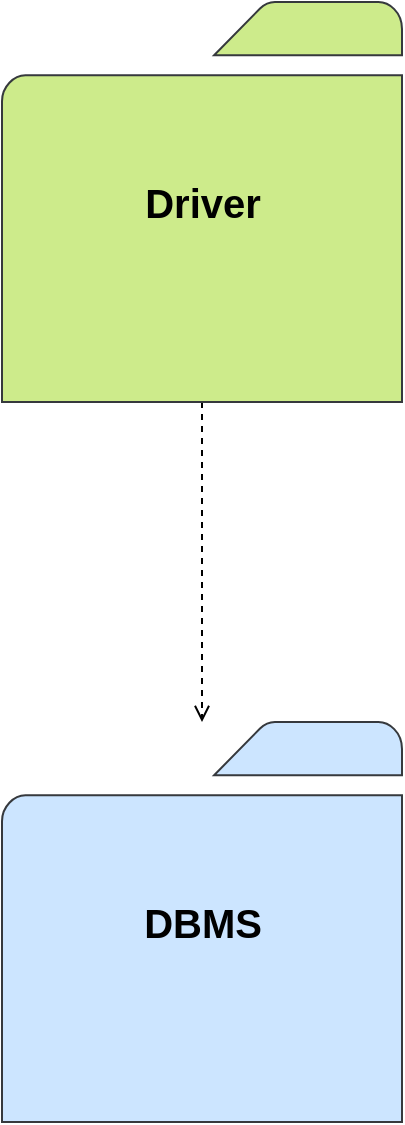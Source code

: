 <mxfile version="16.1.2" type="device" pages="8"><diagram id="nNUmCNrjuLIlcUNbE-6P" name="1"><mxGraphModel dx="1182" dy="827" grid="1" gridSize="10" guides="1" tooltips="1" connect="1" arrows="1" fold="1" page="1" pageScale="1" pageWidth="1169" pageHeight="827" math="0" shadow="0"><root><mxCell id="0"/><mxCell id="1" parent="0"/><mxCell id="6YBYp3Mu4pwVTJI5sgSh-7" style="edgeStyle=orthogonalEdgeStyle;rounded=0;orthogonalLoop=1;jettySize=auto;html=1;dashed=1;fontSize=20;endArrow=open;endFill=0;strokeWidth=1;" parent="1" source="6YBYp3Mu4pwVTJI5sgSh-4" target="6YBYp3Mu4pwVTJI5sgSh-8" edge="1"><mxGeometry relative="1" as="geometry"><mxPoint x="540" y="460" as="targetPoint"/></mxGeometry></mxCell><mxCell id="6YBYp3Mu4pwVTJI5sgSh-4" value="" style="sketch=0;pointerEvents=1;shadow=0;dashed=0;html=1;strokeColor=#36393d;labelPosition=center;verticalLabelPosition=bottom;verticalAlign=top;outlineConnect=0;align=center;shape=mxgraph.office.concepts.folder;fillColor=#cdeb8b;fontSize=20;" parent="1" vertex="1"><mxGeometry x="440" y="40" width="200" height="200" as="geometry"/></mxCell><mxCell id="6YBYp3Mu4pwVTJI5sgSh-5" value="&lt;b style=&quot;font-size: 12px&quot;&gt;&lt;font style=&quot;font-size: 20px&quot;&gt;Driver&lt;/font&gt;&lt;/b&gt;" style="text;html=1;align=center;verticalAlign=middle;resizable=0;points=[];autosize=1;strokeColor=none;fillColor=none;fontSize=20;" parent="1" vertex="1"><mxGeometry x="505" y="125" width="70" height="30" as="geometry"/></mxCell><mxCell id="6YBYp3Mu4pwVTJI5sgSh-8" value="" style="sketch=0;pointerEvents=1;shadow=0;dashed=0;html=1;labelPosition=center;verticalLabelPosition=bottom;verticalAlign=top;outlineConnect=0;align=center;shape=mxgraph.office.concepts.folder;fontSize=20;fillColor=#cce5ff;strokeColor=#36393d;" parent="1" vertex="1"><mxGeometry x="440" y="400" width="200" height="200" as="geometry"/></mxCell><mxCell id="6YBYp3Mu4pwVTJI5sgSh-9" value="&lt;b&gt;DBMS&lt;/b&gt;" style="text;html=1;align=center;verticalAlign=middle;resizable=0;points=[];autosize=1;strokeColor=none;fillColor=none;fontSize=20;" parent="1" vertex="1"><mxGeometry x="505" y="485" width="70" height="30" as="geometry"/></mxCell></root></mxGraphModel></diagram><diagram id="lPyE5pUhGTvwSxi6Yqlx" name="2"><mxGraphModel dx="1182" dy="827" grid="1" gridSize="10" guides="1" tooltips="1" connect="1" arrows="1" fold="1" page="1" pageScale="1" pageWidth="1169" pageHeight="827" math="0" shadow="0"><root><mxCell id="H_DuDZsrC7djA4CagqSX-0"/><mxCell id="H_DuDZsrC7djA4CagqSX-1" parent="H_DuDZsrC7djA4CagqSX-0"/><mxCell id="l_0j6SlDPRgrPaGVMy3Y-5" style="edgeStyle=orthogonalEdgeStyle;rounded=0;orthogonalLoop=1;jettySize=auto;html=1;dashed=1;fontSize=20;endArrow=open;endFill=0;strokeWidth=1;" parent="H_DuDZsrC7djA4CagqSX-1" source="MCcMw4PfR_wXD9tvTdow-0" target="MCcMw4PfR_wXD9tvTdow-1" edge="1"><mxGeometry relative="1" as="geometry"/></mxCell><mxCell id="MCcMw4PfR_wXD9tvTdow-0" value="" style="sketch=0;pointerEvents=1;shadow=0;dashed=0;html=1;strokeColor=#36393d;labelPosition=center;verticalLabelPosition=bottom;verticalAlign=top;outlineConnect=0;align=center;shape=mxgraph.office.concepts.folder;fillColor=#cdeb8b;fontSize=20;" parent="H_DuDZsrC7djA4CagqSX-1" vertex="1"><mxGeometry x="430" y="40" width="170" height="150" as="geometry"/></mxCell><mxCell id="l_0j6SlDPRgrPaGVMy3Y-6" style="edgeStyle=orthogonalEdgeStyle;rounded=0;orthogonalLoop=1;jettySize=auto;html=1;dashed=1;fontSize=20;endArrow=open;endFill=0;strokeWidth=1;" parent="H_DuDZsrC7djA4CagqSX-1" source="MCcMw4PfR_wXD9tvTdow-1" target="MCcMw4PfR_wXD9tvTdow-2" edge="1"><mxGeometry relative="1" as="geometry"/></mxCell><mxCell id="MCcMw4PfR_wXD9tvTdow-1" value="" style="sketch=0;pointerEvents=1;shadow=0;dashed=0;html=1;strokeColor=#36393d;labelPosition=center;verticalLabelPosition=bottom;verticalAlign=top;outlineConnect=0;align=center;shape=mxgraph.office.concepts.folder;fillColor=#ffff88;fontSize=20;" parent="H_DuDZsrC7djA4CagqSX-1" vertex="1"><mxGeometry x="430" y="270" width="170" height="150" as="geometry"/></mxCell><mxCell id="MCcMw4PfR_wXD9tvTdow-2" value="" style="sketch=0;pointerEvents=1;shadow=0;dashed=0;html=1;strokeColor=#36393d;labelPosition=center;verticalLabelPosition=bottom;verticalAlign=top;outlineConnect=0;align=center;shape=mxgraph.office.concepts.folder;fillColor=#cce5ff;fontSize=20;" parent="H_DuDZsrC7djA4CagqSX-1" vertex="1"><mxGeometry x="430" y="510" width="170" height="150" as="geometry"/></mxCell><mxCell id="l_0j6SlDPRgrPaGVMy3Y-0" value="&lt;span style=&quot;color: rgba(0 , 0 , 0 , 0) ; font-family: monospace ; font-size: 0px&quot;&gt;%3CmxGraphModel%3E%3Croot%3E%3CmxCell%20id%3D%220%22%2F%3E%3CmxCell%20id%3D%221%22%20parent%3D%220%22%2F%3E%3CmxCell%20id%3D%222%22%20value%3D%22%26lt%3Bb%20style%3D%26quot%3Bfont-size%3A%2012px%26quot%3B%26gt%3B%26lt%3Bfont%20style%3D%26quot%3Bfont-size%3A%2020px%26quot%3B%26gt%3BDriver%26lt%3B%2Ffont%26gt%3B%26lt%3B%2Fb%26gt%3B%22%20style%3D%22text%3Bhtml%3D1%3Balign%3Dcenter%3BverticalAlign%3Dmiddle%3Bresizable%3D0%3Bpoints%3D%5B%5D%3Bautosize%3D1%3BstrokeColor%3Dnone%3BfillColor%3Dnone%3BfontSize%3D20%3B%22%20vertex%3D%221%22%20parent%3D%221%22%3E%3CmxGeometry%20x%3D%22505%22%20y%3D%22125%22%20width%3D%2270%22%20height%3D%2230%22%20as%3D%22geometry%22%2F%3E%3C%2FmxCell%3E%3C%2Froot%3E%3C%2FmxGraphModel%3E&lt;/span&gt;&lt;span style=&quot;color: rgba(0 , 0 , 0 , 0) ; font-family: monospace ; font-size: 0px&quot;&gt;%3CmxGraphModel%3E%3Croot%3E%3CmxCell%20id%3D%220%22%2F%3E%3CmxCell%20id%3D%221%22%20parent%3D%220%22%2F%3E%3CmxCell%20id%3D%222%22%20value%3D%22%26lt%3Bb%20style%3D%26quot%3Bfont-size%3A%2012px%26quot%3B%26gt%3B%26lt%3Bfont%20style%3D%26quot%3Bfont-size%3A%2020px%26quot%3B%26gt%3BDriver%26lt%3B%2Ffont%26gt%3B%26lt%3B%2Fb%26gt%3B%22%20style%3D%22text%3Bhtml%3D1%3Balign%3Dcenter%3BverticalAlign%3Dmiddle%3Bresizable%3D0%3Bpoints%3D%5B%5D%3Bautosize%3D1%3BstrokeColor%3Dnone%3BfillColor%3Dnone%3BfontSize%3D20%3B%22%20vertex%3D%221%22%20parent%3D%221%22%3E%3CmxGeometry%20x%3D%22505%22%20y%3D%22125%22%20width%3D%2270%22%20height%3D%2230%22%20as%3D%22geometry%22%2F%3E%3C%2FmxCell%3E%3C%2Froot%3E%3C%2FmxGraphModel%3E&lt;/span&gt;" style="text;html=1;align=center;verticalAlign=middle;resizable=0;points=[];autosize=1;strokeColor=none;fillColor=none;fontSize=20;" parent="H_DuDZsrC7djA4CagqSX-1" vertex="1"><mxGeometry x="140" y="210" width="20" height="40" as="geometry"/></mxCell><mxCell id="l_0j6SlDPRgrPaGVMy3Y-1" value="&lt;b style=&quot;font-size: 12px&quot;&gt;&lt;font style=&quot;font-size: 20px&quot;&gt;Driver&lt;/font&gt;&lt;/b&gt;" style="text;html=1;align=center;verticalAlign=middle;resizable=0;points=[];autosize=1;strokeColor=none;fillColor=none;fontSize=20;" parent="H_DuDZsrC7djA4CagqSX-1" vertex="1"><mxGeometry x="480" y="100" width="70" height="30" as="geometry"/></mxCell><mxCell id="l_0j6SlDPRgrPaGVMy3Y-2" value="&lt;span style=&quot;color: rgba(0 , 0 , 0 , 0) ; font-family: monospace ; font-size: 0px&quot;&gt;%3CmxGraphModel%3E%3Croot%3E%3CmxCell%20id%3D%220%22%2F%3E%3CmxCell%20id%3D%221%22%20parent%3D%220%22%2F%3E%3CmxCell%20id%3D%222%22%20value%3D%22%26lt%3Bb%26gt%3B%26lt%3Bfont%20style%3D%26quot%3Bfont-size%3A%2020px%26quot%3B%26gt%3BModel%26lt%3B%2Ffont%26gt%3B%26lt%3B%2Fb%26gt%3B%22%20style%3D%22text%3Bhtml%3D1%3Balign%3Dcenter%3BverticalAlign%3Dmiddle%3Bresizable%3D0%3Bpoints%3D%5B%5D%3Bautosize%3D1%3BstrokeColor%3Dnone%3BfillColor%3Dnone%3B%22%20vertex%3D%221%22%20parent%3D%221%22%3E%3CmxGeometry%20x%3D%22530%22%20y%3D%22385%22%20width%3D%2270%22%20height%3D%2220%22%20as%3D%22geometry%22%2F%3E%3C%2FmxCell%3E%3C%2Froot%3E%3C%2FmxGraphModel%3E&lt;/span&gt;&lt;span style=&quot;color: rgba(0 , 0 , 0 , 0) ; font-family: monospace ; font-size: 0px&quot;&gt;%3CmxGraphModel%3E%3Croot%3E%3CmxCell%20id%3D%220%22%2F%3E%3CmxCell%20id%3D%221%22%20parent%3D%220%22%2F%3E%3CmxCell%20id%3D%222%22%20value%3D%22%26lt%3Bb%26gt%3B%26lt%3Bfont%20style%3D%26quot%3Bfont-size%3A%2020px%26quot%3B%26gt%3BModel%26lt%3B%2Ffont%26gt%3B%26lt%3B%2Fb%26gt%3B%22%20style%3D%22text%3Bhtml%3D1%3Balign%3Dcenter%3BverticalAlign%3Dmiddle%3Bresizable%3D0%3Bpoints%3D%5B%5D%3Bautosize%3D1%3BstrokeColor%3Dnone%3BfillColor%3Dnone%3B%22%20vertex%3D%221%22%20parent%3D%221%22%3E%3CmxGeometry%20x%3D%22530%22%20y%3D%22385%22%20width%3D%2270%22%20height%3D%2220%22%20as%3D%22geometry%22%2F%3E%3C%2FmxCell%3E%3C%2Froot%3E%3C%2FmxGraphModel%3E&lt;/span&gt;" style="text;html=1;align=center;verticalAlign=middle;resizable=0;points=[];autosize=1;strokeColor=none;fillColor=none;fontSize=20;" parent="H_DuDZsrC7djA4CagqSX-1" vertex="1"><mxGeometry x="110" y="370" width="20" height="40" as="geometry"/></mxCell><mxCell id="l_0j6SlDPRgrPaGVMy3Y-3" value="&lt;b&gt;&lt;font style=&quot;font-size: 20px&quot;&gt;Model&lt;/font&gt;&lt;/b&gt;" style="text;html=1;align=center;verticalAlign=middle;resizable=0;points=[];autosize=1;strokeColor=none;fillColor=none;" parent="H_DuDZsrC7djA4CagqSX-1" vertex="1"><mxGeometry x="480" y="335" width="70" height="20" as="geometry"/></mxCell><mxCell id="l_0j6SlDPRgrPaGVMy3Y-4" value="&lt;font size=&quot;1&quot;&gt;&lt;b style=&quot;font-size: 20px&quot;&gt;DBMS&lt;/b&gt;&lt;/font&gt;" style="text;html=1;align=center;verticalAlign=middle;resizable=0;points=[];autosize=1;strokeColor=none;fillColor=none;fontSize=17;" parent="H_DuDZsrC7djA4CagqSX-1" vertex="1"><mxGeometry x="480" y="570" width="70" height="30" as="geometry"/></mxCell></root></mxGraphModel></diagram><diagram id="Z8hF1YqRyirVQscqB4AE" name="3"><mxGraphModel dx="3533" dy="1654" grid="1" gridSize="10" guides="1" tooltips="1" connect="1" arrows="1" fold="1" page="1" pageScale="1" pageWidth="1169" pageHeight="827" math="0" shadow="0"><root><mxCell id="z9JhCwmv0PHNirovYRmT-0"/><mxCell id="z9JhCwmv0PHNirovYRmT-1" parent="z9JhCwmv0PHNirovYRmT-0"/><mxCell id="kLEOmgZa_2lYCWjbIT1t-2" style="edgeStyle=orthogonalEdgeStyle;rounded=0;orthogonalLoop=1;jettySize=auto;html=1;dashed=1;fontSize=20;endArrow=open;endFill=0;strokeWidth=1;" parent="z9JhCwmv0PHNirovYRmT-1" source="kLEOmgZa_2lYCWjbIT1t-3" target="kLEOmgZa_2lYCWjbIT1t-4" edge="1"><mxGeometry relative="1" as="geometry"/></mxCell><mxCell id="kLEOmgZa_2lYCWjbIT1t-3" value="" style="sketch=0;pointerEvents=1;shadow=0;dashed=0;html=1;strokeColor=#36393d;labelPosition=center;verticalLabelPosition=bottom;verticalAlign=top;outlineConnect=0;align=center;shape=mxgraph.office.concepts.folder;fillColor=#ffff88;fontSize=20;" parent="z9JhCwmv0PHNirovYRmT-1" vertex="1"><mxGeometry x="-80" y="1090" width="170" height="150" as="geometry"/></mxCell><mxCell id="kLEOmgZa_2lYCWjbIT1t-4" value="" style="sketch=0;pointerEvents=1;shadow=0;dashed=0;html=1;strokeColor=#36393d;labelPosition=center;verticalLabelPosition=bottom;verticalAlign=top;outlineConnect=0;align=center;shape=mxgraph.office.concepts.folder;fillColor=#cce5ff;fontSize=20;" parent="z9JhCwmv0PHNirovYRmT-1" vertex="1"><mxGeometry x="-80" y="1330" width="170" height="150" as="geometry"/></mxCell><mxCell id="kLEOmgZa_2lYCWjbIT1t-6" value="&lt;b&gt;&lt;font style=&quot;font-size: 20px&quot;&gt;Model&lt;/font&gt;&lt;/b&gt;" style="text;html=1;align=center;verticalAlign=middle;resizable=0;points=[];autosize=1;strokeColor=none;fillColor=none;" parent="z9JhCwmv0PHNirovYRmT-1" vertex="1"><mxGeometry x="-30" y="1155" width="70" height="20" as="geometry"/></mxCell><mxCell id="kLEOmgZa_2lYCWjbIT1t-7" value="&lt;font size=&quot;1&quot;&gt;&lt;b style=&quot;font-size: 20px&quot;&gt;DBMS&lt;/b&gt;&lt;/font&gt;" style="text;html=1;align=center;verticalAlign=middle;resizable=0;points=[];autosize=1;strokeColor=none;fillColor=none;fontSize=17;" parent="z9JhCwmv0PHNirovYRmT-1" vertex="1"><mxGeometry x="-30" y="1390" width="70" height="30" as="geometry"/></mxCell><mxCell id="kLEOmgZa_2lYCWjbIT1t-8" style="edgeStyle=orthogonalEdgeStyle;rounded=0;orthogonalLoop=1;jettySize=auto;html=1;dashed=1;fontSize=20;endArrow=open;endFill=0;strokeWidth=1;" parent="z9JhCwmv0PHNirovYRmT-1" source="kLEOmgZa_2lYCWjbIT1t-9" target="kLEOmgZa_2lYCWjbIT1t-10" edge="1"><mxGeometry relative="1" as="geometry"/></mxCell><mxCell id="kLEOmgZa_2lYCWjbIT1t-9" value="" style="sketch=0;pointerEvents=1;shadow=0;dashed=0;html=1;strokeColor=#36393d;labelPosition=center;verticalLabelPosition=bottom;verticalAlign=top;outlineConnect=0;align=center;shape=mxgraph.office.concepts.folder;fillColor=#cdeb8b;fontSize=20;" parent="z9JhCwmv0PHNirovYRmT-1" vertex="1"><mxGeometry x="-790" y="450" width="170" height="150" as="geometry"/></mxCell><mxCell id="kLEOmgZa_2lYCWjbIT1t-10" value="" style="sketch=0;pointerEvents=1;shadow=0;dashed=0;html=1;strokeColor=#36393d;labelPosition=center;verticalLabelPosition=bottom;verticalAlign=top;outlineConnect=0;align=center;shape=mxgraph.office.concepts.folder;fillColor=#eeeeee;fontSize=20;" parent="z9JhCwmv0PHNirovYRmT-1" vertex="1"><mxGeometry x="-790" y="680" width="170" height="150" as="geometry"/></mxCell><mxCell id="kLEOmgZa_2lYCWjbIT1t-11" value="&lt;b style=&quot;font-size: 12px&quot;&gt;&lt;font style=&quot;font-size: 20px&quot;&gt;Driver&lt;/font&gt;&lt;/b&gt;" style="text;html=1;align=center;verticalAlign=middle;resizable=0;points=[];autosize=1;strokeColor=none;fillColor=none;fontSize=20;" parent="z9JhCwmv0PHNirovYRmT-1" vertex="1"><mxGeometry x="-740" y="510" width="70" height="30" as="geometry"/></mxCell><mxCell id="kLEOmgZa_2lYCWjbIT1t-12" value="&lt;b&gt;&lt;font style=&quot;font-size: 20px&quot;&gt;Calendar API&lt;/font&gt;&lt;/b&gt;" style="text;html=1;align=center;verticalAlign=middle;resizable=0;points=[];autosize=1;strokeColor=none;fillColor=none;" parent="z9JhCwmv0PHNirovYRmT-1" vertex="1"><mxGeometry x="-775" y="745" width="140" height="20" as="geometry"/></mxCell><mxCell id="kLEOmgZa_2lYCWjbIT1t-13" style="edgeStyle=orthogonalEdgeStyle;rounded=0;orthogonalLoop=1;jettySize=auto;html=1;dashed=1;fontSize=20;endArrow=open;endFill=0;strokeWidth=1;" parent="z9JhCwmv0PHNirovYRmT-1" source="kLEOmgZa_2lYCWjbIT1t-14" target="kLEOmgZa_2lYCWjbIT1t-15" edge="1"><mxGeometry relative="1" as="geometry"/></mxCell><mxCell id="kLEOmgZa_2lYCWjbIT1t-14" value="" style="sketch=0;pointerEvents=1;shadow=0;dashed=0;html=1;strokeColor=#36393d;labelPosition=center;verticalLabelPosition=bottom;verticalAlign=top;outlineConnect=0;align=center;shape=mxgraph.office.concepts.folder;fillColor=#cdeb8b;fontSize=20;" parent="z9JhCwmv0PHNirovYRmT-1" vertex="1"><mxGeometry x="-220" y="450" width="170" height="150" as="geometry"/></mxCell><mxCell id="3ziaIqefeHhMn6Q84MmO-0" style="edgeStyle=orthogonalEdgeStyle;rounded=0;orthogonalLoop=1;jettySize=auto;html=1;dashed=1;fontSize=20;endArrow=open;endFill=0;strokeWidth=1;" parent="z9JhCwmv0PHNirovYRmT-1" source="kLEOmgZa_2lYCWjbIT1t-15" target="kLEOmgZa_2lYCWjbIT1t-3" edge="1"><mxGeometry relative="1" as="geometry"><Array as="points"><mxPoint x="-140" y="1160"/></Array></mxGeometry></mxCell><mxCell id="kLEOmgZa_2lYCWjbIT1t-15" value="" style="sketch=0;pointerEvents=1;shadow=0;dashed=0;html=1;strokeColor=#36393d;labelPosition=center;verticalLabelPosition=bottom;verticalAlign=top;outlineConnect=0;align=center;shape=mxgraph.office.concepts.folder;fillColor=#FFFFCC;fontSize=20;" parent="z9JhCwmv0PHNirovYRmT-1" vertex="1"><mxGeometry x="-220" y="680" width="170" height="150" as="geometry"/></mxCell><mxCell id="kLEOmgZa_2lYCWjbIT1t-16" value="&lt;b style=&quot;font-size: 12px&quot;&gt;&lt;font style=&quot;font-size: 20px&quot;&gt;Driver&lt;/font&gt;&lt;/b&gt;" style="text;html=1;align=center;verticalAlign=middle;resizable=0;points=[];autosize=1;strokeColor=none;fillColor=none;fontSize=20;" parent="z9JhCwmv0PHNirovYRmT-1" vertex="1"><mxGeometry x="-170" y="510" width="70" height="30" as="geometry"/></mxCell><mxCell id="kLEOmgZa_2lYCWjbIT1t-17" value="&lt;b&gt;&lt;font style=&quot;font-size: 20px&quot;&gt;Forum Mg&lt;/font&gt;&lt;/b&gt;" style="text;html=1;align=center;verticalAlign=middle;resizable=0;points=[];autosize=1;strokeColor=none;fillColor=none;" parent="z9JhCwmv0PHNirovYRmT-1" vertex="1"><mxGeometry x="-190" y="745" width="110" height="20" as="geometry"/></mxCell><mxCell id="kLEOmgZa_2lYCWjbIT1t-18" style="edgeStyle=orthogonalEdgeStyle;rounded=0;orthogonalLoop=1;jettySize=auto;html=1;dashed=1;fontSize=20;endArrow=open;endFill=0;strokeWidth=1;" parent="z9JhCwmv0PHNirovYRmT-1" source="kLEOmgZa_2lYCWjbIT1t-19" target="kLEOmgZa_2lYCWjbIT1t-20" edge="1"><mxGeometry relative="1" as="geometry"/></mxCell><mxCell id="kLEOmgZa_2lYCWjbIT1t-19" value="" style="sketch=0;pointerEvents=1;shadow=0;dashed=0;html=1;strokeColor=#36393d;labelPosition=center;verticalLabelPosition=bottom;verticalAlign=top;outlineConnect=0;align=center;shape=mxgraph.office.concepts.folder;fillColor=#cdeb8b;fontSize=20;" parent="z9JhCwmv0PHNirovYRmT-1" vertex="1"><mxGeometry x="90" y="450" width="170" height="150" as="geometry"/></mxCell><mxCell id="JUFUOCj78s76rHxDZf1H-1" style="edgeStyle=orthogonalEdgeStyle;rounded=0;orthogonalLoop=1;jettySize=auto;html=1;dashed=1;fontSize=20;endArrow=open;endFill=0;strokeWidth=1;" parent="z9JhCwmv0PHNirovYRmT-1" source="kLEOmgZa_2lYCWjbIT1t-20" target="kLEOmgZa_2lYCWjbIT1t-3" edge="1"><mxGeometry relative="1" as="geometry"><Array as="points"><mxPoint x="175" y="1150"/></Array></mxGeometry></mxCell><mxCell id="kLEOmgZa_2lYCWjbIT1t-20" value="" style="sketch=0;pointerEvents=1;shadow=0;dashed=0;html=1;strokeColor=#36393d;labelPosition=center;verticalLabelPosition=bottom;verticalAlign=top;outlineConnect=0;align=center;shape=mxgraph.office.concepts.folder;fillColor=#FF9999;fontSize=20;" parent="z9JhCwmv0PHNirovYRmT-1" vertex="1"><mxGeometry x="90" y="680" width="170" height="150" as="geometry"/></mxCell><mxCell id="kLEOmgZa_2lYCWjbIT1t-21" value="&lt;b style=&quot;font-size: 12px&quot;&gt;&lt;font style=&quot;font-size: 20px&quot;&gt;Driver&lt;/font&gt;&lt;/b&gt;" style="text;html=1;align=center;verticalAlign=middle;resizable=0;points=[];autosize=1;strokeColor=none;fillColor=none;fontSize=20;" parent="z9JhCwmv0PHNirovYRmT-1" vertex="1"><mxGeometry x="140" y="510" width="70" height="30" as="geometry"/></mxCell><mxCell id="kLEOmgZa_2lYCWjbIT1t-22" value="&lt;b&gt;&lt;font style=&quot;font-size: 20px&quot;&gt;Data Manager&lt;/font&gt;&lt;/b&gt;" style="text;html=1;align=center;verticalAlign=middle;resizable=0;points=[];autosize=1;strokeColor=none;fillColor=none;" parent="z9JhCwmv0PHNirovYRmT-1" vertex="1"><mxGeometry x="100" y="745" width="150" height="20" as="geometry"/></mxCell><mxCell id="kLEOmgZa_2lYCWjbIT1t-23" style="edgeStyle=orthogonalEdgeStyle;rounded=0;orthogonalLoop=1;jettySize=auto;html=1;dashed=1;fontSize=20;endArrow=open;endFill=0;strokeWidth=1;" parent="z9JhCwmv0PHNirovYRmT-1" source="kLEOmgZa_2lYCWjbIT1t-24" target="kLEOmgZa_2lYCWjbIT1t-25" edge="1"><mxGeometry relative="1" as="geometry"/></mxCell><mxCell id="kLEOmgZa_2lYCWjbIT1t-24" value="" style="sketch=0;pointerEvents=1;shadow=0;dashed=0;html=1;strokeColor=#36393d;labelPosition=center;verticalLabelPosition=bottom;verticalAlign=top;outlineConnect=0;align=center;shape=mxgraph.office.concepts.folder;fillColor=#cdeb8b;fontSize=20;" parent="z9JhCwmv0PHNirovYRmT-1" vertex="1"><mxGeometry x="400" y="450" width="170" height="150" as="geometry"/></mxCell><mxCell id="JUFUOCj78s76rHxDZf1H-2" style="edgeStyle=orthogonalEdgeStyle;rounded=0;orthogonalLoop=1;jettySize=auto;html=1;dashed=1;fontSize=20;endArrow=open;endFill=0;strokeWidth=1;" parent="z9JhCwmv0PHNirovYRmT-1" source="kLEOmgZa_2lYCWjbIT1t-25" target="kLEOmgZa_2lYCWjbIT1t-3" edge="1"><mxGeometry relative="1" as="geometry"><Array as="points"><mxPoint x="485" y="1180"/></Array></mxGeometry></mxCell><mxCell id="kLEOmgZa_2lYCWjbIT1t-25" value="" style="sketch=0;pointerEvents=1;shadow=0;dashed=0;html=1;strokeColor=#36393d;labelPosition=center;verticalLabelPosition=bottom;verticalAlign=top;outlineConnect=0;align=center;shape=mxgraph.office.concepts.folder;fillColor=#ffcc99;fontSize=20;gradientDirection=south;" parent="z9JhCwmv0PHNirovYRmT-1" vertex="1"><mxGeometry x="400" y="680" width="170" height="150" as="geometry"/></mxCell><mxCell id="kLEOmgZa_2lYCWjbIT1t-26" value="&lt;b style=&quot;font-size: 12px&quot;&gt;&lt;font style=&quot;font-size: 20px&quot;&gt;Driver&lt;/font&gt;&lt;/b&gt;" style="text;html=1;align=center;verticalAlign=middle;resizable=0;points=[];autosize=1;strokeColor=none;fillColor=none;fontSize=20;" parent="z9JhCwmv0PHNirovYRmT-1" vertex="1"><mxGeometry x="450" y="510" width="70" height="30" as="geometry"/></mxCell><mxCell id="kLEOmgZa_2lYCWjbIT1t-27" value="&lt;b&gt;&lt;font style=&quot;font-size: 20px&quot;&gt;Report Service&lt;/font&gt;&lt;/b&gt;" style="text;html=1;align=center;verticalAlign=middle;resizable=0;points=[];autosize=1;strokeColor=none;fillColor=none;" parent="z9JhCwmv0PHNirovYRmT-1" vertex="1"><mxGeometry x="405" y="745" width="160" height="20" as="geometry"/></mxCell><mxCell id="0jvPsWnaxKZBEWfAnGAN-0" style="edgeStyle=orthogonalEdgeStyle;rounded=0;orthogonalLoop=1;jettySize=auto;html=1;dashed=1;fontSize=20;endArrow=open;endFill=0;strokeWidth=1;" parent="z9JhCwmv0PHNirovYRmT-1" source="0jvPsWnaxKZBEWfAnGAN-1" target="0jvPsWnaxKZBEWfAnGAN-2" edge="1"><mxGeometry relative="1" as="geometry"/></mxCell><mxCell id="0jvPsWnaxKZBEWfAnGAN-1" value="" style="sketch=0;pointerEvents=1;shadow=0;dashed=0;html=1;strokeColor=#36393d;labelPosition=center;verticalLabelPosition=bottom;verticalAlign=top;outlineConnect=0;align=center;shape=mxgraph.office.concepts.folder;fillColor=#cdeb8b;fontSize=20;" parent="z9JhCwmv0PHNirovYRmT-1" vertex="1"><mxGeometry x="-490" y="450" width="170" height="150" as="geometry"/></mxCell><mxCell id="0jvPsWnaxKZBEWfAnGAN-2" value="" style="sketch=0;pointerEvents=1;shadow=0;dashed=0;html=1;strokeColor=#36393d;labelPosition=center;verticalLabelPosition=bottom;verticalAlign=top;outlineConnect=0;align=center;shape=mxgraph.office.concepts.folder;fillColor=#FF99FF;fontSize=20;" parent="z9JhCwmv0PHNirovYRmT-1" vertex="1"><mxGeometry x="-490" y="680" width="170" height="150" as="geometry"/></mxCell><mxCell id="0jvPsWnaxKZBEWfAnGAN-3" value="&lt;b style=&quot;font-size: 12px&quot;&gt;&lt;font style=&quot;font-size: 20px&quot;&gt;Driver&lt;/font&gt;&lt;/b&gt;" style="text;html=1;align=center;verticalAlign=middle;resizable=0;points=[];autosize=1;strokeColor=none;fillColor=none;fontSize=20;" parent="z9JhCwmv0PHNirovYRmT-1" vertex="1"><mxGeometry x="-440" y="510" width="70" height="30" as="geometry"/></mxCell><mxCell id="0jvPsWnaxKZBEWfAnGAN-4" value="&lt;b&gt;&lt;font style=&quot;font-size: 20px&quot;&gt;Ticket SV&lt;/font&gt;&lt;/b&gt;" style="text;html=1;align=center;verticalAlign=middle;resizable=0;points=[];autosize=1;strokeColor=none;fillColor=none;" parent="z9JhCwmv0PHNirovYRmT-1" vertex="1"><mxGeometry x="-460" y="745" width="110" height="20" as="geometry"/></mxCell><mxCell id="TrIpUnjUoMBNjv73XTbG-0" value="" style="sketch=0;pointerEvents=1;shadow=0;dashed=0;html=1;strokeColor=#36393d;labelPosition=center;verticalLabelPosition=bottom;verticalAlign=top;outlineConnect=0;align=center;shape=mxgraph.office.concepts.folder;fillColor=#cdeb8b;fontSize=20;" parent="z9JhCwmv0PHNirovYRmT-1" vertex="1"><mxGeometry x="-80" y="860" width="170" height="150" as="geometry"/></mxCell><mxCell id="TrIpUnjUoMBNjv73XTbG-1" value="&lt;b style=&quot;font-size: 12px&quot;&gt;&lt;font style=&quot;font-size: 20px&quot;&gt;Driver&lt;/font&gt;&lt;/b&gt;" style="text;html=1;align=center;verticalAlign=middle;resizable=0;points=[];autosize=1;strokeColor=none;fillColor=none;fontSize=20;" parent="z9JhCwmv0PHNirovYRmT-1" vertex="1"><mxGeometry x="-30" y="920" width="70" height="30" as="geometry"/></mxCell><mxCell id="CJcGFe-YRLMGEQQli39H-0" style="edgeStyle=orthogonalEdgeStyle;rounded=0;orthogonalLoop=1;jettySize=auto;html=1;dashed=1;fontSize=20;endArrow=open;endFill=0;strokeWidth=1;" parent="z9JhCwmv0PHNirovYRmT-1" source="TrIpUnjUoMBNjv73XTbG-0" target="kLEOmgZa_2lYCWjbIT1t-3" edge="1"><mxGeometry relative="1" as="geometry"><Array as="points"><mxPoint y="1070"/><mxPoint y="1070"/></Array><mxPoint x="-130" y="840" as="sourcePoint"/><mxPoint x="-70" y="1180" as="targetPoint"/></mxGeometry></mxCell><mxCell id="QDdFb3zsfV16jcgiwxi4-0" style="edgeStyle=orthogonalEdgeStyle;rounded=0;orthogonalLoop=1;jettySize=auto;html=1;dashed=1;fontSize=20;endArrow=open;endFill=0;strokeWidth=1;" parent="z9JhCwmv0PHNirovYRmT-1" source="0jvPsWnaxKZBEWfAnGAN-2" target="kLEOmgZa_2lYCWjbIT1t-3" edge="1"><mxGeometry relative="1" as="geometry"><Array as="points"><mxPoint x="-400" y="1200"/></Array><mxPoint x="-130" y="840" as="sourcePoint"/><mxPoint x="-320" y="1190" as="targetPoint"/></mxGeometry></mxCell><mxCell id="re2u3ub0X47N9KVHmmXd-0" style="edgeStyle=orthogonalEdgeStyle;rounded=0;orthogonalLoop=1;jettySize=auto;html=1;dashed=1;fontSize=20;endArrow=open;endFill=0;strokeWidth=1;" edge="1" parent="z9JhCwmv0PHNirovYRmT-1" source="re2u3ub0X47N9KVHmmXd-1" target="re2u3ub0X47N9KVHmmXd-2"><mxGeometry relative="1" as="geometry"><Array as="points"><mxPoint x="795" y="660"/><mxPoint x="795" y="660"/></Array></mxGeometry></mxCell><mxCell id="re2u3ub0X47N9KVHmmXd-1" value="" style="sketch=0;pointerEvents=1;shadow=0;dashed=0;html=1;strokeColor=#36393d;labelPosition=center;verticalLabelPosition=bottom;verticalAlign=top;outlineConnect=0;align=center;shape=mxgraph.office.concepts.folder;fillColor=#cdeb8b;fontSize=20;" vertex="1" parent="z9JhCwmv0PHNirovYRmT-1"><mxGeometry x="710" y="450" width="170" height="150" as="geometry"/></mxCell><mxCell id="re2u3ub0X47N9KVHmmXd-2" value="" style="sketch=0;pointerEvents=1;shadow=0;dashed=0;html=1;strokeColor=#36393d;labelPosition=center;verticalLabelPosition=bottom;verticalAlign=top;outlineConnect=0;align=center;shape=mxgraph.office.concepts.folder;fillColor=#97D077;fontSize=20;gradientDirection=south;" vertex="1" parent="z9JhCwmv0PHNirovYRmT-1"><mxGeometry x="690" y="680" width="195" height="150" as="geometry"/></mxCell><mxCell id="re2u3ub0X47N9KVHmmXd-3" value="&lt;b style=&quot;font-size: 12px&quot;&gt;&lt;font style=&quot;font-size: 20px&quot;&gt;Driver&lt;/font&gt;&lt;/b&gt;" style="text;html=1;align=center;verticalAlign=middle;resizable=0;points=[];autosize=1;strokeColor=none;fillColor=none;fontSize=20;" vertex="1" parent="z9JhCwmv0PHNirovYRmT-1"><mxGeometry x="755" y="500" width="70" height="30" as="geometry"/></mxCell><mxCell id="re2u3ub0X47N9KVHmmXd-4" value="&lt;b&gt;&lt;font style=&quot;font-size: 20px&quot;&gt;Authentication SV&lt;/font&gt;&lt;/b&gt;" style="text;html=1;align=center;verticalAlign=middle;resizable=0;points=[];autosize=1;strokeColor=none;fillColor=none;" vertex="1" parent="z9JhCwmv0PHNirovYRmT-1"><mxGeometry x="690" y="745" width="190" height="20" as="geometry"/></mxCell><mxCell id="re2u3ub0X47N9KVHmmXd-5" style="edgeStyle=orthogonalEdgeStyle;rounded=0;orthogonalLoop=1;jettySize=auto;html=1;dashed=1;fontSize=20;endArrow=open;endFill=0;strokeWidth=1;" edge="1" parent="z9JhCwmv0PHNirovYRmT-1" source="re2u3ub0X47N9KVHmmXd-2" target="kLEOmgZa_2lYCWjbIT1t-3"><mxGeometry relative="1" as="geometry"><Array as="points"><mxPoint x="790" y="1210"/></Array><mxPoint x="510" y="840" as="sourcePoint"/><mxPoint x="-50" y="1210" as="targetPoint"/></mxGeometry></mxCell></root></mxGraphModel></diagram><diagram id="sskyD1j7WtpoMLjmc43Q" name="4"><mxGraphModel dx="3139" dy="1378" grid="1" gridSize="10" guides="1" tooltips="1" connect="1" arrows="1" fold="1" page="1" pageScale="1" pageWidth="1169" pageHeight="827" math="0" shadow="0"><root><mxCell id="ceWJzGkalHcxlLKWCYxj-0"/><mxCell id="ceWJzGkalHcxlLKWCYxj-1" parent="ceWJzGkalHcxlLKWCYxj-0"/><mxCell id="ceWJzGkalHcxlLKWCYxj-4" style="edgeStyle=orthogonalEdgeStyle;rounded=0;orthogonalLoop=1;jettySize=auto;html=1;dashed=1;fontSize=20;endArrow=open;endFill=0;strokeWidth=1;" parent="ceWJzGkalHcxlLKWCYxj-1" source="ceWJzGkalHcxlLKWCYxj-5" target="ceWJzGkalHcxlLKWCYxj-6" edge="1"><mxGeometry relative="1" as="geometry"/></mxCell><mxCell id="ceWJzGkalHcxlLKWCYxj-5" value="" style="sketch=0;pointerEvents=1;shadow=0;dashed=0;html=1;strokeColor=#36393d;labelPosition=center;verticalLabelPosition=bottom;verticalAlign=top;outlineConnect=0;align=center;shape=mxgraph.office.concepts.folder;fillColor=#ffff88;fontSize=20;" parent="ceWJzGkalHcxlLKWCYxj-1" vertex="1"><mxGeometry x="-80" y="1050" width="170" height="150" as="geometry"/></mxCell><mxCell id="ceWJzGkalHcxlLKWCYxj-6" value="" style="sketch=0;pointerEvents=1;shadow=0;dashed=0;html=1;strokeColor=#36393d;labelPosition=center;verticalLabelPosition=bottom;verticalAlign=top;outlineConnect=0;align=center;shape=mxgraph.office.concepts.folder;fillColor=#cce5ff;fontSize=20;" parent="ceWJzGkalHcxlLKWCYxj-1" vertex="1"><mxGeometry x="-80" y="1290" width="170" height="150" as="geometry"/></mxCell><mxCell id="ceWJzGkalHcxlLKWCYxj-8" value="&lt;b&gt;&lt;font style=&quot;font-size: 20px&quot;&gt;Model&lt;/font&gt;&lt;/b&gt;" style="text;html=1;align=center;verticalAlign=middle;resizable=0;points=[];autosize=1;strokeColor=none;fillColor=none;" parent="ceWJzGkalHcxlLKWCYxj-1" vertex="1"><mxGeometry x="-30" y="1115" width="70" height="20" as="geometry"/></mxCell><mxCell id="ceWJzGkalHcxlLKWCYxj-9" value="&lt;font size=&quot;1&quot;&gt;&lt;b style=&quot;font-size: 20px&quot;&gt;DBMS&lt;/b&gt;&lt;/font&gt;" style="text;html=1;align=center;verticalAlign=middle;resizable=0;points=[];autosize=1;strokeColor=none;fillColor=none;fontSize=17;" parent="ceWJzGkalHcxlLKWCYxj-1" vertex="1"><mxGeometry x="-30" y="1350" width="70" height="30" as="geometry"/></mxCell><mxCell id="ceWJzGkalHcxlLKWCYxj-10" style="edgeStyle=orthogonalEdgeStyle;rounded=0;orthogonalLoop=1;jettySize=auto;html=1;dashed=1;fontSize=20;endArrow=open;endFill=0;strokeWidth=1;" parent="ceWJzGkalHcxlLKWCYxj-1" source="ceWJzGkalHcxlLKWCYxj-11" target="ceWJzGkalHcxlLKWCYxj-13" edge="1"><mxGeometry relative="1" as="geometry"/></mxCell><mxCell id="ceWJzGkalHcxlLKWCYxj-11" value="" style="sketch=0;pointerEvents=1;shadow=0;dashed=0;html=1;strokeColor=#36393d;labelPosition=center;verticalLabelPosition=bottom;verticalAlign=top;outlineConnect=0;align=center;shape=mxgraph.office.concepts.folder;fillColor=#cdeb8b;fontSize=20;" parent="ceWJzGkalHcxlLKWCYxj-1" vertex="1"><mxGeometry x="-480" y="400" width="170" height="150" as="geometry"/></mxCell><mxCell id="VVeB70rr_vVjKKLbQ5Sa-2" style="edgeStyle=orthogonalEdgeStyle;rounded=0;orthogonalLoop=1;jettySize=auto;html=1;dashed=1;fontSize=20;endArrow=open;endFill=0;strokeWidth=1;" parent="ceWJzGkalHcxlLKWCYxj-1" source="ceWJzGkalHcxlLKWCYxj-13" target="VVeB70rr_vVjKKLbQ5Sa-0" edge="1"><mxGeometry relative="1" as="geometry"/></mxCell><mxCell id="ceWJzGkalHcxlLKWCYxj-13" value="" style="sketch=0;pointerEvents=1;shadow=0;dashed=0;html=1;strokeColor=#36393d;labelPosition=center;verticalLabelPosition=bottom;verticalAlign=top;outlineConnect=0;align=center;shape=mxgraph.office.concepts.folder;fillColor=#eeeeee;fontSize=20;" parent="ceWJzGkalHcxlLKWCYxj-1" vertex="1"><mxGeometry x="-480" y="630" width="170" height="150" as="geometry"/></mxCell><mxCell id="ceWJzGkalHcxlLKWCYxj-14" value="&lt;b style=&quot;font-size: 12px&quot;&gt;&lt;font style=&quot;font-size: 20px&quot;&gt;Driver&lt;/font&gt;&lt;/b&gt;" style="text;html=1;align=center;verticalAlign=middle;resizable=0;points=[];autosize=1;strokeColor=none;fillColor=none;fontSize=20;" parent="ceWJzGkalHcxlLKWCYxj-1" vertex="1"><mxGeometry x="-430" y="460" width="70" height="30" as="geometry"/></mxCell><mxCell id="ceWJzGkalHcxlLKWCYxj-15" value="&lt;b&gt;&lt;font style=&quot;font-size: 20px&quot;&gt;Calendar API&lt;/font&gt;&lt;/b&gt;" style="text;html=1;align=center;verticalAlign=middle;resizable=0;points=[];autosize=1;strokeColor=none;fillColor=none;" parent="ceWJzGkalHcxlLKWCYxj-1" vertex="1"><mxGeometry x="-465" y="695" width="140" height="20" as="geometry"/></mxCell><mxCell id="ceWJzGkalHcxlLKWCYxj-16" style="edgeStyle=orthogonalEdgeStyle;rounded=0;orthogonalLoop=1;jettySize=auto;html=1;dashed=1;fontSize=20;endArrow=open;endFill=0;strokeWidth=1;" parent="ceWJzGkalHcxlLKWCYxj-1" source="ceWJzGkalHcxlLKWCYxj-17" target="ceWJzGkalHcxlLKWCYxj-18" edge="1"><mxGeometry relative="1" as="geometry"/></mxCell><mxCell id="ceWJzGkalHcxlLKWCYxj-17" value="" style="sketch=0;pointerEvents=1;shadow=0;dashed=0;html=1;strokeColor=#36393d;labelPosition=center;verticalLabelPosition=bottom;verticalAlign=top;outlineConnect=0;align=center;shape=mxgraph.office.concepts.folder;fillColor=#cdeb8b;fontSize=20;" parent="ceWJzGkalHcxlLKWCYxj-1" vertex="1"><mxGeometry x="-230" y="400" width="170" height="150" as="geometry"/></mxCell><mxCell id="oaADJACmkTSRZiX2jDjd-0" style="edgeStyle=orthogonalEdgeStyle;rounded=0;orthogonalLoop=1;jettySize=auto;html=1;dashed=1;fontSize=20;endArrow=open;endFill=0;strokeWidth=1;" parent="ceWJzGkalHcxlLKWCYxj-1" source="ceWJzGkalHcxlLKWCYxj-18" target="ceWJzGkalHcxlLKWCYxj-5" edge="1"><mxGeometry relative="1" as="geometry"><Array as="points"><mxPoint x="-145" y="1120"/></Array></mxGeometry></mxCell><mxCell id="ceWJzGkalHcxlLKWCYxj-18" value="" style="sketch=0;pointerEvents=1;shadow=0;dashed=0;html=1;strokeColor=#36393d;labelPosition=center;verticalLabelPosition=bottom;verticalAlign=top;outlineConnect=0;align=center;shape=mxgraph.office.concepts.folder;fillColor=#FFFFCC;fontSize=20;" parent="ceWJzGkalHcxlLKWCYxj-1" vertex="1"><mxGeometry x="-230" y="630" width="170" height="150" as="geometry"/></mxCell><mxCell id="ceWJzGkalHcxlLKWCYxj-19" value="&lt;b style=&quot;font-size: 12px&quot;&gt;&lt;font style=&quot;font-size: 20px&quot;&gt;Driver&lt;/font&gt;&lt;/b&gt;" style="text;html=1;align=center;verticalAlign=middle;resizable=0;points=[];autosize=1;strokeColor=none;fillColor=none;fontSize=20;" parent="ceWJzGkalHcxlLKWCYxj-1" vertex="1"><mxGeometry x="-180" y="460" width="70" height="30" as="geometry"/></mxCell><mxCell id="ceWJzGkalHcxlLKWCYxj-20" value="&lt;b&gt;&lt;font style=&quot;font-size: 20px&quot;&gt;Forum Mg&lt;/font&gt;&lt;/b&gt;" style="text;html=1;align=center;verticalAlign=middle;resizable=0;points=[];autosize=1;strokeColor=none;fillColor=none;" parent="ceWJzGkalHcxlLKWCYxj-1" vertex="1"><mxGeometry x="-200" y="695" width="110" height="20" as="geometry"/></mxCell><mxCell id="ceWJzGkalHcxlLKWCYxj-21" style="edgeStyle=orthogonalEdgeStyle;rounded=0;orthogonalLoop=1;jettySize=auto;html=1;dashed=1;fontSize=20;endArrow=open;endFill=0;strokeWidth=1;" parent="ceWJzGkalHcxlLKWCYxj-1" source="ceWJzGkalHcxlLKWCYxj-22" target="ceWJzGkalHcxlLKWCYxj-24" edge="1"><mxGeometry relative="1" as="geometry"/></mxCell><mxCell id="ceWJzGkalHcxlLKWCYxj-22" value="" style="sketch=0;pointerEvents=1;shadow=0;dashed=0;html=1;strokeColor=#36393d;labelPosition=center;verticalLabelPosition=bottom;verticalAlign=top;outlineConnect=0;align=center;shape=mxgraph.office.concepts.folder;fillColor=#cdeb8b;fontSize=20;" parent="ceWJzGkalHcxlLKWCYxj-1" vertex="1"><mxGeometry x="80" y="400" width="170" height="150" as="geometry"/></mxCell><mxCell id="ceWJzGkalHcxlLKWCYxj-23" style="edgeStyle=orthogonalEdgeStyle;rounded=0;orthogonalLoop=1;jettySize=auto;html=1;dashed=1;fontSize=20;endArrow=open;endFill=0;strokeWidth=1;" parent="ceWJzGkalHcxlLKWCYxj-1" source="ceWJzGkalHcxlLKWCYxj-24" target="ceWJzGkalHcxlLKWCYxj-5" edge="1"><mxGeometry relative="1" as="geometry"><Array as="points"><mxPoint x="165" y="1100"/></Array></mxGeometry></mxCell><mxCell id="ceWJzGkalHcxlLKWCYxj-24" value="" style="sketch=0;pointerEvents=1;shadow=0;dashed=0;html=1;strokeColor=#36393d;labelPosition=center;verticalLabelPosition=bottom;verticalAlign=top;outlineConnect=0;align=center;shape=mxgraph.office.concepts.folder;fillColor=#FF9999;fontSize=20;" parent="ceWJzGkalHcxlLKWCYxj-1" vertex="1"><mxGeometry x="80" y="630" width="170" height="150" as="geometry"/></mxCell><mxCell id="ceWJzGkalHcxlLKWCYxj-25" value="&lt;b style=&quot;font-size: 12px&quot;&gt;&lt;font style=&quot;font-size: 20px&quot;&gt;Driver&lt;/font&gt;&lt;/b&gt;" style="text;html=1;align=center;verticalAlign=middle;resizable=0;points=[];autosize=1;strokeColor=none;fillColor=none;fontSize=20;" parent="ceWJzGkalHcxlLKWCYxj-1" vertex="1"><mxGeometry x="130" y="460" width="70" height="30" as="geometry"/></mxCell><mxCell id="ceWJzGkalHcxlLKWCYxj-26" value="&lt;b&gt;&lt;font style=&quot;font-size: 20px&quot;&gt;Data Manager&lt;/font&gt;&lt;/b&gt;" style="text;html=1;align=center;verticalAlign=middle;resizable=0;points=[];autosize=1;strokeColor=none;fillColor=none;" parent="ceWJzGkalHcxlLKWCYxj-1" vertex="1"><mxGeometry x="90" y="695" width="150" height="20" as="geometry"/></mxCell><mxCell id="ceWJzGkalHcxlLKWCYxj-27" style="edgeStyle=orthogonalEdgeStyle;rounded=0;orthogonalLoop=1;jettySize=auto;html=1;dashed=1;fontSize=20;endArrow=open;endFill=0;strokeWidth=1;" parent="ceWJzGkalHcxlLKWCYxj-1" source="ceWJzGkalHcxlLKWCYxj-28" target="ceWJzGkalHcxlLKWCYxj-30" edge="1"><mxGeometry relative="1" as="geometry"/></mxCell><mxCell id="ceWJzGkalHcxlLKWCYxj-28" value="" style="sketch=0;pointerEvents=1;shadow=0;dashed=0;html=1;strokeColor=#36393d;labelPosition=center;verticalLabelPosition=bottom;verticalAlign=top;outlineConnect=0;align=center;shape=mxgraph.office.concepts.folder;fillColor=#cdeb8b;fontSize=20;" parent="ceWJzGkalHcxlLKWCYxj-1" vertex="1"><mxGeometry x="360" y="400" width="170" height="150" as="geometry"/></mxCell><mxCell id="ceWJzGkalHcxlLKWCYxj-29" style="edgeStyle=orthogonalEdgeStyle;rounded=0;orthogonalLoop=1;jettySize=auto;html=1;dashed=1;fontSize=20;endArrow=open;endFill=0;strokeWidth=1;" parent="ceWJzGkalHcxlLKWCYxj-1" source="ceWJzGkalHcxlLKWCYxj-30" target="ceWJzGkalHcxlLKWCYxj-5" edge="1"><mxGeometry relative="1" as="geometry"><Array as="points"><mxPoint x="475" y="1140"/></Array></mxGeometry></mxCell><mxCell id="ceWJzGkalHcxlLKWCYxj-30" value="" style="sketch=0;pointerEvents=1;shadow=0;dashed=0;html=1;strokeColor=#36393d;labelPosition=center;verticalLabelPosition=bottom;verticalAlign=top;outlineConnect=0;align=center;shape=mxgraph.office.concepts.folder;fillColor=#ffcc99;fontSize=20;gradientDirection=south;" parent="ceWJzGkalHcxlLKWCYxj-1" vertex="1"><mxGeometry x="360" y="630" width="170" height="150" as="geometry"/></mxCell><mxCell id="ceWJzGkalHcxlLKWCYxj-31" value="&lt;b style=&quot;font-size: 12px&quot;&gt;&lt;font style=&quot;font-size: 20px&quot;&gt;Driver&lt;/font&gt;&lt;/b&gt;" style="text;html=1;align=center;verticalAlign=middle;resizable=0;points=[];autosize=1;strokeColor=none;fillColor=none;fontSize=20;" parent="ceWJzGkalHcxlLKWCYxj-1" vertex="1"><mxGeometry x="410" y="460" width="70" height="30" as="geometry"/></mxCell><mxCell id="ceWJzGkalHcxlLKWCYxj-32" value="&lt;b&gt;&lt;font style=&quot;font-size: 20px&quot;&gt;Report Service&lt;/font&gt;&lt;/b&gt;" style="text;html=1;align=center;verticalAlign=middle;resizable=0;points=[];autosize=1;strokeColor=none;fillColor=none;" parent="ceWJzGkalHcxlLKWCYxj-1" vertex="1"><mxGeometry x="365" y="695" width="160" height="20" as="geometry"/></mxCell><mxCell id="VVeB70rr_vVjKKLbQ5Sa-3" style="edgeStyle=orthogonalEdgeStyle;rounded=0;orthogonalLoop=1;jettySize=auto;html=1;dashed=1;fontSize=20;endArrow=open;endFill=0;strokeWidth=1;" parent="ceWJzGkalHcxlLKWCYxj-1" source="VVeB70rr_vVjKKLbQ5Sa-0" target="ceWJzGkalHcxlLKWCYxj-5" edge="1"><mxGeometry relative="1" as="geometry"><Array as="points"><mxPoint x="-390" y="1150"/></Array></mxGeometry></mxCell><mxCell id="VVeB70rr_vVjKKLbQ5Sa-0" value="" style="sketch=0;pointerEvents=1;shadow=0;dashed=0;html=1;strokeColor=#36393d;labelPosition=center;verticalLabelPosition=bottom;verticalAlign=top;outlineConnect=0;align=center;shape=mxgraph.office.concepts.folder;fillColor=#ffcccc;fontSize=20;" parent="ceWJzGkalHcxlLKWCYxj-1" vertex="1"><mxGeometry x="-480" y="870" width="170" height="150" as="geometry"/></mxCell><mxCell id="VVeB70rr_vVjKKLbQ5Sa-1" value="&lt;span style=&quot;font-size: 20px&quot;&gt;&lt;b&gt;Daily Plan&lt;/b&gt;&lt;/span&gt;" style="text;html=1;align=center;verticalAlign=middle;resizable=0;points=[];autosize=1;strokeColor=none;fillColor=none;" parent="ceWJzGkalHcxlLKWCYxj-1" vertex="1"><mxGeometry x="-450" y="935" width="110" height="20" as="geometry"/></mxCell><mxCell id="zACE9KdN7F4WqpVfHYcy-0" style="edgeStyle=orthogonalEdgeStyle;rounded=0;orthogonalLoop=1;jettySize=auto;html=1;dashed=1;fontSize=20;endArrow=open;endFill=0;strokeWidth=1;" parent="ceWJzGkalHcxlLKWCYxj-1" source="zACE9KdN7F4WqpVfHYcy-1" target="zACE9KdN7F4WqpVfHYcy-2" edge="1"><mxGeometry relative="1" as="geometry"/></mxCell><mxCell id="zACE9KdN7F4WqpVfHYcy-1" value="" style="sketch=0;pointerEvents=1;shadow=0;dashed=0;html=1;strokeColor=#36393d;labelPosition=center;verticalLabelPosition=bottom;verticalAlign=top;outlineConnect=0;align=center;shape=mxgraph.office.concepts.folder;fillColor=#cdeb8b;fontSize=20;" parent="ceWJzGkalHcxlLKWCYxj-1" vertex="1"><mxGeometry x="-750" y="400" width="170" height="150" as="geometry"/></mxCell><mxCell id="zACE9KdN7F4WqpVfHYcy-2" value="" style="sketch=0;pointerEvents=1;shadow=0;dashed=0;html=1;strokeColor=#36393d;labelPosition=center;verticalLabelPosition=bottom;verticalAlign=top;outlineConnect=0;align=center;shape=mxgraph.office.concepts.folder;fillColor=#FF99FF;fontSize=20;" parent="ceWJzGkalHcxlLKWCYxj-1" vertex="1"><mxGeometry x="-750" y="630" width="170" height="150" as="geometry"/></mxCell><mxCell id="zACE9KdN7F4WqpVfHYcy-3" value="&lt;b style=&quot;font-size: 12px&quot;&gt;&lt;font style=&quot;font-size: 20px&quot;&gt;Driver&lt;/font&gt;&lt;/b&gt;" style="text;html=1;align=center;verticalAlign=middle;resizable=0;points=[];autosize=1;strokeColor=none;fillColor=none;fontSize=20;" parent="ceWJzGkalHcxlLKWCYxj-1" vertex="1"><mxGeometry x="-700" y="460" width="70" height="30" as="geometry"/></mxCell><mxCell id="zACE9KdN7F4WqpVfHYcy-4" value="&lt;b&gt;&lt;font style=&quot;font-size: 20px&quot;&gt;Ticket SV&lt;/font&gt;&lt;/b&gt;" style="text;html=1;align=center;verticalAlign=middle;resizable=0;points=[];autosize=1;strokeColor=none;fillColor=none;" parent="ceWJzGkalHcxlLKWCYxj-1" vertex="1"><mxGeometry x="-720" y="695" width="110" height="20" as="geometry"/></mxCell><mxCell id="zACE9KdN7F4WqpVfHYcy-6" style="edgeStyle=orthogonalEdgeStyle;rounded=0;orthogonalLoop=1;jettySize=auto;html=1;dashed=1;fontSize=20;endArrow=open;endFill=0;strokeWidth=1;" parent="ceWJzGkalHcxlLKWCYxj-1" source="zACE9KdN7F4WqpVfHYcy-2" target="ceWJzGkalHcxlLKWCYxj-5" edge="1"><mxGeometry relative="1" as="geometry"><Array as="points"><mxPoint x="-665" y="1180"/></Array><mxPoint x="-280" y="820" as="sourcePoint"/><mxPoint x="-70" y="1130" as="targetPoint"/></mxGeometry></mxCell><mxCell id="_jqBlWIWAYvf6w-jB6ue-0" style="edgeStyle=orthogonalEdgeStyle;rounded=0;orthogonalLoop=1;jettySize=auto;html=1;dashed=1;fontSize=20;endArrow=open;endFill=0;strokeWidth=1;" edge="1" parent="ceWJzGkalHcxlLKWCYxj-1" source="_jqBlWIWAYvf6w-jB6ue-1" target="_jqBlWIWAYvf6w-jB6ue-2"><mxGeometry relative="1" as="geometry"><Array as="points"><mxPoint x="735" y="580"/><mxPoint x="735" y="580"/></Array></mxGeometry></mxCell><mxCell id="_jqBlWIWAYvf6w-jB6ue-1" value="" style="sketch=0;pointerEvents=1;shadow=0;dashed=0;html=1;strokeColor=#36393d;labelPosition=center;verticalLabelPosition=bottom;verticalAlign=top;outlineConnect=0;align=center;shape=mxgraph.office.concepts.folder;fillColor=#cdeb8b;fontSize=20;" vertex="1" parent="ceWJzGkalHcxlLKWCYxj-1"><mxGeometry x="645" y="400" width="170" height="150" as="geometry"/></mxCell><mxCell id="_jqBlWIWAYvf6w-jB6ue-2" value="" style="sketch=0;pointerEvents=1;shadow=0;dashed=0;html=1;strokeColor=#36393d;labelPosition=center;verticalLabelPosition=bottom;verticalAlign=top;outlineConnect=0;align=center;shape=mxgraph.office.concepts.folder;fillColor=#97D077;fontSize=20;gradientDirection=south;" vertex="1" parent="ceWJzGkalHcxlLKWCYxj-1"><mxGeometry x="635" y="630" width="180" height="150" as="geometry"/></mxCell><mxCell id="_jqBlWIWAYvf6w-jB6ue-3" value="&lt;b style=&quot;font-size: 12px&quot;&gt;&lt;font style=&quot;font-size: 20px&quot;&gt;Driver&lt;/font&gt;&lt;/b&gt;" style="text;html=1;align=center;verticalAlign=middle;resizable=0;points=[];autosize=1;strokeColor=none;fillColor=none;fontSize=20;" vertex="1" parent="ceWJzGkalHcxlLKWCYxj-1"><mxGeometry x="695" y="450" width="70" height="30" as="geometry"/></mxCell><mxCell id="_jqBlWIWAYvf6w-jB6ue-4" value="&lt;b&gt;&lt;font style=&quot;font-size: 20px&quot;&gt;Authentication SV&lt;/font&gt;&lt;/b&gt;" style="text;html=1;align=center;verticalAlign=middle;resizable=0;points=[];autosize=1;strokeColor=none;fillColor=none;" vertex="1" parent="ceWJzGkalHcxlLKWCYxj-1"><mxGeometry x="630" y="695" width="190" height="20" as="geometry"/></mxCell><mxCell id="_jqBlWIWAYvf6w-jB6ue-5" style="edgeStyle=orthogonalEdgeStyle;rounded=0;orthogonalLoop=1;jettySize=auto;html=1;dashed=1;fontSize=20;endArrow=open;endFill=0;strokeWidth=1;" edge="1" parent="ceWJzGkalHcxlLKWCYxj-1" source="_jqBlWIWAYvf6w-jB6ue-2" target="ceWJzGkalHcxlLKWCYxj-5"><mxGeometry relative="1" as="geometry"><Array as="points"><mxPoint x="725" y="1170"/></Array><mxPoint x="680" y="1010" as="sourcePoint"/><mxPoint x="120" y="1380" as="targetPoint"/></mxGeometry></mxCell></root></mxGraphModel></diagram><diagram id="FMqfwuubQmuYotyDE0cC" name="5"><mxGraphModel dx="5109" dy="2757" grid="1" gridSize="10" guides="1" tooltips="1" connect="1" arrows="1" fold="1" page="1" pageScale="1" pageWidth="1169" pageHeight="827" math="0" shadow="0"><root><mxCell id="q2iYkY1dzBoa3vKEr3v4-0"/><mxCell id="q2iYkY1dzBoa3vKEr3v4-1" parent="q2iYkY1dzBoa3vKEr3v4-0"/><mxCell id="q2iYkY1dzBoa3vKEr3v4-4" style="edgeStyle=orthogonalEdgeStyle;rounded=0;orthogonalLoop=1;jettySize=auto;html=1;dashed=1;fontSize=20;endArrow=open;endFill=0;strokeWidth=1;" parent="q2iYkY1dzBoa3vKEr3v4-1" source="q2iYkY1dzBoa3vKEr3v4-5" target="q2iYkY1dzBoa3vKEr3v4-6" edge="1"><mxGeometry relative="1" as="geometry"/></mxCell><mxCell id="q2iYkY1dzBoa3vKEr3v4-5" value="" style="sketch=0;pointerEvents=1;shadow=0;dashed=0;html=1;strokeColor=#36393d;labelPosition=center;verticalLabelPosition=bottom;verticalAlign=top;outlineConnect=0;align=center;shape=mxgraph.office.concepts.folder;fillColor=#ffff88;fontSize=20;" parent="q2iYkY1dzBoa3vKEr3v4-1" vertex="1"><mxGeometry x="160" y="1050" width="170" height="150" as="geometry"/></mxCell><mxCell id="q2iYkY1dzBoa3vKEr3v4-6" value="" style="sketch=0;pointerEvents=1;shadow=0;dashed=0;html=1;strokeColor=#36393d;labelPosition=center;verticalLabelPosition=bottom;verticalAlign=top;outlineConnect=0;align=center;shape=mxgraph.office.concepts.folder;fillColor=#cce5ff;fontSize=20;" parent="q2iYkY1dzBoa3vKEr3v4-1" vertex="1"><mxGeometry x="160" y="1290" width="170" height="150" as="geometry"/></mxCell><mxCell id="q2iYkY1dzBoa3vKEr3v4-8" value="&lt;b&gt;&lt;font style=&quot;font-size: 20px&quot;&gt;Model&lt;/font&gt;&lt;/b&gt;" style="text;html=1;align=center;verticalAlign=middle;resizable=0;points=[];autosize=1;strokeColor=none;fillColor=none;" parent="q2iYkY1dzBoa3vKEr3v4-1" vertex="1"><mxGeometry x="210" y="1115" width="70" height="20" as="geometry"/></mxCell><mxCell id="q2iYkY1dzBoa3vKEr3v4-9" value="&lt;font size=&quot;1&quot;&gt;&lt;b style=&quot;font-size: 20px&quot;&gt;DBMS&lt;/b&gt;&lt;/font&gt;" style="text;html=1;align=center;verticalAlign=middle;resizable=0;points=[];autosize=1;strokeColor=none;fillColor=none;fontSize=17;" parent="q2iYkY1dzBoa3vKEr3v4-1" vertex="1"><mxGeometry x="210" y="1350" width="70" height="30" as="geometry"/></mxCell><mxCell id="q2iYkY1dzBoa3vKEr3v4-10" style="edgeStyle=orthogonalEdgeStyle;rounded=0;orthogonalLoop=1;jettySize=auto;html=1;dashed=1;fontSize=20;endArrow=open;endFill=0;strokeWidth=1;" parent="q2iYkY1dzBoa3vKEr3v4-1" source="q2iYkY1dzBoa3vKEr3v4-11" target="q2iYkY1dzBoa3vKEr3v4-13" edge="1"><mxGeometry relative="1" as="geometry"/></mxCell><mxCell id="q2iYkY1dzBoa3vKEr3v4-11" value="" style="sketch=0;pointerEvents=1;shadow=0;dashed=0;html=1;strokeColor=#36393d;labelPosition=center;verticalLabelPosition=bottom;verticalAlign=top;outlineConnect=0;align=center;shape=mxgraph.office.concepts.folder;fillColor=#cdeb8b;fontSize=20;" parent="q2iYkY1dzBoa3vKEr3v4-1" vertex="1"><mxGeometry x="-280" y="400" width="170" height="150" as="geometry"/></mxCell><mxCell id="q2iYkY1dzBoa3vKEr3v4-12" style="edgeStyle=orthogonalEdgeStyle;rounded=0;orthogonalLoop=1;jettySize=auto;html=1;dashed=1;fontSize=20;endArrow=open;endFill=0;strokeWidth=1;" parent="q2iYkY1dzBoa3vKEr3v4-1" source="q2iYkY1dzBoa3vKEr3v4-13" target="q2iYkY1dzBoa3vKEr3v4-35" edge="1"><mxGeometry relative="1" as="geometry"/></mxCell><mxCell id="q2iYkY1dzBoa3vKEr3v4-13" value="" style="sketch=0;pointerEvents=1;shadow=0;dashed=0;html=1;strokeColor=#36393d;labelPosition=center;verticalLabelPosition=bottom;verticalAlign=top;outlineConnect=0;align=center;shape=mxgraph.office.concepts.folder;fillColor=#eeeeee;fontSize=20;" parent="q2iYkY1dzBoa3vKEr3v4-1" vertex="1"><mxGeometry x="-280" y="630" width="170" height="150" as="geometry"/></mxCell><mxCell id="q2iYkY1dzBoa3vKEr3v4-14" value="&lt;b style=&quot;font-size: 12px&quot;&gt;&lt;font style=&quot;font-size: 20px&quot;&gt;Driver&lt;/font&gt;&lt;/b&gt;" style="text;html=1;align=center;verticalAlign=middle;resizable=0;points=[];autosize=1;strokeColor=none;fillColor=none;fontSize=20;" parent="q2iYkY1dzBoa3vKEr3v4-1" vertex="1"><mxGeometry x="-230" y="460" width="70" height="30" as="geometry"/></mxCell><mxCell id="q2iYkY1dzBoa3vKEr3v4-15" value="&lt;b&gt;&lt;font style=&quot;font-size: 20px&quot;&gt;Calendar API&lt;/font&gt;&lt;/b&gt;" style="text;html=1;align=center;verticalAlign=middle;resizable=0;points=[];autosize=1;strokeColor=none;fillColor=none;" parent="q2iYkY1dzBoa3vKEr3v4-1" vertex="1"><mxGeometry x="-265" y="695" width="140" height="20" as="geometry"/></mxCell><mxCell id="q2iYkY1dzBoa3vKEr3v4-16" style="edgeStyle=orthogonalEdgeStyle;rounded=0;orthogonalLoop=1;jettySize=auto;html=1;dashed=1;fontSize=20;endArrow=open;endFill=0;strokeWidth=1;" parent="q2iYkY1dzBoa3vKEr3v4-1" source="q2iYkY1dzBoa3vKEr3v4-17" target="q2iYkY1dzBoa3vKEr3v4-19" edge="1"><mxGeometry relative="1" as="geometry"/></mxCell><mxCell id="q2iYkY1dzBoa3vKEr3v4-17" value="" style="sketch=0;pointerEvents=1;shadow=0;dashed=0;html=1;strokeColor=#36393d;labelPosition=center;verticalLabelPosition=bottom;verticalAlign=top;outlineConnect=0;align=center;shape=mxgraph.office.concepts.folder;fillColor=#cdeb8b;fontSize=20;" parent="q2iYkY1dzBoa3vKEr3v4-1" vertex="1"><mxGeometry x="10" y="400" width="170" height="150" as="geometry"/></mxCell><mxCell id="q2iYkY1dzBoa3vKEr3v4-18" style="edgeStyle=orthogonalEdgeStyle;rounded=0;orthogonalLoop=1;jettySize=auto;html=1;dashed=1;fontSize=20;endArrow=open;endFill=0;strokeWidth=1;" parent="q2iYkY1dzBoa3vKEr3v4-1" source="q2iYkY1dzBoa3vKEr3v4-19" target="q2iYkY1dzBoa3vKEr3v4-5" edge="1"><mxGeometry relative="1" as="geometry"><Array as="points"><mxPoint x="95" y="1110"/></Array></mxGeometry></mxCell><mxCell id="q2iYkY1dzBoa3vKEr3v4-19" value="" style="sketch=0;pointerEvents=1;shadow=0;dashed=0;html=1;strokeColor=#36393d;labelPosition=center;verticalLabelPosition=bottom;verticalAlign=top;outlineConnect=0;align=center;shape=mxgraph.office.concepts.folder;fillColor=#FFFFCC;fontSize=20;" parent="q2iYkY1dzBoa3vKEr3v4-1" vertex="1"><mxGeometry x="10" y="630" width="170" height="150" as="geometry"/></mxCell><mxCell id="q2iYkY1dzBoa3vKEr3v4-20" value="&lt;b style=&quot;font-size: 12px&quot;&gt;&lt;font style=&quot;font-size: 20px&quot;&gt;Driver&lt;/font&gt;&lt;/b&gt;" style="text;html=1;align=center;verticalAlign=middle;resizable=0;points=[];autosize=1;strokeColor=none;fillColor=none;fontSize=20;" parent="q2iYkY1dzBoa3vKEr3v4-1" vertex="1"><mxGeometry x="60" y="460" width="70" height="30" as="geometry"/></mxCell><mxCell id="q2iYkY1dzBoa3vKEr3v4-21" value="&lt;b&gt;&lt;font style=&quot;font-size: 20px&quot;&gt;Forum Mg&lt;/font&gt;&lt;/b&gt;" style="text;html=1;align=center;verticalAlign=middle;resizable=0;points=[];autosize=1;strokeColor=none;fillColor=none;" parent="q2iYkY1dzBoa3vKEr3v4-1" vertex="1"><mxGeometry x="40" y="695" width="110" height="20" as="geometry"/></mxCell><mxCell id="q2iYkY1dzBoa3vKEr3v4-22" style="edgeStyle=orthogonalEdgeStyle;rounded=0;orthogonalLoop=1;jettySize=auto;html=1;dashed=1;fontSize=20;endArrow=open;endFill=0;strokeWidth=1;" parent="q2iYkY1dzBoa3vKEr3v4-1" source="q2iYkY1dzBoa3vKEr3v4-23" target="q2iYkY1dzBoa3vKEr3v4-25" edge="1"><mxGeometry relative="1" as="geometry"/></mxCell><mxCell id="q2iYkY1dzBoa3vKEr3v4-23" value="" style="sketch=0;pointerEvents=1;shadow=0;dashed=0;html=1;strokeColor=#36393d;labelPosition=center;verticalLabelPosition=bottom;verticalAlign=top;outlineConnect=0;align=center;shape=mxgraph.office.concepts.folder;fillColor=#cdeb8b;fontSize=20;" parent="q2iYkY1dzBoa3vKEr3v4-1" vertex="1"><mxGeometry x="320" y="400" width="170" height="150" as="geometry"/></mxCell><mxCell id="q2iYkY1dzBoa3vKEr3v4-24" style="edgeStyle=orthogonalEdgeStyle;rounded=0;orthogonalLoop=1;jettySize=auto;html=1;dashed=1;fontSize=20;endArrow=open;endFill=0;strokeWidth=1;" parent="q2iYkY1dzBoa3vKEr3v4-1" source="q2iYkY1dzBoa3vKEr3v4-25" target="q2iYkY1dzBoa3vKEr3v4-5" edge="1"><mxGeometry relative="1" as="geometry"><Array as="points"><mxPoint x="405" y="1100"/></Array></mxGeometry></mxCell><mxCell id="q2iYkY1dzBoa3vKEr3v4-25" value="" style="sketch=0;pointerEvents=1;shadow=0;dashed=0;html=1;strokeColor=#36393d;labelPosition=center;verticalLabelPosition=bottom;verticalAlign=top;outlineConnect=0;align=center;shape=mxgraph.office.concepts.folder;fillColor=#FF9999;fontSize=20;" parent="q2iYkY1dzBoa3vKEr3v4-1" vertex="1"><mxGeometry x="320" y="630" width="170" height="150" as="geometry"/></mxCell><mxCell id="q2iYkY1dzBoa3vKEr3v4-26" value="&lt;b style=&quot;font-size: 12px&quot;&gt;&lt;font style=&quot;font-size: 20px&quot;&gt;Driver&lt;/font&gt;&lt;/b&gt;" style="text;html=1;align=center;verticalAlign=middle;resizable=0;points=[];autosize=1;strokeColor=none;fillColor=none;fontSize=20;" parent="q2iYkY1dzBoa3vKEr3v4-1" vertex="1"><mxGeometry x="370" y="460" width="70" height="30" as="geometry"/></mxCell><mxCell id="q2iYkY1dzBoa3vKEr3v4-27" value="&lt;b&gt;&lt;font style=&quot;font-size: 20px&quot;&gt;Data Manager&lt;/font&gt;&lt;/b&gt;" style="text;html=1;align=center;verticalAlign=middle;resizable=0;points=[];autosize=1;strokeColor=none;fillColor=none;" parent="q2iYkY1dzBoa3vKEr3v4-1" vertex="1"><mxGeometry x="330" y="695" width="150" height="20" as="geometry"/></mxCell><mxCell id="q2iYkY1dzBoa3vKEr3v4-28" style="edgeStyle=orthogonalEdgeStyle;rounded=0;orthogonalLoop=1;jettySize=auto;html=1;dashed=1;fontSize=20;endArrow=open;endFill=0;strokeWidth=1;" parent="q2iYkY1dzBoa3vKEr3v4-1" source="q2iYkY1dzBoa3vKEr3v4-29" target="q2iYkY1dzBoa3vKEr3v4-31" edge="1"><mxGeometry relative="1" as="geometry"/></mxCell><mxCell id="q2iYkY1dzBoa3vKEr3v4-29" value="" style="sketch=0;pointerEvents=1;shadow=0;dashed=0;html=1;strokeColor=#36393d;labelPosition=center;verticalLabelPosition=bottom;verticalAlign=top;outlineConnect=0;align=center;shape=mxgraph.office.concepts.folder;fillColor=#cdeb8b;fontSize=20;" parent="q2iYkY1dzBoa3vKEr3v4-1" vertex="1"><mxGeometry x="630" y="400" width="170" height="150" as="geometry"/></mxCell><mxCell id="q2iYkY1dzBoa3vKEr3v4-30" style="edgeStyle=orthogonalEdgeStyle;rounded=0;orthogonalLoop=1;jettySize=auto;html=1;dashed=1;fontSize=20;endArrow=open;endFill=0;strokeWidth=1;" parent="q2iYkY1dzBoa3vKEr3v4-1" source="q2iYkY1dzBoa3vKEr3v4-31" target="q2iYkY1dzBoa3vKEr3v4-5" edge="1"><mxGeometry relative="1" as="geometry"><Array as="points"><mxPoint x="715" y="1140"/></Array></mxGeometry></mxCell><mxCell id="q2iYkY1dzBoa3vKEr3v4-31" value="" style="sketch=0;pointerEvents=1;shadow=0;dashed=0;html=1;strokeColor=#36393d;labelPosition=center;verticalLabelPosition=bottom;verticalAlign=top;outlineConnect=0;align=center;shape=mxgraph.office.concepts.folder;fillColor=#ffcc99;fontSize=20;gradientDirection=south;" parent="q2iYkY1dzBoa3vKEr3v4-1" vertex="1"><mxGeometry x="630" y="630" width="170" height="150" as="geometry"/></mxCell><mxCell id="q2iYkY1dzBoa3vKEr3v4-32" value="&lt;b style=&quot;font-size: 12px&quot;&gt;&lt;font style=&quot;font-size: 20px&quot;&gt;Driver&lt;/font&gt;&lt;/b&gt;" style="text;html=1;align=center;verticalAlign=middle;resizable=0;points=[];autosize=1;strokeColor=none;fillColor=none;fontSize=20;" parent="q2iYkY1dzBoa3vKEr3v4-1" vertex="1"><mxGeometry x="680" y="460" width="70" height="30" as="geometry"/></mxCell><mxCell id="q2iYkY1dzBoa3vKEr3v4-33" value="&lt;b&gt;&lt;font style=&quot;font-size: 20px&quot;&gt;Report Service&lt;/font&gt;&lt;/b&gt;" style="text;html=1;align=center;verticalAlign=middle;resizable=0;points=[];autosize=1;strokeColor=none;fillColor=none;" parent="q2iYkY1dzBoa3vKEr3v4-1" vertex="1"><mxGeometry x="635" y="695" width="160" height="20" as="geometry"/></mxCell><mxCell id="q2iYkY1dzBoa3vKEr3v4-34" style="edgeStyle=orthogonalEdgeStyle;rounded=0;orthogonalLoop=1;jettySize=auto;html=1;dashed=1;fontSize=20;endArrow=open;endFill=0;strokeWidth=1;" parent="q2iYkY1dzBoa3vKEr3v4-1" source="q2iYkY1dzBoa3vKEr3v4-35" target="q2iYkY1dzBoa3vKEr3v4-5" edge="1"><mxGeometry relative="1" as="geometry"><Array as="points"><mxPoint x="-195" y="1140"/></Array></mxGeometry></mxCell><mxCell id="q2iYkY1dzBoa3vKEr3v4-35" value="" style="sketch=0;pointerEvents=1;shadow=0;dashed=0;html=1;strokeColor=#36393d;labelPosition=center;verticalLabelPosition=bottom;verticalAlign=top;outlineConnect=0;align=center;shape=mxgraph.office.concepts.folder;fillColor=#ffcccc;fontSize=20;" parent="q2iYkY1dzBoa3vKEr3v4-1" vertex="1"><mxGeometry x="-280" y="870" width="170" height="150" as="geometry"/></mxCell><mxCell id="q2iYkY1dzBoa3vKEr3v4-36" value="&lt;span style=&quot;font-size: 20px&quot;&gt;&lt;b&gt;Daily Plan&lt;/b&gt;&lt;/span&gt;" style="text;html=1;align=center;verticalAlign=middle;resizable=0;points=[];autosize=1;strokeColor=none;fillColor=none;" parent="q2iYkY1dzBoa3vKEr3v4-1" vertex="1"><mxGeometry x="-250" y="935" width="110" height="20" as="geometry"/></mxCell><mxCell id="q2iYkY1dzBoa3vKEr3v4-37" style="edgeStyle=orthogonalEdgeStyle;rounded=0;orthogonalLoop=1;jettySize=auto;html=1;dashed=1;fontSize=20;endArrow=open;endFill=0;strokeWidth=1;" parent="q2iYkY1dzBoa3vKEr3v4-1" source="q2iYkY1dzBoa3vKEr3v4-38" target="q2iYkY1dzBoa3vKEr3v4-39" edge="1"><mxGeometry relative="1" as="geometry"/></mxCell><mxCell id="q2iYkY1dzBoa3vKEr3v4-38" value="" style="sketch=0;pointerEvents=1;shadow=0;dashed=0;html=1;strokeColor=#36393d;labelPosition=center;verticalLabelPosition=bottom;verticalAlign=top;outlineConnect=0;align=center;shape=mxgraph.office.concepts.folder;fillColor=#cdeb8b;fontSize=20;" parent="q2iYkY1dzBoa3vKEr3v4-1" vertex="1"><mxGeometry x="-750" y="400" width="170" height="150" as="geometry"/></mxCell><mxCell id="q2iYkY1dzBoa3vKEr3v4-39" value="" style="sketch=0;pointerEvents=1;shadow=0;dashed=0;html=1;strokeColor=#36393d;labelPosition=center;verticalLabelPosition=bottom;verticalAlign=top;outlineConnect=0;align=center;shape=mxgraph.office.concepts.folder;fillColor=#9999FF;fontSize=20;" parent="q2iYkY1dzBoa3vKEr3v4-1" vertex="1"><mxGeometry x="-750" y="630" width="170" height="150" as="geometry"/></mxCell><mxCell id="q2iYkY1dzBoa3vKEr3v4-40" value="&lt;b style=&quot;font-size: 12px&quot;&gt;&lt;font style=&quot;font-size: 20px&quot;&gt;Driver&lt;/font&gt;&lt;/b&gt;" style="text;html=1;align=center;verticalAlign=middle;resizable=0;points=[];autosize=1;strokeColor=none;fillColor=none;fontSize=20;" parent="q2iYkY1dzBoa3vKEr3v4-1" vertex="1"><mxGeometry x="-700" y="460" width="70" height="30" as="geometry"/></mxCell><mxCell id="q2iYkY1dzBoa3vKEr3v4-41" value="&lt;b&gt;&lt;font style=&quot;font-size: 20px&quot;&gt;Notification SV&lt;/font&gt;&lt;/b&gt;" style="text;html=1;align=center;verticalAlign=middle;resizable=0;points=[];autosize=1;strokeColor=none;fillColor=none;" parent="q2iYkY1dzBoa3vKEr3v4-1" vertex="1"><mxGeometry x="-745" y="695" width="160" height="20" as="geometry"/></mxCell><mxCell id="va9FTUVt9onOD8YYCebM-0" style="edgeStyle=orthogonalEdgeStyle;rounded=0;orthogonalLoop=1;jettySize=auto;html=1;dashed=1;fontSize=20;endArrow=open;endFill=0;strokeWidth=1;" parent="q2iYkY1dzBoa3vKEr3v4-1" source="va9FTUVt9onOD8YYCebM-1" target="va9FTUVt9onOD8YYCebM-2" edge="1"><mxGeometry relative="1" as="geometry"><Array as="points"><mxPoint x="-425" y="590"/><mxPoint x="-425" y="590"/></Array></mxGeometry></mxCell><mxCell id="va9FTUVt9onOD8YYCebM-1" value="" style="sketch=0;pointerEvents=1;shadow=0;dashed=0;html=1;strokeColor=#36393d;labelPosition=center;verticalLabelPosition=bottom;verticalAlign=top;outlineConnect=0;align=center;shape=mxgraph.office.concepts.folder;fillColor=#cdeb8b;fontSize=20;" parent="q2iYkY1dzBoa3vKEr3v4-1" vertex="1"><mxGeometry x="-510" y="400" width="170" height="150" as="geometry"/></mxCell><mxCell id="va9FTUVt9onOD8YYCebM-2" value="" style="sketch=0;pointerEvents=1;shadow=0;dashed=0;html=1;strokeColor=#36393d;labelPosition=center;verticalLabelPosition=bottom;verticalAlign=top;outlineConnect=0;align=center;shape=mxgraph.office.concepts.folder;fillColor=#FF99FF;fontSize=20;" parent="q2iYkY1dzBoa3vKEr3v4-1" vertex="1"><mxGeometry x="-510" y="630" width="170" height="150" as="geometry"/></mxCell><mxCell id="va9FTUVt9onOD8YYCebM-3" value="&lt;b style=&quot;font-size: 12px&quot;&gt;&lt;font style=&quot;font-size: 20px&quot;&gt;Driver&lt;/font&gt;&lt;/b&gt;" style="text;html=1;align=center;verticalAlign=middle;resizable=0;points=[];autosize=1;strokeColor=none;fillColor=none;fontSize=20;" parent="q2iYkY1dzBoa3vKEr3v4-1" vertex="1"><mxGeometry x="-460" y="460" width="70" height="30" as="geometry"/></mxCell><mxCell id="va9FTUVt9onOD8YYCebM-4" value="&lt;b&gt;&lt;font style=&quot;font-size: 20px&quot;&gt;Ticket SV&lt;/font&gt;&lt;/b&gt;" style="text;html=1;align=center;verticalAlign=middle;resizable=0;points=[];autosize=1;strokeColor=none;fillColor=none;" parent="q2iYkY1dzBoa3vKEr3v4-1" vertex="1"><mxGeometry x="-480" y="695" width="110" height="20" as="geometry"/></mxCell><mxCell id="va9FTUVt9onOD8YYCebM-6" style="edgeStyle=orthogonalEdgeStyle;rounded=0;orthogonalLoop=1;jettySize=auto;html=1;dashed=1;fontSize=20;endArrow=open;endFill=0;strokeWidth=1;" parent="q2iYkY1dzBoa3vKEr3v4-1" source="va9FTUVt9onOD8YYCebM-2" target="q2iYkY1dzBoa3vKEr3v4-5" edge="1"><mxGeometry relative="1" as="geometry"><Array as="points"><mxPoint x="-430" y="1170"/></Array><mxPoint x="-185" y="1030" as="sourcePoint"/><mxPoint x="170" y="1170" as="targetPoint"/></mxGeometry></mxCell><mxCell id="AdIWuNJQ4MDHFf6qQziD-0" style="edgeStyle=orthogonalEdgeStyle;rounded=0;orthogonalLoop=1;jettySize=auto;html=1;dashed=1;fontSize=20;endArrow=open;endFill=0;strokeWidth=1;" edge="1" parent="q2iYkY1dzBoa3vKEr3v4-1" source="AdIWuNJQ4MDHFf6qQziD-1" target="AdIWuNJQ4MDHFf6qQziD-2"><mxGeometry relative="1" as="geometry"><Array as="points"><mxPoint x="1005" y="580"/><mxPoint x="1005" y="580"/></Array></mxGeometry></mxCell><mxCell id="AdIWuNJQ4MDHFf6qQziD-1" value="" style="sketch=0;pointerEvents=1;shadow=0;dashed=0;html=1;strokeColor=#36393d;labelPosition=center;verticalLabelPosition=bottom;verticalAlign=top;outlineConnect=0;align=center;shape=mxgraph.office.concepts.folder;fillColor=#cdeb8b;fontSize=20;" vertex="1" parent="q2iYkY1dzBoa3vKEr3v4-1"><mxGeometry x="915" y="390" width="170" height="150" as="geometry"/></mxCell><mxCell id="AdIWuNJQ4MDHFf6qQziD-2" value="" style="sketch=0;pointerEvents=1;shadow=0;dashed=0;html=1;strokeColor=#36393d;labelPosition=center;verticalLabelPosition=bottom;verticalAlign=top;outlineConnect=0;align=center;shape=mxgraph.office.concepts.folder;fillColor=#97D077;fontSize=20;gradientDirection=south;" vertex="1" parent="q2iYkY1dzBoa3vKEr3v4-1"><mxGeometry x="905" y="630" width="180" height="150" as="geometry"/></mxCell><mxCell id="AdIWuNJQ4MDHFf6qQziD-3" value="&lt;b style=&quot;font-size: 12px&quot;&gt;&lt;font style=&quot;font-size: 20px&quot;&gt;Driver&lt;/font&gt;&lt;/b&gt;" style="text;html=1;align=center;verticalAlign=middle;resizable=0;points=[];autosize=1;strokeColor=none;fillColor=none;fontSize=20;" vertex="1" parent="q2iYkY1dzBoa3vKEr3v4-1"><mxGeometry x="965" y="450" width="70" height="30" as="geometry"/></mxCell><mxCell id="AdIWuNJQ4MDHFf6qQziD-4" value="&lt;b&gt;&lt;font style=&quot;font-size: 20px&quot;&gt;Authentication SV&lt;/font&gt;&lt;/b&gt;" style="text;html=1;align=center;verticalAlign=middle;resizable=0;points=[];autosize=1;strokeColor=none;fillColor=none;" vertex="1" parent="q2iYkY1dzBoa3vKEr3v4-1"><mxGeometry x="900" y="695" width="190" height="20" as="geometry"/></mxCell><mxCell id="AdIWuNJQ4MDHFf6qQziD-5" style="edgeStyle=orthogonalEdgeStyle;rounded=0;orthogonalLoop=1;jettySize=auto;html=1;dashed=1;fontSize=20;endArrow=open;endFill=0;strokeWidth=1;" edge="1" parent="q2iYkY1dzBoa3vKEr3v4-1" source="AdIWuNJQ4MDHFf6qQziD-2" target="q2iYkY1dzBoa3vKEr3v4-5"><mxGeometry relative="1" as="geometry"><Array as="points"><mxPoint x="1000" y="1170"/></Array><mxPoint x="720" y="800" as="sourcePoint"/><mxPoint x="160" y="1170" as="targetPoint"/></mxGeometry></mxCell></root></mxGraphModel></diagram><diagram id="3FDUugsQHRUmYW2LCvVv" name="6"><mxGraphModel dx="4124" dy="2068" grid="1" gridSize="10" guides="1" tooltips="1" connect="1" arrows="1" fold="1" page="1" pageScale="1" pageWidth="1169" pageHeight="827" math="0" shadow="0"><root><mxCell id="zaEKSvWFjfSujmMhRWBX-0"/><mxCell id="zaEKSvWFjfSujmMhRWBX-1" parent="zaEKSvWFjfSujmMhRWBX-0"/><mxCell id="zaEKSvWFjfSujmMhRWBX-11" value="" style="sketch=0;pointerEvents=1;shadow=0;dashed=0;html=1;strokeColor=#36393d;labelPosition=center;verticalLabelPosition=bottom;verticalAlign=top;outlineConnect=0;align=center;shape=mxgraph.office.concepts.folder;fillColor=#cdeb8b;fontSize=20;" parent="zaEKSvWFjfSujmMhRWBX-1" vertex="1"><mxGeometry x="-490" y="610" width="170" height="150" as="geometry"/></mxCell><mxCell id="zaEKSvWFjfSujmMhRWBX-14" value="&lt;b style=&quot;font-size: 12px&quot;&gt;&lt;font style=&quot;font-size: 20px&quot;&gt;Driver&lt;/font&gt;&lt;/b&gt;" style="text;html=1;align=center;verticalAlign=middle;resizable=0;points=[];autosize=1;strokeColor=none;fillColor=none;fontSize=20;" parent="zaEKSvWFjfSujmMhRWBX-1" vertex="1"><mxGeometry x="-440" y="670" width="70" height="30" as="geometry"/></mxCell><mxCell id="zaEKSvWFjfSujmMhRWBX-17" value="" style="sketch=0;pointerEvents=1;shadow=0;dashed=0;html=1;strokeColor=#36393d;labelPosition=center;verticalLabelPosition=bottom;verticalAlign=top;outlineConnect=0;align=center;shape=mxgraph.office.concepts.folder;fillColor=#cdeb8b;fontSize=20;" parent="zaEKSvWFjfSujmMhRWBX-1" vertex="1"><mxGeometry x="-210" y="610" width="170" height="150" as="geometry"/></mxCell><mxCell id="zaEKSvWFjfSujmMhRWBX-20" value="&lt;b style=&quot;font-size: 12px&quot;&gt;&lt;font style=&quot;font-size: 20px&quot;&gt;Driver&lt;/font&gt;&lt;/b&gt;" style="text;html=1;align=center;verticalAlign=middle;resizable=0;points=[];autosize=1;strokeColor=none;fillColor=none;fontSize=20;" parent="zaEKSvWFjfSujmMhRWBX-1" vertex="1"><mxGeometry x="-160" y="670" width="70" height="30" as="geometry"/></mxCell><mxCell id="zaEKSvWFjfSujmMhRWBX-23" value="" style="sketch=0;pointerEvents=1;shadow=0;dashed=0;html=1;strokeColor=#36393d;labelPosition=center;verticalLabelPosition=bottom;verticalAlign=top;outlineConnect=0;align=center;shape=mxgraph.office.concepts.folder;fillColor=#cdeb8b;fontSize=20;" parent="zaEKSvWFjfSujmMhRWBX-1" vertex="1"><mxGeometry x="220" y="610" width="170" height="150" as="geometry"/></mxCell><mxCell id="zaEKSvWFjfSujmMhRWBX-26" value="&lt;b style=&quot;font-size: 12px&quot;&gt;&lt;font style=&quot;font-size: 20px&quot;&gt;Driver&lt;/font&gt;&lt;/b&gt;" style="text;html=1;align=center;verticalAlign=middle;resizable=0;points=[];autosize=1;strokeColor=none;fillColor=none;fontSize=20;" parent="zaEKSvWFjfSujmMhRWBX-1" vertex="1"><mxGeometry x="270" y="670" width="70" height="30" as="geometry"/></mxCell><mxCell id="zaEKSvWFjfSujmMhRWBX-29" value="" style="sketch=0;pointerEvents=1;shadow=0;dashed=0;html=1;strokeColor=#36393d;labelPosition=center;verticalLabelPosition=bottom;verticalAlign=top;outlineConnect=0;align=center;shape=mxgraph.office.concepts.folder;fillColor=#cdeb8b;fontSize=20;" parent="zaEKSvWFjfSujmMhRWBX-1" vertex="1"><mxGeometry x="585" y="610" width="170" height="150" as="geometry"/></mxCell><mxCell id="zaEKSvWFjfSujmMhRWBX-32" value="&lt;b style=&quot;font-size: 12px&quot;&gt;&lt;font style=&quot;font-size: 20px&quot;&gt;Driver&lt;/font&gt;&lt;/b&gt;" style="text;html=1;align=center;verticalAlign=middle;resizable=0;points=[];autosize=1;strokeColor=none;fillColor=none;fontSize=20;" parent="zaEKSvWFjfSujmMhRWBX-1" vertex="1"><mxGeometry x="635" y="670" width="70" height="30" as="geometry"/></mxCell><mxCell id="zaEKSvWFjfSujmMhRWBX-38" value="" style="sketch=0;pointerEvents=1;shadow=0;dashed=0;html=1;strokeColor=#36393d;labelPosition=center;verticalLabelPosition=bottom;verticalAlign=top;outlineConnect=0;align=center;shape=mxgraph.office.concepts.folder;fillColor=#cdeb8b;fontSize=20;" parent="zaEKSvWFjfSujmMhRWBX-1" vertex="1"><mxGeometry x="-770" y="610" width="170" height="150" as="geometry"/></mxCell><mxCell id="zaEKSvWFjfSujmMhRWBX-40" value="&lt;b style=&quot;font-size: 12px&quot;&gt;&lt;font style=&quot;font-size: 20px&quot;&gt;Driver&lt;/font&gt;&lt;/b&gt;" style="text;html=1;align=center;verticalAlign=middle;resizable=0;points=[];autosize=1;strokeColor=none;fillColor=none;fontSize=20;" parent="zaEKSvWFjfSujmMhRWBX-1" vertex="1"><mxGeometry x="-720" y="670" width="70" height="30" as="geometry"/></mxCell><mxCell id="zaEKSvWFjfSujmMhRWBX-43" value="" style="sketch=0;pointerEvents=1;shadow=0;dashed=0;html=1;strokeColor=#36393d;labelPosition=center;verticalLabelPosition=bottom;verticalAlign=top;outlineConnect=0;align=center;shape=mxgraph.office.concepts.folder;fillColor=#cdeb8b;fontSize=20;" parent="zaEKSvWFjfSujmMhRWBX-1" vertex="1"><mxGeometry x="-1120" y="610" width="170" height="150" as="geometry"/></mxCell><mxCell id="zaEKSvWFjfSujmMhRWBX-45" value="&lt;b style=&quot;font-size: 12px&quot;&gt;&lt;font style=&quot;font-size: 20px&quot;&gt;Driver&lt;/font&gt;&lt;/b&gt;" style="text;html=1;align=center;verticalAlign=middle;resizable=0;points=[];autosize=1;strokeColor=none;fillColor=none;fontSize=20;" parent="zaEKSvWFjfSujmMhRWBX-1" vertex="1"><mxGeometry x="-1070" y="670" width="70" height="30" as="geometry"/></mxCell><mxCell id="hWvDH0gU3XYf7MgUjl_r-0" style="edgeStyle=orthogonalEdgeStyle;rounded=0;orthogonalLoop=1;jettySize=auto;html=1;dashed=1;fontSize=20;endArrow=open;endFill=0;strokeWidth=1;" parent="zaEKSvWFjfSujmMhRWBX-1" source="hWvDH0gU3XYf7MgUjl_r-1" target="hWvDH0gU3XYf7MgUjl_r-2" edge="1"><mxGeometry relative="1" as="geometry"/></mxCell><mxCell id="hWvDH0gU3XYf7MgUjl_r-1" value="" style="sketch=0;pointerEvents=1;shadow=0;dashed=0;html=1;strokeColor=#36393d;labelPosition=center;verticalLabelPosition=bottom;verticalAlign=top;outlineConnect=0;align=center;shape=mxgraph.office.concepts.folder;fillColor=#ffff88;fontSize=20;" parent="zaEKSvWFjfSujmMhRWBX-1" vertex="1"><mxGeometry x="-50" y="1250" width="170" height="150" as="geometry"/></mxCell><mxCell id="hWvDH0gU3XYf7MgUjl_r-2" value="" style="sketch=0;pointerEvents=1;shadow=0;dashed=0;html=1;strokeColor=#36393d;labelPosition=center;verticalLabelPosition=bottom;verticalAlign=top;outlineConnect=0;align=center;shape=mxgraph.office.concepts.folder;fillColor=#cce5ff;fontSize=20;" parent="zaEKSvWFjfSujmMhRWBX-1" vertex="1"><mxGeometry x="-50" y="1490" width="170" height="150" as="geometry"/></mxCell><mxCell id="hWvDH0gU3XYf7MgUjl_r-3" value="&lt;b&gt;&lt;font style=&quot;font-size: 20px&quot;&gt;Model&lt;/font&gt;&lt;/b&gt;" style="text;html=1;align=center;verticalAlign=middle;resizable=0;points=[];autosize=1;strokeColor=none;fillColor=none;" parent="zaEKSvWFjfSujmMhRWBX-1" vertex="1"><mxGeometry y="1315" width="70" height="20" as="geometry"/></mxCell><mxCell id="hWvDH0gU3XYf7MgUjl_r-4" value="&lt;font size=&quot;1&quot;&gt;&lt;b style=&quot;font-size: 20px&quot;&gt;DBMS&lt;/b&gt;&lt;/font&gt;" style="text;html=1;align=center;verticalAlign=middle;resizable=0;points=[];autosize=1;strokeColor=none;fillColor=none;fontSize=17;" parent="zaEKSvWFjfSujmMhRWBX-1" vertex="1"><mxGeometry x="20" y="1540" width="70" height="30" as="geometry"/></mxCell><mxCell id="hWvDH0gU3XYf7MgUjl_r-5" style="edgeStyle=orthogonalEdgeStyle;rounded=0;orthogonalLoop=1;jettySize=auto;html=1;dashed=1;fontSize=20;endArrow=open;endFill=0;strokeWidth=1;" parent="zaEKSvWFjfSujmMhRWBX-1" source="hWvDH0gU3XYf7MgUjl_r-6" target="hWvDH0gU3XYf7MgUjl_r-19" edge="1"><mxGeometry relative="1" as="geometry"/></mxCell><mxCell id="hWvDH0gU3XYf7MgUjl_r-6" value="" style="sketch=0;pointerEvents=1;shadow=0;dashed=0;html=1;strokeColor=#36393d;labelPosition=center;verticalLabelPosition=bottom;verticalAlign=top;outlineConnect=0;align=center;shape=mxgraph.office.concepts.folder;fillColor=#eeeeee;fontSize=20;" parent="zaEKSvWFjfSujmMhRWBX-1" vertex="1"><mxGeometry x="-490" y="850" width="170" height="150" as="geometry"/></mxCell><mxCell id="hWvDH0gU3XYf7MgUjl_r-7" value="&lt;b&gt;&lt;font style=&quot;font-size: 20px&quot;&gt;Calendar API&lt;/font&gt;&lt;/b&gt;" style="text;html=1;align=center;verticalAlign=middle;resizable=0;points=[];autosize=1;strokeColor=none;fillColor=none;" parent="zaEKSvWFjfSujmMhRWBX-1" vertex="1"><mxGeometry x="-475" y="915" width="140" height="20" as="geometry"/></mxCell><mxCell id="hWvDH0gU3XYf7MgUjl_r-8" style="edgeStyle=orthogonalEdgeStyle;rounded=0;orthogonalLoop=1;jettySize=auto;html=1;dashed=1;fontSize=20;endArrow=open;endFill=0;strokeWidth=1;" parent="zaEKSvWFjfSujmMhRWBX-1" source="hWvDH0gU3XYf7MgUjl_r-9" target="hWvDH0gU3XYf7MgUjl_r-1" edge="1"><mxGeometry relative="1" as="geometry"><Array as="points"><mxPoint x="-125" y="1310"/></Array></mxGeometry></mxCell><mxCell id="hWvDH0gU3XYf7MgUjl_r-9" value="" style="sketch=0;pointerEvents=1;shadow=0;dashed=0;html=1;strokeColor=#36393d;labelPosition=center;verticalLabelPosition=bottom;verticalAlign=top;outlineConnect=0;align=center;shape=mxgraph.office.concepts.folder;fillColor=#FFFFCC;fontSize=20;" parent="zaEKSvWFjfSujmMhRWBX-1" vertex="1"><mxGeometry x="-210" y="850" width="170" height="150" as="geometry"/></mxCell><mxCell id="hWvDH0gU3XYf7MgUjl_r-10" value="&lt;b&gt;&lt;font style=&quot;font-size: 20px&quot;&gt;Forum Mg&lt;/font&gt;&lt;/b&gt;" style="text;html=1;align=center;verticalAlign=middle;resizable=0;points=[];autosize=1;strokeColor=none;fillColor=none;" parent="zaEKSvWFjfSujmMhRWBX-1" vertex="1"><mxGeometry x="-180" y="915" width="110" height="20" as="geometry"/></mxCell><mxCell id="hWvDH0gU3XYf7MgUjl_r-11" style="edgeStyle=orthogonalEdgeStyle;rounded=0;orthogonalLoop=1;jettySize=auto;html=1;dashed=1;fontSize=20;endArrow=open;endFill=0;strokeWidth=1;" parent="zaEKSvWFjfSujmMhRWBX-1" source="hWvDH0gU3XYf7MgUjl_r-12" target="hWvDH0gU3XYf7MgUjl_r-1" edge="1"><mxGeometry relative="1" as="geometry"><Array as="points"><mxPoint x="305" y="1310"/></Array></mxGeometry></mxCell><mxCell id="hWvDH0gU3XYf7MgUjl_r-12" value="" style="sketch=0;pointerEvents=1;shadow=0;dashed=0;html=1;strokeColor=#36393d;labelPosition=center;verticalLabelPosition=bottom;verticalAlign=top;outlineConnect=0;align=center;shape=mxgraph.office.concepts.folder;fillColor=#FF9999;fontSize=20;" parent="zaEKSvWFjfSujmMhRWBX-1" vertex="1"><mxGeometry x="220" y="850" width="170" height="150" as="geometry"/></mxCell><mxCell id="hWvDH0gU3XYf7MgUjl_r-13" value="&lt;b&gt;&lt;font style=&quot;font-size: 20px&quot;&gt;Data Manager&lt;/font&gt;&lt;/b&gt;" style="text;html=1;align=center;verticalAlign=middle;resizable=0;points=[];autosize=1;strokeColor=none;fillColor=none;" parent="zaEKSvWFjfSujmMhRWBX-1" vertex="1"><mxGeometry x="230" y="915" width="150" height="20" as="geometry"/></mxCell><mxCell id="hWvDH0gU3XYf7MgUjl_r-14" style="edgeStyle=orthogonalEdgeStyle;rounded=0;orthogonalLoop=1;jettySize=auto;html=1;dashed=1;fontSize=20;endArrow=open;endFill=0;strokeWidth=1;" parent="zaEKSvWFjfSujmMhRWBX-1" source="hWvDH0gU3XYf7MgUjl_r-15" target="hWvDH0gU3XYf7MgUjl_r-1" edge="1"><mxGeometry relative="1" as="geometry"><Array as="points"><mxPoint x="670" y="1340"/></Array></mxGeometry></mxCell><mxCell id="hWvDH0gU3XYf7MgUjl_r-15" value="" style="sketch=0;pointerEvents=1;shadow=0;dashed=0;html=1;strokeColor=#36393d;labelPosition=center;verticalLabelPosition=bottom;verticalAlign=top;outlineConnect=0;align=center;shape=mxgraph.office.concepts.folder;fillColor=#ffcc99;fontSize=20;gradientDirection=south;" parent="zaEKSvWFjfSujmMhRWBX-1" vertex="1"><mxGeometry x="585" y="850" width="170" height="150" as="geometry"/></mxCell><mxCell id="hWvDH0gU3XYf7MgUjl_r-16" value="&lt;b&gt;&lt;font style=&quot;font-size: 20px&quot;&gt;Report Service&lt;/font&gt;&lt;/b&gt;" style="text;html=1;align=center;verticalAlign=middle;resizable=0;points=[];autosize=1;strokeColor=none;fillColor=none;" parent="zaEKSvWFjfSujmMhRWBX-1" vertex="1"><mxGeometry x="590" y="915" width="160" height="20" as="geometry"/></mxCell><mxCell id="hWvDH0gU3XYf7MgUjl_r-17" style="edgeStyle=orthogonalEdgeStyle;orthogonalLoop=1;jettySize=auto;html=1;dashed=1;fontSize=20;endArrow=open;endFill=0;strokeWidth=1;rounded=0;jumpStyle=none;" parent="zaEKSvWFjfSujmMhRWBX-1" source="hWvDH0gU3XYf7MgUjl_r-19" target="hWvDH0gU3XYf7MgUjl_r-1" edge="1"><mxGeometry relative="1" as="geometry"><Array as="points"><mxPoint x="-360" y="1340"/></Array></mxGeometry></mxCell><mxCell id="hWvDH0gU3XYf7MgUjl_r-18" style="edgeStyle=orthogonalEdgeStyle;rounded=0;orthogonalLoop=1;jettySize=auto;html=1;dashed=1;fontSize=20;endArrow=open;endFill=0;strokeWidth=1;" parent="zaEKSvWFjfSujmMhRWBX-1" source="hWvDH0gU3XYf7MgUjl_r-19" target="hWvDH0gU3XYf7MgUjl_r-27" edge="1"><mxGeometry relative="1" as="geometry"><Array as="points"><mxPoint x="-440" y="1310"/></Array></mxGeometry></mxCell><mxCell id="hWvDH0gU3XYf7MgUjl_r-19" value="" style="sketch=0;pointerEvents=1;shadow=0;dashed=0;html=1;strokeColor=#36393d;labelPosition=center;verticalLabelPosition=bottom;verticalAlign=top;outlineConnect=0;align=center;shape=mxgraph.office.concepts.folder;fillColor=#ffcccc;fontSize=20;" parent="zaEKSvWFjfSujmMhRWBX-1" vertex="1"><mxGeometry x="-490" y="1090" width="170" height="150" as="geometry"/></mxCell><mxCell id="hWvDH0gU3XYf7MgUjl_r-20" value="&lt;span style=&quot;font-size: 20px&quot;&gt;&lt;b&gt;Daily Plan&lt;/b&gt;&lt;/span&gt;" style="text;html=1;align=center;verticalAlign=middle;resizable=0;points=[];autosize=1;strokeColor=none;fillColor=none;" parent="zaEKSvWFjfSujmMhRWBX-1" vertex="1"><mxGeometry x="-460" y="1155" width="110" height="20" as="geometry"/></mxCell><mxCell id="hWvDH0gU3XYf7MgUjl_r-21" style="edgeStyle=orthogonalEdgeStyle;rounded=0;orthogonalLoop=1;jettySize=auto;html=1;dashed=1;fontSize=20;endArrow=open;endFill=0;strokeWidth=1;jumpStyle=arc;jumpSize=27;" parent="zaEKSvWFjfSujmMhRWBX-1" source="hWvDH0gU3XYf7MgUjl_r-22" target="hWvDH0gU3XYf7MgUjl_r-27" edge="1"><mxGeometry relative="1" as="geometry"><Array as="points"><mxPoint x="-720" y="1370"/></Array></mxGeometry></mxCell><mxCell id="hWvDH0gU3XYf7MgUjl_r-22" value="" style="sketch=0;pointerEvents=1;shadow=0;dashed=0;html=1;strokeColor=#36393d;labelPosition=center;verticalLabelPosition=bottom;verticalAlign=top;outlineConnect=0;align=center;shape=mxgraph.office.concepts.folder;fillColor=#FF99FF;fontSize=20;" parent="zaEKSvWFjfSujmMhRWBX-1" vertex="1"><mxGeometry x="-770" y="850" width="170" height="150" as="geometry"/></mxCell><mxCell id="hWvDH0gU3XYf7MgUjl_r-23" value="&lt;b&gt;&lt;font style=&quot;font-size: 20px&quot;&gt;Ticket SV&lt;/font&gt;&lt;/b&gt;" style="text;html=1;align=center;verticalAlign=middle;resizable=0;points=[];autosize=1;strokeColor=none;fillColor=none;" parent="zaEKSvWFjfSujmMhRWBX-1" vertex="1"><mxGeometry x="-740" y="915" width="110" height="20" as="geometry"/></mxCell><mxCell id="hWvDH0gU3XYf7MgUjl_r-24" style="edgeStyle=orthogonalEdgeStyle;rounded=0;orthogonalLoop=1;jettySize=auto;html=1;dashed=1;fontSize=20;endArrow=open;endFill=0;strokeWidth=1;" parent="zaEKSvWFjfSujmMhRWBX-1" source="hWvDH0gU3XYf7MgUjl_r-25" target="hWvDH0gU3XYf7MgUjl_r-27" edge="1"><mxGeometry relative="1" as="geometry"><Array as="points"><mxPoint x="-1035" y="1340"/></Array></mxGeometry></mxCell><mxCell id="hWvDH0gU3XYf7MgUjl_r-25" value="" style="sketch=0;pointerEvents=1;shadow=0;dashed=0;html=1;strokeColor=#36393d;labelPosition=center;verticalLabelPosition=bottom;verticalAlign=top;outlineConnect=0;align=center;shape=mxgraph.office.concepts.folder;fillColor=#CC99FF;fontSize=20;" parent="zaEKSvWFjfSujmMhRWBX-1" vertex="1"><mxGeometry x="-1120" y="850" width="170" height="150" as="geometry"/></mxCell><mxCell id="hWvDH0gU3XYf7MgUjl_r-26" value="&lt;b&gt;&lt;font style=&quot;font-size: 20px&quot;&gt;Alert SV&lt;span style=&quot;white-space: pre&quot;&gt;&#9;&lt;/span&gt;&lt;/font&gt;&lt;/b&gt;" style="text;html=1;align=center;verticalAlign=middle;resizable=0;points=[];autosize=1;strokeColor=none;fillColor=none;" parent="zaEKSvWFjfSujmMhRWBX-1" vertex="1"><mxGeometry x="-1085" y="915" width="100" height="20" as="geometry"/></mxCell><mxCell id="hWvDH0gU3XYf7MgUjl_r-27" value="" style="sketch=0;pointerEvents=1;shadow=0;dashed=0;html=1;strokeColor=#36393d;labelPosition=center;verticalLabelPosition=bottom;verticalAlign=top;outlineConnect=0;align=center;shape=mxgraph.office.concepts.folder;fillColor=#9999FF;fontSize=20;" parent="zaEKSvWFjfSujmMhRWBX-1" vertex="1"><mxGeometry x="-950" y="1250" width="170" height="150" as="geometry"/></mxCell><mxCell id="hWvDH0gU3XYf7MgUjl_r-28" value="&lt;span style=&quot;font-size: 20px&quot;&gt;&lt;b&gt;Notiication SV&lt;/b&gt;&lt;/span&gt;" style="text;html=1;align=center;verticalAlign=middle;resizable=0;points=[];autosize=1;strokeColor=none;fillColor=none;" parent="zaEKSvWFjfSujmMhRWBX-1" vertex="1"><mxGeometry x="-940" y="1330" width="150" height="20" as="geometry"/></mxCell><mxCell id="hWvDH0gU3XYf7MgUjl_r-30" style="edgeStyle=orthogonalEdgeStyle;rounded=0;orthogonalLoop=1;jettySize=auto;html=1;dashed=1;fontSize=20;endArrow=open;endFill=0;strokeWidth=1;" parent="zaEKSvWFjfSujmMhRWBX-1" source="zaEKSvWFjfSujmMhRWBX-43" target="hWvDH0gU3XYf7MgUjl_r-25" edge="1"><mxGeometry relative="1" as="geometry"><Array as="points"><mxPoint x="-1040" y="810"/><mxPoint x="-1040" y="810"/></Array><mxPoint x="-1025" y="1010" as="sourcePoint"/><mxPoint x="-920" y="1430.0" as="targetPoint"/></mxGeometry></mxCell><mxCell id="hWvDH0gU3XYf7MgUjl_r-31" style="edgeStyle=orthogonalEdgeStyle;rounded=0;orthogonalLoop=1;jettySize=auto;html=1;dashed=1;fontSize=20;endArrow=open;endFill=0;strokeWidth=1;" parent="zaEKSvWFjfSujmMhRWBX-1" source="zaEKSvWFjfSujmMhRWBX-38" target="hWvDH0gU3XYf7MgUjl_r-22" edge="1"><mxGeometry relative="1" as="geometry"><Array as="points"><mxPoint x="-680" y="810"/><mxPoint x="-680" y="810"/></Array><mxPoint x="-1030" y="770.0" as="sourcePoint"/><mxPoint x="-1030" y="860.0" as="targetPoint"/></mxGeometry></mxCell><mxCell id="hWvDH0gU3XYf7MgUjl_r-32" style="edgeStyle=orthogonalEdgeStyle;rounded=0;orthogonalLoop=1;jettySize=auto;html=1;dashed=1;fontSize=20;endArrow=open;endFill=0;strokeWidth=1;" parent="zaEKSvWFjfSujmMhRWBX-1" source="zaEKSvWFjfSujmMhRWBX-11" target="hWvDH0gU3XYf7MgUjl_r-6" edge="1"><mxGeometry relative="1" as="geometry"><Array as="points"><mxPoint x="-400" y="810"/><mxPoint x="-400" y="810"/></Array><mxPoint x="-1020" y="780.0" as="sourcePoint"/><mxPoint x="-1020" y="870.0" as="targetPoint"/></mxGeometry></mxCell><mxCell id="hWvDH0gU3XYf7MgUjl_r-33" style="edgeStyle=orthogonalEdgeStyle;rounded=0;orthogonalLoop=1;jettySize=auto;html=1;dashed=1;fontSize=20;endArrow=open;endFill=0;strokeWidth=1;" parent="zaEKSvWFjfSujmMhRWBX-1" source="zaEKSvWFjfSujmMhRWBX-17" target="hWvDH0gU3XYf7MgUjl_r-9" edge="1"><mxGeometry relative="1" as="geometry"><Array as="points"><mxPoint x="-120" y="810"/><mxPoint x="-120" y="810"/></Array><mxPoint x="-1010" y="790.0" as="sourcePoint"/><mxPoint x="-1010" y="880.0" as="targetPoint"/></mxGeometry></mxCell><mxCell id="hWvDH0gU3XYf7MgUjl_r-34" style="edgeStyle=orthogonalEdgeStyle;rounded=0;orthogonalLoop=1;jettySize=auto;html=1;dashed=1;fontSize=20;endArrow=open;endFill=0;strokeWidth=1;" parent="zaEKSvWFjfSujmMhRWBX-1" source="zaEKSvWFjfSujmMhRWBX-23" target="hWvDH0gU3XYf7MgUjl_r-12" edge="1"><mxGeometry relative="1" as="geometry"><Array as="points"><mxPoint x="320" y="800"/><mxPoint x="320" y="800"/></Array><mxPoint x="-1000" y="800.0" as="sourcePoint"/><mxPoint x="-1000" y="890.0" as="targetPoint"/></mxGeometry></mxCell><mxCell id="hWvDH0gU3XYf7MgUjl_r-35" style="edgeStyle=orthogonalEdgeStyle;rounded=0;orthogonalLoop=1;jettySize=auto;html=1;dashed=1;fontSize=20;endArrow=open;endFill=0;strokeWidth=1;" parent="zaEKSvWFjfSujmMhRWBX-1" source="zaEKSvWFjfSujmMhRWBX-29" target="hWvDH0gU3XYf7MgUjl_r-15" edge="1"><mxGeometry relative="1" as="geometry"><Array as="points"><mxPoint x="680" y="810"/><mxPoint x="680" y="810"/></Array><mxPoint x="-990" y="810.0" as="sourcePoint"/><mxPoint x="-990" y="900.0" as="targetPoint"/></mxGeometry></mxCell><mxCell id="2F61X4Xve5GSPaUKcMKu-0" style="edgeStyle=orthogonalEdgeStyle;rounded=0;orthogonalLoop=1;jettySize=auto;html=1;dashed=1;fontSize=20;endArrow=open;endFill=0;strokeWidth=1;" edge="1" parent="zaEKSvWFjfSujmMhRWBX-1" source="2F61X4Xve5GSPaUKcMKu-1" target="2F61X4Xve5GSPaUKcMKu-2"><mxGeometry relative="1" as="geometry"><Array as="points"><mxPoint x="965" y="800"/><mxPoint x="965" y="800"/></Array></mxGeometry></mxCell><mxCell id="2F61X4Xve5GSPaUKcMKu-1" value="" style="sketch=0;pointerEvents=1;shadow=0;dashed=0;html=1;strokeColor=#36393d;labelPosition=center;verticalLabelPosition=bottom;verticalAlign=top;outlineConnect=0;align=center;shape=mxgraph.office.concepts.folder;fillColor=#cdeb8b;fontSize=20;" vertex="1" parent="zaEKSvWFjfSujmMhRWBX-1"><mxGeometry x="875" y="610" width="170" height="150" as="geometry"/></mxCell><mxCell id="2F61X4Xve5GSPaUKcMKu-2" value="" style="sketch=0;pointerEvents=1;shadow=0;dashed=0;html=1;strokeColor=#36393d;labelPosition=center;verticalLabelPosition=bottom;verticalAlign=top;outlineConnect=0;align=center;shape=mxgraph.office.concepts.folder;fillColor=#97D077;fontSize=20;gradientDirection=south;" vertex="1" parent="zaEKSvWFjfSujmMhRWBX-1"><mxGeometry x="865" y="850" width="180" height="150" as="geometry"/></mxCell><mxCell id="2F61X4Xve5GSPaUKcMKu-3" value="&lt;b style=&quot;font-size: 12px&quot;&gt;&lt;font style=&quot;font-size: 20px&quot;&gt;Driver&lt;/font&gt;&lt;/b&gt;" style="text;html=1;align=center;verticalAlign=middle;resizable=0;points=[];autosize=1;strokeColor=none;fillColor=none;fontSize=20;" vertex="1" parent="zaEKSvWFjfSujmMhRWBX-1"><mxGeometry x="925" y="670" width="70" height="30" as="geometry"/></mxCell><mxCell id="2F61X4Xve5GSPaUKcMKu-4" value="&lt;b&gt;&lt;font style=&quot;font-size: 20px&quot;&gt;Authentication SV&lt;/font&gt;&lt;/b&gt;" style="text;html=1;align=center;verticalAlign=middle;resizable=0;points=[];autosize=1;strokeColor=none;fillColor=none;" vertex="1" parent="zaEKSvWFjfSujmMhRWBX-1"><mxGeometry x="860" y="915" width="190" height="20" as="geometry"/></mxCell><mxCell id="2F61X4Xve5GSPaUKcMKu-5" style="edgeStyle=orthogonalEdgeStyle;rounded=0;orthogonalLoop=1;jettySize=auto;html=1;dashed=1;fontSize=20;endArrow=open;endFill=0;strokeWidth=1;" edge="1" parent="zaEKSvWFjfSujmMhRWBX-1" source="2F61X4Xve5GSPaUKcMKu-2" target="hWvDH0gU3XYf7MgUjl_r-1"><mxGeometry relative="1" as="geometry"><Array as="points"><mxPoint x="960" y="1370"/></Array><mxPoint x="680" y="1010" as="sourcePoint"/><mxPoint x="120" y="1380" as="targetPoint"/></mxGeometry></mxCell><mxCell id="CPARs8N9DGUCQbmXfYse-0" style="edgeStyle=orthogonalEdgeStyle;rounded=0;orthogonalLoop=1;jettySize=auto;html=1;dashed=1;fontSize=20;endArrow=open;endFill=0;strokeWidth=1;jumpStyle=arc;jumpSize=27;" edge="1" parent="zaEKSvWFjfSujmMhRWBX-1" source="hWvDH0gU3XYf7MgUjl_r-22" target="hWvDH0gU3XYf7MgUjl_r-1"><mxGeometry relative="1" as="geometry"><Array as="points"><mxPoint x="-640" y="1370"/></Array><mxPoint x="-710.0" y="1010" as="sourcePoint"/><mxPoint x="-780" y="1405" as="targetPoint"/></mxGeometry></mxCell></root></mxGraphModel></diagram><diagram id="T7rdJIdtSanpkyCQ1UsZ" name="7"><mxGraphModel dx="4546" dy="2363" grid="1" gridSize="10" guides="1" tooltips="1" connect="1" arrows="1" fold="1" page="1" pageScale="1" pageWidth="1169" pageHeight="827" math="0" shadow="0"><root><mxCell id="ghCV7iR2p363dyzRkwpH-0"/><mxCell id="ghCV7iR2p363dyzRkwpH-1" parent="ghCV7iR2p363dyzRkwpH-0"/><mxCell id="6fVeSI3HkZ4IfdJ-eM1u-2" style="edgeStyle=orthogonalEdgeStyle;rounded=0;orthogonalLoop=1;jettySize=auto;html=1;dashed=1;fontSize=20;endArrow=open;endFill=0;strokeWidth=1;" parent="ghCV7iR2p363dyzRkwpH-1" source="6fVeSI3HkZ4IfdJ-eM1u-3" target="6fVeSI3HkZ4IfdJ-eM1u-4" edge="1"><mxGeometry relative="1" as="geometry"/></mxCell><mxCell id="6fVeSI3HkZ4IfdJ-eM1u-3" value="" style="sketch=0;pointerEvents=1;shadow=0;dashed=0;html=1;strokeColor=#36393d;labelPosition=center;verticalLabelPosition=bottom;verticalAlign=top;outlineConnect=0;align=center;shape=mxgraph.office.concepts.folder;fillColor=#ffff88;fontSize=20;" parent="ghCV7iR2p363dyzRkwpH-1" vertex="1"><mxGeometry x="-50" y="1250" width="170" height="150" as="geometry"/></mxCell><mxCell id="6fVeSI3HkZ4IfdJ-eM1u-4" value="" style="sketch=0;pointerEvents=1;shadow=0;dashed=0;html=1;strokeColor=#36393d;labelPosition=center;verticalLabelPosition=bottom;verticalAlign=top;outlineConnect=0;align=center;shape=mxgraph.office.concepts.folder;fillColor=#cce5ff;fontSize=20;" parent="ghCV7iR2p363dyzRkwpH-1" vertex="1"><mxGeometry x="-50" y="1490" width="170" height="150" as="geometry"/></mxCell><mxCell id="6fVeSI3HkZ4IfdJ-eM1u-6" value="&lt;b&gt;&lt;font style=&quot;font-size: 20px&quot;&gt;Model&lt;/font&gt;&lt;/b&gt;" style="text;html=1;align=center;verticalAlign=middle;resizable=0;points=[];autosize=1;strokeColor=none;fillColor=none;" parent="ghCV7iR2p363dyzRkwpH-1" vertex="1"><mxGeometry y="1315" width="70" height="20" as="geometry"/></mxCell><mxCell id="6fVeSI3HkZ4IfdJ-eM1u-7" value="&lt;font size=&quot;1&quot;&gt;&lt;b style=&quot;font-size: 20px&quot;&gt;DBMS&lt;/b&gt;&lt;/font&gt;" style="text;html=1;align=center;verticalAlign=middle;resizable=0;points=[];autosize=1;strokeColor=none;fillColor=none;fontSize=17;" parent="ghCV7iR2p363dyzRkwpH-1" vertex="1"><mxGeometry x="20" y="1540" width="70" height="30" as="geometry"/></mxCell><mxCell id="6fVeSI3HkZ4IfdJ-eM1u-10" style="edgeStyle=orthogonalEdgeStyle;rounded=0;orthogonalLoop=1;jettySize=auto;html=1;dashed=1;fontSize=20;endArrow=open;endFill=0;strokeWidth=1;" parent="ghCV7iR2p363dyzRkwpH-1" source="6fVeSI3HkZ4IfdJ-eM1u-11" target="6fVeSI3HkZ4IfdJ-eM1u-34" edge="1"><mxGeometry relative="1" as="geometry"/></mxCell><mxCell id="6fVeSI3HkZ4IfdJ-eM1u-11" value="" style="sketch=0;pointerEvents=1;shadow=0;dashed=0;html=1;strokeColor=#36393d;labelPosition=center;verticalLabelPosition=bottom;verticalAlign=top;outlineConnect=0;align=center;shape=mxgraph.office.concepts.folder;fillColor=#eeeeee;fontSize=20;" parent="ghCV7iR2p363dyzRkwpH-1" vertex="1"><mxGeometry x="-490" y="850" width="170" height="150" as="geometry"/></mxCell><mxCell id="6fVeSI3HkZ4IfdJ-eM1u-13" value="&lt;b&gt;&lt;font style=&quot;font-size: 20px&quot;&gt;Calendar API&lt;/font&gt;&lt;/b&gt;" style="text;html=1;align=center;verticalAlign=middle;resizable=0;points=[];autosize=1;strokeColor=none;fillColor=none;" parent="ghCV7iR2p363dyzRkwpH-1" vertex="1"><mxGeometry x="-475" y="915" width="140" height="20" as="geometry"/></mxCell><mxCell id="6fVeSI3HkZ4IfdJ-eM1u-16" style="edgeStyle=orthogonalEdgeStyle;rounded=0;orthogonalLoop=1;jettySize=auto;html=1;dashed=1;fontSize=20;endArrow=open;endFill=0;strokeWidth=1;" parent="ghCV7iR2p363dyzRkwpH-1" source="6fVeSI3HkZ4IfdJ-eM1u-17" target="6fVeSI3HkZ4IfdJ-eM1u-3" edge="1"><mxGeometry relative="1" as="geometry"><Array as="points"><mxPoint x="-160" y="1310"/></Array></mxGeometry></mxCell><mxCell id="6fVeSI3HkZ4IfdJ-eM1u-17" value="" style="sketch=0;pointerEvents=1;shadow=0;dashed=0;html=1;strokeColor=#36393d;labelPosition=center;verticalLabelPosition=bottom;verticalAlign=top;outlineConnect=0;align=center;shape=mxgraph.office.concepts.folder;fillColor=#FFFFCC;fontSize=20;" parent="ghCV7iR2p363dyzRkwpH-1" vertex="1"><mxGeometry x="-240" y="850" width="170" height="150" as="geometry"/></mxCell><mxCell id="6fVeSI3HkZ4IfdJ-eM1u-19" value="&lt;b&gt;&lt;font style=&quot;font-size: 20px&quot;&gt;Forum Mg&lt;/font&gt;&lt;/b&gt;" style="text;html=1;align=center;verticalAlign=middle;resizable=0;points=[];autosize=1;strokeColor=none;fillColor=none;" parent="ghCV7iR2p363dyzRkwpH-1" vertex="1"><mxGeometry x="-210" y="915" width="110" height="20" as="geometry"/></mxCell><mxCell id="6fVeSI3HkZ4IfdJ-eM1u-22" style="edgeStyle=orthogonalEdgeStyle;rounded=0;orthogonalLoop=1;jettySize=auto;html=1;dashed=1;fontSize=20;endArrow=open;endFill=0;strokeWidth=1;" parent="ghCV7iR2p363dyzRkwpH-1" source="6fVeSI3HkZ4IfdJ-eM1u-23" target="6fVeSI3HkZ4IfdJ-eM1u-3" edge="1"><mxGeometry relative="1" as="geometry"><Array as="points"><mxPoint x="560" y="1340"/></Array></mxGeometry></mxCell><mxCell id="6fVeSI3HkZ4IfdJ-eM1u-23" value="" style="sketch=0;pointerEvents=1;shadow=0;dashed=0;html=1;strokeColor=#36393d;labelPosition=center;verticalLabelPosition=bottom;verticalAlign=top;outlineConnect=0;align=center;shape=mxgraph.office.concepts.folder;fillColor=#FF9999;fontSize=20;" parent="ghCV7iR2p363dyzRkwpH-1" vertex="1"><mxGeometry x="470" y="850" width="170" height="150" as="geometry"/></mxCell><mxCell id="6fVeSI3HkZ4IfdJ-eM1u-25" value="&lt;b&gt;&lt;font style=&quot;font-size: 20px&quot;&gt;Data Manager&lt;/font&gt;&lt;/b&gt;" style="text;html=1;align=center;verticalAlign=middle;resizable=0;points=[];autosize=1;strokeColor=none;fillColor=none;" parent="ghCV7iR2p363dyzRkwpH-1" vertex="1"><mxGeometry x="480" y="915" width="150" height="20" as="geometry"/></mxCell><mxCell id="6fVeSI3HkZ4IfdJ-eM1u-28" style="edgeStyle=orthogonalEdgeStyle;rounded=0;orthogonalLoop=1;jettySize=auto;html=1;dashed=1;fontSize=20;endArrow=open;endFill=0;strokeWidth=1;" parent="ghCV7iR2p363dyzRkwpH-1" source="6fVeSI3HkZ4IfdJ-eM1u-29" target="6fVeSI3HkZ4IfdJ-eM1u-3" edge="1"><mxGeometry relative="1" as="geometry"><Array as="points"><mxPoint x="880" y="1380"/></Array></mxGeometry></mxCell><mxCell id="6fVeSI3HkZ4IfdJ-eM1u-29" value="" style="sketch=0;pointerEvents=1;shadow=0;dashed=0;html=1;strokeColor=#36393d;labelPosition=center;verticalLabelPosition=bottom;verticalAlign=top;outlineConnect=0;align=center;shape=mxgraph.office.concepts.folder;fillColor=#ffcc99;fontSize=20;gradientDirection=south;" parent="ghCV7iR2p363dyzRkwpH-1" vertex="1"><mxGeometry x="802" y="850" width="170" height="150" as="geometry"/></mxCell><mxCell id="6fVeSI3HkZ4IfdJ-eM1u-31" value="&lt;b&gt;&lt;font style=&quot;font-size: 20px&quot;&gt;Report Service&lt;/font&gt;&lt;/b&gt;" style="text;html=1;align=center;verticalAlign=middle;resizable=0;points=[];autosize=1;strokeColor=none;fillColor=none;" parent="ghCV7iR2p363dyzRkwpH-1" vertex="1"><mxGeometry x="807" y="915" width="160" height="20" as="geometry"/></mxCell><mxCell id="6fVeSI3HkZ4IfdJ-eM1u-32" style="edgeStyle=orthogonalEdgeStyle;orthogonalLoop=1;jettySize=auto;html=1;dashed=1;fontSize=20;endArrow=open;endFill=0;strokeWidth=1;rounded=0;jumpStyle=none;" parent="ghCV7iR2p363dyzRkwpH-1" source="6fVeSI3HkZ4IfdJ-eM1u-34" target="6fVeSI3HkZ4IfdJ-eM1u-3" edge="1"><mxGeometry relative="1" as="geometry"><Array as="points"><mxPoint x="-350" y="1360"/></Array></mxGeometry></mxCell><mxCell id="6fVeSI3HkZ4IfdJ-eM1u-33" style="edgeStyle=orthogonalEdgeStyle;rounded=0;orthogonalLoop=1;jettySize=auto;html=1;dashed=1;fontSize=20;endArrow=open;endFill=0;strokeWidth=1;" parent="ghCV7iR2p363dyzRkwpH-1" source="6fVeSI3HkZ4IfdJ-eM1u-34" target="6fVeSI3HkZ4IfdJ-eM1u-48" edge="1"><mxGeometry relative="1" as="geometry"><Array as="points"><mxPoint x="-415" y="1430"/></Array></mxGeometry></mxCell><mxCell id="6fVeSI3HkZ4IfdJ-eM1u-34" value="" style="sketch=0;pointerEvents=1;shadow=0;dashed=0;html=1;strokeColor=#36393d;labelPosition=center;verticalLabelPosition=bottom;verticalAlign=top;outlineConnect=0;align=center;shape=mxgraph.office.concepts.folder;fillColor=#ffcccc;fontSize=20;" parent="ghCV7iR2p363dyzRkwpH-1" vertex="1"><mxGeometry x="-490" y="1090" width="170" height="150" as="geometry"/></mxCell><mxCell id="6fVeSI3HkZ4IfdJ-eM1u-35" value="&lt;span style=&quot;font-size: 20px&quot;&gt;&lt;b&gt;Daily Plan&lt;/b&gt;&lt;/span&gt;" style="text;html=1;align=center;verticalAlign=middle;resizable=0;points=[];autosize=1;strokeColor=none;fillColor=none;" parent="ghCV7iR2p363dyzRkwpH-1" vertex="1"><mxGeometry x="-460" y="1155" width="110" height="20" as="geometry"/></mxCell><mxCell id="6fVeSI3HkZ4IfdJ-eM1u-38" style="edgeStyle=orthogonalEdgeStyle;rounded=0;orthogonalLoop=1;jettySize=auto;html=1;dashed=1;fontSize=20;endArrow=open;endFill=0;strokeWidth=1;jumpStyle=arc;jumpSize=27;" parent="ghCV7iR2p363dyzRkwpH-1" source="6fVeSI3HkZ4IfdJ-eM1u-39" target="6fVeSI3HkZ4IfdJ-eM1u-48" edge="1"><mxGeometry relative="1" as="geometry"><Array as="points"><mxPoint x="-680" y="1395"/></Array></mxGeometry></mxCell><mxCell id="6fVeSI3HkZ4IfdJ-eM1u-39" value="" style="sketch=0;pointerEvents=1;shadow=0;dashed=0;html=1;strokeColor=#36393d;labelPosition=center;verticalLabelPosition=bottom;verticalAlign=top;outlineConnect=0;align=center;shape=mxgraph.office.concepts.folder;fillColor=#FF99FF;fontSize=20;" parent="ghCV7iR2p363dyzRkwpH-1" vertex="1"><mxGeometry x="-780" y="860" width="170" height="150" as="geometry"/></mxCell><mxCell id="6fVeSI3HkZ4IfdJ-eM1u-41" value="&lt;b&gt;&lt;font style=&quot;font-size: 20px&quot;&gt;Ticket SV&lt;/font&gt;&lt;/b&gt;" style="text;html=1;align=center;verticalAlign=middle;resizable=0;points=[];autosize=1;strokeColor=none;fillColor=none;" parent="ghCV7iR2p363dyzRkwpH-1" vertex="1"><mxGeometry x="-750" y="925" width="110" height="20" as="geometry"/></mxCell><mxCell id="6fVeSI3HkZ4IfdJ-eM1u-44" style="edgeStyle=orthogonalEdgeStyle;rounded=0;orthogonalLoop=1;jettySize=auto;html=1;dashed=1;fontSize=20;endArrow=open;endFill=0;strokeWidth=1;" parent="ghCV7iR2p363dyzRkwpH-1" source="6fVeSI3HkZ4IfdJ-eM1u-45" target="6fVeSI3HkZ4IfdJ-eM1u-48" edge="1"><mxGeometry relative="1" as="geometry"><Array as="points"><mxPoint x="-1060" y="1420"/></Array></mxGeometry></mxCell><mxCell id="6fVeSI3HkZ4IfdJ-eM1u-45" value="" style="sketch=0;pointerEvents=1;shadow=0;dashed=0;html=1;strokeColor=#36393d;labelPosition=center;verticalLabelPosition=bottom;verticalAlign=top;outlineConnect=0;align=center;shape=mxgraph.office.concepts.folder;fillColor=#CC99FF;fontSize=20;" parent="ghCV7iR2p363dyzRkwpH-1" vertex="1"><mxGeometry x="-1140" y="850" width="170" height="150" as="geometry"/></mxCell><mxCell id="6fVeSI3HkZ4IfdJ-eM1u-47" value="&lt;b&gt;&lt;font style=&quot;font-size: 20px&quot;&gt;Alert SV&lt;span style=&quot;white-space: pre&quot;&gt;&#9;&lt;/span&gt;&lt;/font&gt;&lt;/b&gt;" style="text;html=1;align=center;verticalAlign=middle;resizable=0;points=[];autosize=1;strokeColor=none;fillColor=none;" parent="ghCV7iR2p363dyzRkwpH-1" vertex="1"><mxGeometry x="-1105" y="915" width="100" height="20" as="geometry"/></mxCell><mxCell id="6fVeSI3HkZ4IfdJ-eM1u-48" value="" style="sketch=0;pointerEvents=1;shadow=0;dashed=0;html=1;strokeColor=#36393d;labelPosition=center;verticalLabelPosition=bottom;verticalAlign=top;outlineConnect=0;align=center;shape=mxgraph.office.concepts.folder;fillColor=#9999FF;fontSize=20;" parent="ghCV7iR2p363dyzRkwpH-1" vertex="1"><mxGeometry x="-930" y="1330" width="170" height="150" as="geometry"/></mxCell><mxCell id="6fVeSI3HkZ4IfdJ-eM1u-49" value="&lt;span style=&quot;font-size: 20px&quot;&gt;&lt;b&gt;Notiication SV&lt;/b&gt;&lt;/span&gt;" style="text;html=1;align=center;verticalAlign=middle;resizable=0;points=[];autosize=1;strokeColor=none;fillColor=none;" parent="ghCV7iR2p363dyzRkwpH-1" vertex="1"><mxGeometry x="-920" y="1410" width="150" height="20" as="geometry"/></mxCell><mxCell id="1w5jikkfmNFnfWm-09Qc-0" style="edgeStyle=orthogonalEdgeStyle;rounded=0;orthogonalLoop=1;jettySize=auto;html=1;dashed=1;fontSize=20;endArrow=open;endFill=0;strokeWidth=1;" parent="ghCV7iR2p363dyzRkwpH-1" source="1w5jikkfmNFnfWm-09Qc-1" target="1w5jikkfmNFnfWm-09Qc-2" edge="1"><mxGeometry relative="1" as="geometry"/></mxCell><mxCell id="1w5jikkfmNFnfWm-09Qc-1" value="" style="sketch=0;pointerEvents=1;shadow=0;dashed=0;html=1;strokeColor=#36393d;labelPosition=center;verticalLabelPosition=bottom;verticalAlign=top;outlineConnect=0;align=center;shape=mxgraph.office.concepts.folder;fillColor=#cdeb8b;fontSize=20;" parent="ghCV7iR2p363dyzRkwpH-1" vertex="1"><mxGeometry x="905" y="50" width="170" height="150" as="geometry"/></mxCell><mxCell id="1w5jikkfmNFnfWm-09Qc-2" value="" style="sketch=0;pointerEvents=1;shadow=0;dashed=0;html=1;strokeColor=#36393d;labelPosition=center;verticalLabelPosition=bottom;verticalAlign=top;outlineConnect=0;align=center;shape=mxgraph.office.concepts.folder;fillColor=#FF99CC;fontSize=20;gradientDirection=south;" parent="ghCV7iR2p363dyzRkwpH-1" vertex="1"><mxGeometry x="905" y="280" width="170" height="150" as="geometry"/></mxCell><mxCell id="1w5jikkfmNFnfWm-09Qc-3" value="&lt;b style=&quot;font-size: 12px&quot;&gt;&lt;font style=&quot;font-size: 20px&quot;&gt;Driver&lt;/font&gt;&lt;/b&gt;" style="text;html=1;align=center;verticalAlign=middle;resizable=0;points=[];autosize=1;strokeColor=none;fillColor=none;fontSize=20;" parent="ghCV7iR2p363dyzRkwpH-1" vertex="1"><mxGeometry x="955" y="110" width="70" height="30" as="geometry"/></mxCell><mxCell id="1w5jikkfmNFnfWm-09Qc-4" value="&lt;b&gt;&lt;font style=&quot;font-size: 20px&quot;&gt;Weather Provider&lt;/font&gt;&lt;/b&gt;" style="text;html=1;align=center;verticalAlign=middle;resizable=0;points=[];autosize=1;strokeColor=none;fillColor=none;" parent="ghCV7iR2p363dyzRkwpH-1" vertex="1"><mxGeometry x="900" y="345" width="180" height="20" as="geometry"/></mxCell><mxCell id="1w5jikkfmNFnfWm-09Qc-5" style="edgeStyle=orthogonalEdgeStyle;rounded=0;orthogonalLoop=1;jettySize=auto;html=1;dashed=1;fontSize=20;endArrow=open;endFill=0;strokeWidth=1;" parent="ghCV7iR2p363dyzRkwpH-1" source="1w5jikkfmNFnfWm-09Qc-6" target="1w5jikkfmNFnfWm-09Qc-7" edge="1"><mxGeometry relative="1" as="geometry"/></mxCell><mxCell id="1w5jikkfmNFnfWm-09Qc-6" value="" style="sketch=0;pointerEvents=1;shadow=0;dashed=0;html=1;strokeColor=#36393d;labelPosition=center;verticalLabelPosition=bottom;verticalAlign=top;outlineConnect=0;align=center;shape=mxgraph.office.concepts.folder;fillColor=#cdeb8b;fontSize=20;" parent="ghCV7iR2p363dyzRkwpH-1" vertex="1"><mxGeometry x="-340" y="40" width="170" height="150" as="geometry"/></mxCell><mxCell id="1w5jikkfmNFnfWm-09Qc-22" style="edgeStyle=orthogonalEdgeStyle;rounded=0;orthogonalLoop=1;jettySize=auto;html=1;dashed=1;fontSize=20;endArrow=open;endFill=0;strokeWidth=1;" parent="ghCV7iR2p363dyzRkwpH-1" source="1w5jikkfmNFnfWm-09Qc-7" target="6fVeSI3HkZ4IfdJ-eM1u-39" edge="1"><mxGeometry relative="1" as="geometry"><Array as="points"><mxPoint x="-310" y="560"/><mxPoint x="-560" y="560"/><mxPoint x="-560" y="960"/></Array></mxGeometry></mxCell><mxCell id="1w5jikkfmNFnfWm-09Qc-23" style="edgeStyle=orthogonalEdgeStyle;rounded=0;orthogonalLoop=1;jettySize=auto;html=1;dashed=1;fontSize=20;endArrow=open;endFill=0;strokeWidth=1;" parent="ghCV7iR2p363dyzRkwpH-1" source="1w5jikkfmNFnfWm-09Qc-7" target="6fVeSI3HkZ4IfdJ-eM1u-17" edge="1"><mxGeometry relative="1" as="geometry"><Array as="points"><mxPoint x="-270" y="960"/></Array></mxGeometry></mxCell><mxCell id="1w5jikkfmNFnfWm-09Qc-24" style="edgeStyle=orthogonalEdgeStyle;rounded=0;orthogonalLoop=1;jettySize=auto;html=1;dashed=1;fontSize=20;endArrow=open;endFill=0;strokeWidth=1;" parent="ghCV7iR2p363dyzRkwpH-1" source="1w5jikkfmNFnfWm-09Qc-7" target="6fVeSI3HkZ4IfdJ-eM1u-23" edge="1"><mxGeometry relative="1" as="geometry"><Array as="points"><mxPoint x="-190" y="560"/><mxPoint x="340" y="560"/><mxPoint x="340" y="960"/></Array></mxGeometry></mxCell><mxCell id="1w5jikkfmNFnfWm-09Qc-7" value="" style="sketch=0;pointerEvents=1;shadow=0;dashed=0;html=1;strokeColor=#36393d;labelPosition=center;verticalLabelPosition=bottom;verticalAlign=top;outlineConnect=0;align=center;shape=mxgraph.office.concepts.folder;fillColor=#B3FF66;fontSize=20;" parent="ghCV7iR2p363dyzRkwpH-1" vertex="1"><mxGeometry x="-340" y="270" width="170" height="150" as="geometry"/></mxCell><mxCell id="1w5jikkfmNFnfWm-09Qc-8" value="&lt;b style=&quot;font-size: 12px&quot;&gt;&lt;font style=&quot;font-size: 20px&quot;&gt;Driver&lt;/font&gt;&lt;/b&gt;" style="text;html=1;align=center;verticalAlign=middle;resizable=0;points=[];autosize=1;strokeColor=none;fillColor=none;fontSize=20;" parent="ghCV7iR2p363dyzRkwpH-1" vertex="1"><mxGeometry x="-290" y="100" width="70" height="30" as="geometry"/></mxCell><mxCell id="1w5jikkfmNFnfWm-09Qc-9" value="&lt;span style=&quot;font-size: 20px&quot;&gt;&lt;b&gt;Farmer&lt;/b&gt;&lt;/span&gt;" style="text;html=1;align=center;verticalAlign=middle;resizable=0;points=[];autosize=1;strokeColor=none;fillColor=none;" parent="ghCV7iR2p363dyzRkwpH-1" vertex="1"><mxGeometry x="-295" y="335" width="80" height="20" as="geometry"/></mxCell><mxCell id="1w5jikkfmNFnfWm-09Qc-10" style="edgeStyle=orthogonalEdgeStyle;rounded=0;orthogonalLoop=1;jettySize=auto;html=1;dashed=1;fontSize=20;endArrow=open;endFill=0;strokeWidth=1;" parent="ghCV7iR2p363dyzRkwpH-1" source="1w5jikkfmNFnfWm-09Qc-11" target="1w5jikkfmNFnfWm-09Qc-12" edge="1"><mxGeometry relative="1" as="geometry"/></mxCell><mxCell id="1w5jikkfmNFnfWm-09Qc-11" value="" style="sketch=0;pointerEvents=1;shadow=0;dashed=0;html=1;strokeColor=#36393d;labelPosition=center;verticalLabelPosition=bottom;verticalAlign=top;outlineConnect=0;align=center;shape=mxgraph.office.concepts.folder;fillColor=#cdeb8b;fontSize=20;" parent="ghCV7iR2p363dyzRkwpH-1" vertex="1"><mxGeometry x="-950" y="40" width="170" height="150" as="geometry"/></mxCell><mxCell id="1w5jikkfmNFnfWm-09Qc-25" style="edgeStyle=orthogonalEdgeStyle;rounded=0;orthogonalLoop=1;jettySize=auto;html=1;dashed=1;fontSize=20;endArrow=open;endFill=0;strokeWidth=1;" parent="ghCV7iR2p363dyzRkwpH-1" source="1w5jikkfmNFnfWm-09Qc-12" target="6fVeSI3HkZ4IfdJ-eM1u-45" edge="1"><mxGeometry relative="1" as="geometry"><Array as="points"><mxPoint x="-930" y="925"/></Array><mxPoint x="-939.947" y="760.0" as="sourcePoint"/></mxGeometry></mxCell><mxCell id="1w5jikkfmNFnfWm-09Qc-26" style="edgeStyle=orthogonalEdgeStyle;rounded=0;orthogonalLoop=1;jettySize=auto;html=1;dashed=1;fontSize=20;endArrow=open;endFill=0;strokeWidth=1;" parent="ghCV7iR2p363dyzRkwpH-1" source="1w5jikkfmNFnfWm-09Qc-12" target="6fVeSI3HkZ4IfdJ-eM1u-39" edge="1"><mxGeometry relative="1" as="geometry"><Array as="points"><mxPoint x="-860" y="970"/></Array></mxGeometry></mxCell><mxCell id="1w5jikkfmNFnfWm-09Qc-12" value="" style="sketch=0;pointerEvents=1;shadow=0;dashed=0;html=1;strokeColor=#36393d;labelPosition=center;verticalLabelPosition=bottom;verticalAlign=top;outlineConnect=0;align=center;shape=mxgraph.office.concepts.folder;fillColor=#6666FF;fontSize=20;" parent="ghCV7iR2p363dyzRkwpH-1" vertex="1"><mxGeometry x="-950" y="270" width="170" height="150" as="geometry"/></mxCell><mxCell id="1w5jikkfmNFnfWm-09Qc-13" value="&lt;b style=&quot;font-size: 12px&quot;&gt;&lt;font style=&quot;font-size: 20px&quot;&gt;Driver&lt;/font&gt;&lt;/b&gt;" style="text;html=1;align=center;verticalAlign=middle;resizable=0;points=[];autosize=1;strokeColor=none;fillColor=none;fontSize=20;" parent="ghCV7iR2p363dyzRkwpH-1" vertex="1"><mxGeometry x="-900" y="100" width="70" height="30" as="geometry"/></mxCell><mxCell id="1w5jikkfmNFnfWm-09Qc-27" style="edgeStyle=orthogonalEdgeStyle;rounded=0;jumpStyle=arc;jumpSize=27;orthogonalLoop=1;jettySize=auto;html=1;dashed=1;fontSize=20;endArrow=open;endFill=0;strokeWidth=1;" parent="ghCV7iR2p363dyzRkwpH-1" source="1w5jikkfmNFnfWm-09Qc-12" target="6fVeSI3HkZ4IfdJ-eM1u-34" edge="1"><mxGeometry relative="1" as="geometry"><Array as="points"><mxPoint x="-900" y="1170"/></Array></mxGeometry></mxCell><mxCell id="1w5jikkfmNFnfWm-09Qc-14" value="&lt;span style=&quot;font-size: 20px&quot;&gt;&lt;b&gt;Agronomist&lt;/b&gt;&lt;/span&gt;" style="text;html=1;align=center;verticalAlign=middle;resizable=0;points=[];autosize=1;strokeColor=none;fillColor=none;" parent="ghCV7iR2p363dyzRkwpH-1" vertex="1"><mxGeometry x="-930" y="335" width="130" height="20" as="geometry"/></mxCell><mxCell id="1w5jikkfmNFnfWm-09Qc-15" style="edgeStyle=orthogonalEdgeStyle;rounded=0;orthogonalLoop=1;jettySize=auto;html=1;dashed=1;fontSize=20;endArrow=open;endFill=0;strokeWidth=1;" parent="ghCV7iR2p363dyzRkwpH-1" source="1w5jikkfmNFnfWm-09Qc-16" target="1w5jikkfmNFnfWm-09Qc-17" edge="1"><mxGeometry relative="1" as="geometry"/></mxCell><mxCell id="1w5jikkfmNFnfWm-09Qc-16" value="" style="sketch=0;pointerEvents=1;shadow=0;dashed=0;html=1;strokeColor=#36393d;labelPosition=center;verticalLabelPosition=bottom;verticalAlign=top;outlineConnect=0;align=center;shape=mxgraph.office.concepts.folder;fillColor=#cdeb8b;fontSize=20;" parent="ghCV7iR2p363dyzRkwpH-1" vertex="1"><mxGeometry x="470" y="50" width="170" height="150" as="geometry"/></mxCell><mxCell id="1w5jikkfmNFnfWm-09Qc-20" style="edgeStyle=orthogonalEdgeStyle;rounded=0;orthogonalLoop=1;jettySize=auto;html=1;dashed=1;fontSize=20;endArrow=open;endFill=0;strokeWidth=1;" parent="ghCV7iR2p363dyzRkwpH-1" source="1w5jikkfmNFnfWm-09Qc-17" target="6fVeSI3HkZ4IfdJ-eM1u-29" edge="1"><mxGeometry relative="1" as="geometry"><Array as="points"><mxPoint x="600" y="520"/><mxPoint x="740" y="520"/><mxPoint x="740" y="960"/></Array></mxGeometry></mxCell><mxCell id="1w5jikkfmNFnfWm-09Qc-21" style="edgeStyle=orthogonalEdgeStyle;rounded=0;orthogonalLoop=1;jettySize=auto;html=1;dashed=1;fontSize=20;endArrow=open;endFill=0;strokeWidth=1;" parent="ghCV7iR2p363dyzRkwpH-1" source="1w5jikkfmNFnfWm-09Qc-17" target="6fVeSI3HkZ4IfdJ-eM1u-23" edge="1"><mxGeometry relative="1" as="geometry"><Array as="points"><mxPoint x="560" y="560"/><mxPoint x="700" y="560"/><mxPoint x="700" y="960"/></Array></mxGeometry></mxCell><mxCell id="1w5jikkfmNFnfWm-09Qc-17" value="" style="sketch=0;pointerEvents=1;shadow=0;dashed=0;html=1;strokeColor=#36393d;labelPosition=center;verticalLabelPosition=bottom;verticalAlign=top;outlineConnect=0;align=center;shape=mxgraph.office.concepts.folder;fillColor=#FFB366;fontSize=20;" parent="ghCV7iR2p363dyzRkwpH-1" vertex="1"><mxGeometry x="470" y="280" width="170" height="150" as="geometry"/></mxCell><mxCell id="1w5jikkfmNFnfWm-09Qc-18" value="&lt;b style=&quot;font-size: 12px&quot;&gt;&lt;font style=&quot;font-size: 20px&quot;&gt;Driver&lt;/font&gt;&lt;/b&gt;" style="text;html=1;align=center;verticalAlign=middle;resizable=0;points=[];autosize=1;strokeColor=none;fillColor=none;fontSize=20;" parent="ghCV7iR2p363dyzRkwpH-1" vertex="1"><mxGeometry x="520" y="110" width="70" height="30" as="geometry"/></mxCell><mxCell id="1w5jikkfmNFnfWm-09Qc-19" value="&lt;span style=&quot;font-size: 20px&quot;&gt;&lt;b&gt;Policy Maker&lt;/b&gt;&lt;/span&gt;" style="text;html=1;align=center;verticalAlign=middle;resizable=0;points=[];autosize=1;strokeColor=none;fillColor=none;" parent="ghCV7iR2p363dyzRkwpH-1" vertex="1"><mxGeometry x="485" y="345" width="140" height="20" as="geometry"/></mxCell><mxCell id="4yJC_cIOtfs9QgJcdh7z-2" value="" style="sketch=0;pointerEvents=1;shadow=0;dashed=0;html=1;strokeColor=#36393d;labelPosition=center;verticalLabelPosition=bottom;verticalAlign=top;outlineConnect=0;align=center;shape=mxgraph.office.concepts.folder;fillColor=#97D077;fontSize=20;gradientDirection=south;" vertex="1" parent="ghCV7iR2p363dyzRkwpH-1"><mxGeometry x="45" y="850" width="180" height="150" as="geometry"/></mxCell><mxCell id="4yJC_cIOtfs9QgJcdh7z-4" value="&lt;b&gt;&lt;font style=&quot;font-size: 20px&quot;&gt;Authentication SV&lt;/font&gt;&lt;/b&gt;" style="text;html=1;align=center;verticalAlign=middle;resizable=0;points=[];autosize=1;strokeColor=none;fillColor=none;" vertex="1" parent="ghCV7iR2p363dyzRkwpH-1"><mxGeometry x="40" y="915" width="190" height="20" as="geometry"/></mxCell><mxCell id="4yJC_cIOtfs9QgJcdh7z-5" style="edgeStyle=orthogonalEdgeStyle;rounded=0;orthogonalLoop=1;jettySize=auto;html=1;dashed=1;fontSize=20;endArrow=open;endFill=0;strokeWidth=1;" edge="1" parent="ghCV7iR2p363dyzRkwpH-1" source="4yJC_cIOtfs9QgJcdh7z-2" target="6fVeSI3HkZ4IfdJ-eM1u-3"><mxGeometry relative="1" as="geometry"><Array as="points"><mxPoint x="160" y="1300"/></Array><mxPoint x="680" y="1010" as="sourcePoint"/><mxPoint x="120" y="1380" as="targetPoint"/></mxGeometry></mxCell><mxCell id="tXf19sr9g6rSO21rc2PB-1" style="edgeStyle=orthogonalEdgeStyle;rounded=0;orthogonalLoop=1;jettySize=auto;html=1;dashed=1;fontSize=20;endArrow=open;endFill=0;strokeWidth=1;jumpStyle=arc;jumpSize=27;" edge="1" parent="ghCV7iR2p363dyzRkwpH-1" source="1w5jikkfmNFnfWm-09Qc-7" target="4yJC_cIOtfs9QgJcdh7z-2"><mxGeometry relative="1" as="geometry"><Array as="points"><mxPoint x="-230" y="680"/><mxPoint y="680"/><mxPoint y="960"/></Array><mxPoint x="-829.923" y="770.0" as="sourcePoint"/><mxPoint x="-770" y="970" as="targetPoint"/></mxGeometry></mxCell><mxCell id="tXf19sr9g6rSO21rc2PB-6" style="edgeStyle=orthogonalEdgeStyle;rounded=0;orthogonalLoop=1;jettySize=auto;html=1;dashed=1;fontSize=20;endArrow=open;endFill=0;strokeWidth=1;jumpStyle=arc;jumpSize=27;" edge="1" parent="ghCV7iR2p363dyzRkwpH-1" source="1w5jikkfmNFnfWm-09Qc-12" target="4yJC_cIOtfs9QgJcdh7z-2"><mxGeometry relative="1" as="geometry"><Array as="points"><mxPoint x="-820" y="600"/><mxPoint x="300" y="600"/><mxPoint x="300" y="960"/></Array><mxPoint x="-830" y="580" as="sourcePoint"/><mxPoint x="145.059" y="860" as="targetPoint"/></mxGeometry></mxCell><mxCell id="tXf19sr9g6rSO21rc2PB-7" style="edgeStyle=orthogonalEdgeStyle;rounded=0;orthogonalLoop=1;jettySize=auto;html=1;dashed=1;fontSize=20;endArrow=open;endFill=0;strokeWidth=1;" edge="1" parent="ghCV7iR2p363dyzRkwpH-1" source="tXf19sr9g6rSO21rc2PB-8" target="6fVeSI3HkZ4IfdJ-eM1u-11"><mxGeometry relative="1" as="geometry"><mxPoint x="-330" y="1305" as="targetPoint"/><Array as="points"><mxPoint x="-400" y="725.0"/><mxPoint x="-400" y="925"/></Array></mxGeometry></mxCell><mxCell id="tXf19sr9g6rSO21rc2PB-8" value="" style="sketch=0;pointerEvents=1;shadow=0;dashed=0;html=1;strokeColor=#36393d;labelPosition=center;verticalLabelPosition=bottom;verticalAlign=top;outlineConnect=0;align=center;shape=mxgraph.office.concepts.folder;fillColor=#cdeb8b;fontSize=20;" vertex="1" parent="ghCV7iR2p363dyzRkwpH-1"><mxGeometry x="-480" y="650" width="170" height="150" as="geometry"/></mxCell><mxCell id="tXf19sr9g6rSO21rc2PB-9" value="&lt;b style=&quot;font-size: 12px&quot;&gt;&lt;font style=&quot;font-size: 20px&quot;&gt;Driver&lt;/font&gt;&lt;/b&gt;" style="text;html=1;align=center;verticalAlign=middle;resizable=0;points=[];autosize=1;strokeColor=none;fillColor=none;fontSize=20;" vertex="1" parent="ghCV7iR2p363dyzRkwpH-1"><mxGeometry x="-440" y="710" width="70" height="30" as="geometry"/></mxCell><mxCell id="kfrm9bepEMr7lvdkSG_X-0" style="edgeStyle=orthogonalEdgeStyle;rounded=0;orthogonalLoop=1;jettySize=auto;html=1;dashed=1;fontSize=20;endArrow=open;endFill=0;strokeWidth=1;jumpStyle=arc;jumpSize=27;" edge="1" parent="ghCV7iR2p363dyzRkwpH-1" source="1w5jikkfmNFnfWm-09Qc-17" target="4yJC_cIOtfs9QgJcdh7z-2"><mxGeometry relative="1" as="geometry"><Array as="points"><mxPoint x="520" y="520"/><mxPoint x="400" y="520"/><mxPoint x="400" y="920"/></Array><mxPoint x="567" y="430" as="sourcePoint"/><mxPoint x="530" y="970" as="targetPoint"/></mxGeometry></mxCell></root></mxGraphModel></diagram><diagram id="mfEFUEaufocCUKN_5hxn" name="8"><mxGraphModel dx="3796" dy="2665" grid="1" gridSize="10" guides="1" tooltips="1" connect="1" arrows="1" fold="1" page="1" pageScale="1" pageWidth="1169" pageHeight="827" math="0" shadow="0"><root><mxCell id="5b-DlcpK0MLqdVjscbD9-0"/><mxCell id="5b-DlcpK0MLqdVjscbD9-1" parent="5b-DlcpK0MLqdVjscbD9-0"/><mxCell id="rGuuPj34neQegUbKeiSg-50" style="edgeStyle=orthogonalEdgeStyle;rounded=0;orthogonalLoop=1;jettySize=auto;html=1;dashed=1;fontSize=20;endArrow=open;endFill=0;strokeWidth=1;" parent="5b-DlcpK0MLqdVjscbD9-1" source="rGuuPj34neQegUbKeiSg-51" target="rGuuPj34neQegUbKeiSg-52" edge="1"><mxGeometry relative="1" as="geometry"><Array as="points"><mxPoint x="-190" y="-360"/><mxPoint x="-190" y="-360"/></Array></mxGeometry></mxCell><mxCell id="rGuuPj34neQegUbKeiSg-51" value="" style="sketch=0;pointerEvents=1;shadow=0;dashed=0;html=1;strokeColor=#36393d;labelPosition=center;verticalLabelPosition=bottom;verticalAlign=top;outlineConnect=0;align=center;shape=mxgraph.office.concepts.folder;fillColor=#cdeb8b;fontSize=20;" parent="5b-DlcpK0MLqdVjscbD9-1" vertex="1"><mxGeometry x="-285" y="-550" width="170" height="150" as="geometry"/></mxCell><mxCell id="iVfvCRnlZ79cyPho5FT5-5" style="edgeStyle=orthogonalEdgeStyle;rounded=0;jumpStyle=arc;jumpSize=27;orthogonalLoop=1;jettySize=auto;html=1;dashed=1;fontSize=20;endArrow=open;endFill=0;strokeWidth=1;" parent="5b-DlcpK0MLqdVjscbD9-1" source="rGuuPj34neQegUbKeiSg-52" target="rGuuPj34neQegUbKeiSg-78" edge="1"><mxGeometry relative="1" as="geometry"><Array as="points"><mxPoint x="-195" y="-140"/><mxPoint x="-195" y="-140"/></Array></mxGeometry></mxCell><mxCell id="rGuuPj34neQegUbKeiSg-52" value="" style="sketch=0;pointerEvents=1;shadow=0;dashed=0;html=1;strokeColor=#36393d;labelPosition=center;verticalLabelPosition=bottom;verticalAlign=top;outlineConnect=0;align=center;shape=mxgraph.office.concepts.folder;fillColor=#FF99CC;fontSize=20;gradientDirection=south;" parent="5b-DlcpK0MLqdVjscbD9-1" vertex="1"><mxGeometry x="-300" y="-310" width="190" height="150" as="geometry"/></mxCell><mxCell id="rGuuPj34neQegUbKeiSg-53" value="&lt;b style=&quot;font-size: 12px&quot;&gt;&lt;font style=&quot;font-size: 20px&quot;&gt;Driver&lt;/font&gt;&lt;/b&gt;" style="text;html=1;align=center;verticalAlign=middle;resizable=0;points=[];autosize=1;strokeColor=none;fillColor=none;fontSize=20;" parent="5b-DlcpK0MLqdVjscbD9-1" vertex="1"><mxGeometry x="-235" y="-490" width="70" height="30" as="geometry"/></mxCell><mxCell id="rGuuPj34neQegUbKeiSg-54" value="&lt;b&gt;&lt;font style=&quot;font-size: 20px&quot;&gt;Weather Provider&lt;/font&gt;&lt;/b&gt;" style="text;html=1;align=center;verticalAlign=middle;resizable=0;points=[];autosize=1;strokeColor=none;fillColor=none;" parent="5b-DlcpK0MLqdVjscbD9-1" vertex="1"><mxGeometry x="-295" y="-245" width="180" height="20" as="geometry"/></mxCell><mxCell id="rGuuPj34neQegUbKeiSg-55" style="edgeStyle=orthogonalEdgeStyle;rounded=0;orthogonalLoop=1;jettySize=auto;html=1;dashed=1;fontSize=20;endArrow=open;endFill=0;strokeWidth=1;" parent="5b-DlcpK0MLqdVjscbD9-1" source="rGuuPj34neQegUbKeiSg-56" target="zKNeM2wzRcP-msQQNDx_-32" edge="1"><mxGeometry relative="1" as="geometry"><mxPoint x="160" y="-50" as="targetPoint"/></mxGeometry></mxCell><mxCell id="rGuuPj34neQegUbKeiSg-56" value="" style="sketch=0;pointerEvents=1;shadow=0;dashed=0;html=1;strokeColor=#36393d;labelPosition=center;verticalLabelPosition=bottom;verticalAlign=top;outlineConnect=0;align=center;shape=mxgraph.office.concepts.folder;fillColor=#cdeb8b;fontSize=20;" parent="5b-DlcpK0MLqdVjscbD9-1" vertex="1"><mxGeometry x="-275" y="150" width="170" height="150" as="geometry"/></mxCell><mxCell id="rGuuPj34neQegUbKeiSg-61" value="&lt;b style=&quot;font-size: 12px&quot;&gt;&lt;font style=&quot;font-size: 20px&quot;&gt;Driver&lt;/font&gt;&lt;/b&gt;" style="text;html=1;align=center;verticalAlign=middle;resizable=0;points=[];autosize=1;strokeColor=none;fillColor=none;fontSize=20;" parent="5b-DlcpK0MLqdVjscbD9-1" vertex="1"><mxGeometry x="-225" y="210" width="70" height="30" as="geometry"/></mxCell><mxCell id="rGuuPj34neQegUbKeiSg-71" style="edgeStyle=orthogonalEdgeStyle;rounded=0;orthogonalLoop=1;jettySize=auto;html=1;dashed=1;fontSize=20;endArrow=open;endFill=0;strokeWidth=1;" parent="5b-DlcpK0MLqdVjscbD9-1" source="rGuuPj34neQegUbKeiSg-72" target="zKNeM2wzRcP-msQQNDx_-41" edge="1"><mxGeometry relative="1" as="geometry"><mxPoint x="475" y="455" as="targetPoint"/></mxGeometry></mxCell><mxCell id="rGuuPj34neQegUbKeiSg-72" value="" style="sketch=0;pointerEvents=1;shadow=0;dashed=0;html=1;strokeColor=#36393d;labelPosition=center;verticalLabelPosition=bottom;verticalAlign=top;outlineConnect=0;align=center;shape=mxgraph.office.concepts.folder;fillColor=#cdeb8b;fontSize=20;" parent="5b-DlcpK0MLqdVjscbD9-1" vertex="1"><mxGeometry x="390" y="150" width="170" height="150" as="geometry"/></mxCell><mxCell id="rGuuPj34neQegUbKeiSg-76" value="&lt;b style=&quot;font-size: 12px&quot;&gt;&lt;font style=&quot;font-size: 20px&quot;&gt;Driver&lt;/font&gt;&lt;/b&gt;" style="text;html=1;align=center;verticalAlign=middle;resizable=0;points=[];autosize=1;strokeColor=none;fillColor=none;fontSize=20;" parent="5b-DlcpK0MLqdVjscbD9-1" vertex="1"><mxGeometry x="440" y="210" width="70" height="30" as="geometry"/></mxCell><mxCell id="iVfvCRnlZ79cyPho5FT5-10" style="edgeStyle=orthogonalEdgeStyle;rounded=0;jumpStyle=arc;jumpSize=27;orthogonalLoop=1;jettySize=auto;html=1;dashed=1;fontSize=20;endArrow=open;endFill=0;strokeWidth=1;" parent="5b-DlcpK0MLqdVjscbD9-1" source="rGuuPj34neQegUbKeiSg-78" target="zKNeM2wzRcP-msQQNDx_-36" edge="1"><mxGeometry relative="1" as="geometry"><Array as="points"><mxPoint x="-560" y="40"/><mxPoint x="-560" y="480"/></Array><mxPoint x="-865" y="560" as="targetPoint"/></mxGeometry></mxCell><mxCell id="iVfvCRnlZ79cyPho5FT5-11" style="edgeStyle=orthogonalEdgeStyle;rounded=0;jumpStyle=arc;jumpSize=27;orthogonalLoop=1;jettySize=auto;html=1;dashed=1;fontSize=20;endArrow=open;endFill=0;strokeWidth=1;" parent="5b-DlcpK0MLqdVjscbD9-1" source="rGuuPj34neQegUbKeiSg-78" target="zKNeM2wzRcP-msQQNDx_-41" edge="1"><mxGeometry relative="1" as="geometry"><Array as="points"><mxPoint x="200"/><mxPoint x="200" y="480"/></Array><mxPoint x="-85" y="240.2" as="targetPoint"/></mxGeometry></mxCell><mxCell id="rGuuPj34neQegUbKeiSg-78" value="" style="sketch=0;pointerEvents=1;shadow=0;dashed=0;html=1;strokeColor=#36393d;labelPosition=center;verticalLabelPosition=bottom;verticalAlign=top;outlineConnect=0;align=center;shape=mxgraph.office.concepts.folder;fillColor=#67AB9F;fontSize=20;gradientDirection=south;" parent="5b-DlcpK0MLqdVjscbD9-1" vertex="1"><mxGeometry x="-280" y="-70" width="170" height="150" as="geometry"/></mxCell><mxCell id="iVfvCRnlZ79cyPho5FT5-12" style="edgeStyle=orthogonalEdgeStyle;rounded=0;jumpStyle=arc;jumpSize=27;orthogonalLoop=1;jettySize=auto;html=1;dashed=1;fontSize=20;endArrow=open;endFill=0;strokeWidth=1;" parent="5b-DlcpK0MLqdVjscbD9-1" source="rGuuPj34neQegUbKeiSg-78" target="zKNeM2wzRcP-msQQNDx_-32" edge="1"><mxGeometry relative="1" as="geometry"><Array as="points"><mxPoint x="160" y="40"/><mxPoint x="160" y="480"/></Array><mxPoint x="390" y="280.2" as="targetPoint"/></mxGeometry></mxCell><mxCell id="rGuuPj34neQegUbKeiSg-79" value="&lt;b&gt;&lt;font style=&quot;font-size: 20px&quot;&gt;Weather Service&lt;/font&gt;&lt;/b&gt;" style="text;html=1;align=center;verticalAlign=middle;resizable=0;points=[];autosize=1;strokeColor=none;fillColor=none;" parent="5b-DlcpK0MLqdVjscbD9-1" vertex="1"><mxGeometry x="-280" width="170" height="20" as="geometry"/></mxCell><mxCell id="iVfvCRnlZ79cyPho5FT5-2" value="" style="sketch=0;pointerEvents=1;shadow=0;dashed=0;html=1;strokeColor=#36393d;labelPosition=center;verticalLabelPosition=bottom;verticalAlign=top;outlineConnect=0;align=center;shape=mxgraph.office.concepts.folder;fillColor=#97D077;fontSize=20;gradientDirection=south;" parent="5b-DlcpK0MLqdVjscbD9-1" vertex="1"><mxGeometry x="175" y="850" width="180" height="150" as="geometry"/></mxCell><mxCell id="iVfvCRnlZ79cyPho5FT5-4" value="&lt;b&gt;&lt;font style=&quot;font-size: 20px&quot;&gt;Authentication SV&lt;/font&gt;&lt;/b&gt;" style="text;html=1;align=center;verticalAlign=middle;resizable=0;points=[];autosize=1;strokeColor=none;fillColor=none;" parent="5b-DlcpK0MLqdVjscbD9-1" vertex="1"><mxGeometry x="170" y="915" width="190" height="20" as="geometry"/></mxCell><mxCell id="zKNeM2wzRcP-msQQNDx_-0" style="edgeStyle=orthogonalEdgeStyle;rounded=0;orthogonalLoop=1;jettySize=auto;html=1;dashed=1;fontSize=20;endArrow=open;endFill=0;strokeWidth=1;" parent="5b-DlcpK0MLqdVjscbD9-1" source="zKNeM2wzRcP-msQQNDx_-1" target="zKNeM2wzRcP-msQQNDx_-2" edge="1"><mxGeometry relative="1" as="geometry"/></mxCell><mxCell id="zKNeM2wzRcP-msQQNDx_-1" value="" style="sketch=0;pointerEvents=1;shadow=0;dashed=0;html=1;strokeColor=#36393d;labelPosition=center;verticalLabelPosition=bottom;verticalAlign=top;outlineConnect=0;align=center;shape=mxgraph.office.concepts.folder;fillColor=#ffff88;fontSize=20;" parent="5b-DlcpK0MLqdVjscbD9-1" vertex="1"><mxGeometry x="-50" y="1250" width="170" height="150" as="geometry"/></mxCell><mxCell id="zKNeM2wzRcP-msQQNDx_-2" value="" style="sketch=0;pointerEvents=1;shadow=0;dashed=0;html=1;strokeColor=#36393d;labelPosition=center;verticalLabelPosition=bottom;verticalAlign=top;outlineConnect=0;align=center;shape=mxgraph.office.concepts.folder;fillColor=#cce5ff;fontSize=20;" parent="5b-DlcpK0MLqdVjscbD9-1" vertex="1"><mxGeometry x="-50" y="1490" width="170" height="150" as="geometry"/></mxCell><mxCell id="zKNeM2wzRcP-msQQNDx_-3" value="&lt;b&gt;&lt;font style=&quot;font-size: 20px&quot;&gt;Model&lt;/font&gt;&lt;/b&gt;" style="text;html=1;align=center;verticalAlign=middle;resizable=0;points=[];autosize=1;strokeColor=none;fillColor=none;" parent="5b-DlcpK0MLqdVjscbD9-1" vertex="1"><mxGeometry y="1315" width="70" height="20" as="geometry"/></mxCell><mxCell id="zKNeM2wzRcP-msQQNDx_-4" value="&lt;font size=&quot;1&quot;&gt;&lt;b style=&quot;font-size: 20px&quot;&gt;DBMS&lt;/b&gt;&lt;/font&gt;" style="text;html=1;align=center;verticalAlign=middle;resizable=0;points=[];autosize=1;strokeColor=none;fillColor=none;fontSize=17;" parent="5b-DlcpK0MLqdVjscbD9-1" vertex="1"><mxGeometry x="20" y="1540" width="70" height="30" as="geometry"/></mxCell><mxCell id="zKNeM2wzRcP-msQQNDx_-5" style="edgeStyle=orthogonalEdgeStyle;rounded=0;orthogonalLoop=1;jettySize=auto;html=1;dashed=1;fontSize=20;endArrow=open;endFill=0;strokeWidth=1;" parent="5b-DlcpK0MLqdVjscbD9-1" source="zKNeM2wzRcP-msQQNDx_-6" target="zKNeM2wzRcP-msQQNDx_-19" edge="1"><mxGeometry relative="1" as="geometry"/></mxCell><mxCell id="zKNeM2wzRcP-msQQNDx_-6" value="" style="sketch=0;pointerEvents=1;shadow=0;dashed=0;html=1;strokeColor=#36393d;labelPosition=center;verticalLabelPosition=bottom;verticalAlign=top;outlineConnect=0;align=center;shape=mxgraph.office.concepts.folder;fillColor=#eeeeee;fontSize=20;" parent="5b-DlcpK0MLqdVjscbD9-1" vertex="1"><mxGeometry x="-490" y="850" width="170" height="150" as="geometry"/></mxCell><mxCell id="zKNeM2wzRcP-msQQNDx_-7" value="&lt;b&gt;&lt;font style=&quot;font-size: 20px&quot;&gt;Calendar API&lt;/font&gt;&lt;/b&gt;" style="text;html=1;align=center;verticalAlign=middle;resizable=0;points=[];autosize=1;strokeColor=none;fillColor=none;" parent="5b-DlcpK0MLqdVjscbD9-1" vertex="1"><mxGeometry x="-475" y="915" width="140" height="20" as="geometry"/></mxCell><mxCell id="zKNeM2wzRcP-msQQNDx_-8" style="edgeStyle=orthogonalEdgeStyle;rounded=0;orthogonalLoop=1;jettySize=auto;html=1;dashed=1;fontSize=20;endArrow=open;endFill=0;strokeWidth=1;" parent="5b-DlcpK0MLqdVjscbD9-1" source="zKNeM2wzRcP-msQQNDx_-9" target="zKNeM2wzRcP-msQQNDx_-1" edge="1"><mxGeometry relative="1" as="geometry"><Array as="points"><mxPoint x="-120" y="1320"/></Array></mxGeometry></mxCell><mxCell id="zKNeM2wzRcP-msQQNDx_-9" value="" style="sketch=0;pointerEvents=1;shadow=0;dashed=0;html=1;strokeColor=#36393d;labelPosition=center;verticalLabelPosition=bottom;verticalAlign=top;outlineConnect=0;align=center;shape=mxgraph.office.concepts.folder;fillColor=#FFFFCC;fontSize=20;" parent="5b-DlcpK0MLqdVjscbD9-1" vertex="1"><mxGeometry x="-180" y="850" width="170" height="150" as="geometry"/></mxCell><mxCell id="zKNeM2wzRcP-msQQNDx_-10" value="&lt;b&gt;&lt;font style=&quot;font-size: 20px&quot;&gt;Forum Mg&lt;/font&gt;&lt;/b&gt;" style="text;html=1;align=center;verticalAlign=middle;resizable=0;points=[];autosize=1;strokeColor=none;fillColor=none;" parent="5b-DlcpK0MLqdVjscbD9-1" vertex="1"><mxGeometry x="-150" y="915" width="110" height="20" as="geometry"/></mxCell><mxCell id="zKNeM2wzRcP-msQQNDx_-11" style="edgeStyle=orthogonalEdgeStyle;rounded=0;orthogonalLoop=1;jettySize=auto;html=1;dashed=1;fontSize=20;endArrow=open;endFill=0;strokeWidth=1;" parent="5b-DlcpK0MLqdVjscbD9-1" source="zKNeM2wzRcP-msQQNDx_-12" target="zKNeM2wzRcP-msQQNDx_-1" edge="1"><mxGeometry relative="1" as="geometry"><Array as="points"><mxPoint x="635" y="1340"/></Array></mxGeometry></mxCell><mxCell id="zKNeM2wzRcP-msQQNDx_-12" value="" style="sketch=0;pointerEvents=1;shadow=0;dashed=0;html=1;strokeColor=#36393d;labelPosition=center;verticalLabelPosition=bottom;verticalAlign=top;outlineConnect=0;align=center;shape=mxgraph.office.concepts.folder;fillColor=#FF9999;fontSize=20;" parent="5b-DlcpK0MLqdVjscbD9-1" vertex="1"><mxGeometry x="550" y="850" width="170" height="150" as="geometry"/></mxCell><mxCell id="zKNeM2wzRcP-msQQNDx_-13" value="&lt;b&gt;&lt;font style=&quot;font-size: 20px&quot;&gt;Data Manager&lt;/font&gt;&lt;/b&gt;" style="text;html=1;align=center;verticalAlign=middle;resizable=0;points=[];autosize=1;strokeColor=none;fillColor=none;" parent="5b-DlcpK0MLqdVjscbD9-1" vertex="1"><mxGeometry x="560" y="915" width="150" height="20" as="geometry"/></mxCell><mxCell id="zKNeM2wzRcP-msQQNDx_-14" style="edgeStyle=orthogonalEdgeStyle;rounded=0;orthogonalLoop=1;jettySize=auto;html=1;dashed=1;fontSize=20;endArrow=open;endFill=0;strokeWidth=1;" parent="5b-DlcpK0MLqdVjscbD9-1" source="zKNeM2wzRcP-msQQNDx_-15" target="zKNeM2wzRcP-msQQNDx_-1" edge="1"><mxGeometry relative="1" as="geometry"><Array as="points"><mxPoint x="1000" y="1380"/></Array></mxGeometry></mxCell><mxCell id="zKNeM2wzRcP-msQQNDx_-15" value="" style="sketch=0;pointerEvents=1;shadow=0;dashed=0;html=1;strokeColor=#36393d;labelPosition=center;verticalLabelPosition=bottom;verticalAlign=top;outlineConnect=0;align=center;shape=mxgraph.office.concepts.folder;fillColor=#ffcc99;fontSize=20;gradientDirection=south;" parent="5b-DlcpK0MLqdVjscbD9-1" vertex="1"><mxGeometry x="915" y="850" width="170" height="150" as="geometry"/></mxCell><mxCell id="zKNeM2wzRcP-msQQNDx_-16" value="&lt;b&gt;&lt;font style=&quot;font-size: 20px&quot;&gt;Report Service&lt;/font&gt;&lt;/b&gt;" style="text;html=1;align=center;verticalAlign=middle;resizable=0;points=[];autosize=1;strokeColor=none;fillColor=none;" parent="5b-DlcpK0MLqdVjscbD9-1" vertex="1"><mxGeometry x="920" y="915" width="160" height="20" as="geometry"/></mxCell><mxCell id="zKNeM2wzRcP-msQQNDx_-17" style="edgeStyle=orthogonalEdgeStyle;orthogonalLoop=1;jettySize=auto;html=1;dashed=1;fontSize=20;endArrow=open;endFill=0;strokeWidth=1;rounded=0;jumpStyle=none;" parent="5b-DlcpK0MLqdVjscbD9-1" source="zKNeM2wzRcP-msQQNDx_-19" target="zKNeM2wzRcP-msQQNDx_-1" edge="1"><mxGeometry relative="1" as="geometry"><Array as="points"><mxPoint x="-360" y="1360"/></Array></mxGeometry></mxCell><mxCell id="zKNeM2wzRcP-msQQNDx_-18" style="edgeStyle=orthogonalEdgeStyle;rounded=0;orthogonalLoop=1;jettySize=auto;html=1;dashed=1;fontSize=20;endArrow=open;endFill=0;strokeWidth=1;" parent="5b-DlcpK0MLqdVjscbD9-1" source="zKNeM2wzRcP-msQQNDx_-19" target="zKNeM2wzRcP-msQQNDx_-27" edge="1"><mxGeometry relative="1" as="geometry"><Array as="points"><mxPoint x="-440" y="1430"/></Array></mxGeometry></mxCell><mxCell id="zKNeM2wzRcP-msQQNDx_-19" value="" style="sketch=0;pointerEvents=1;shadow=0;dashed=0;html=1;strokeColor=#36393d;labelPosition=center;verticalLabelPosition=bottom;verticalAlign=top;outlineConnect=0;align=center;shape=mxgraph.office.concepts.folder;fillColor=#ffcccc;fontSize=20;" parent="5b-DlcpK0MLqdVjscbD9-1" vertex="1"><mxGeometry x="-490" y="1090" width="170" height="150" as="geometry"/></mxCell><mxCell id="zKNeM2wzRcP-msQQNDx_-20" value="&lt;span style=&quot;font-size: 20px&quot;&gt;&lt;b&gt;Daily Plan&lt;/b&gt;&lt;/span&gt;" style="text;html=1;align=center;verticalAlign=middle;resizable=0;points=[];autosize=1;strokeColor=none;fillColor=none;" parent="5b-DlcpK0MLqdVjscbD9-1" vertex="1"><mxGeometry x="-460" y="1155" width="110" height="20" as="geometry"/></mxCell><mxCell id="zKNeM2wzRcP-msQQNDx_-21" style="edgeStyle=orthogonalEdgeStyle;rounded=0;orthogonalLoop=1;jettySize=auto;html=1;dashed=1;fontSize=20;endArrow=open;endFill=0;strokeWidth=1;jumpStyle=arc;jumpSize=27;" parent="5b-DlcpK0MLqdVjscbD9-1" source="zKNeM2wzRcP-msQQNDx_-22" target="zKNeM2wzRcP-msQQNDx_-27" edge="1"><mxGeometry relative="1" as="geometry"><Array as="points"><mxPoint x="-680" y="1395"/></Array></mxGeometry></mxCell><mxCell id="zKNeM2wzRcP-msQQNDx_-22" value="" style="sketch=0;pointerEvents=1;shadow=0;dashed=0;html=1;strokeColor=#36393d;labelPosition=center;verticalLabelPosition=bottom;verticalAlign=top;outlineConnect=0;align=center;shape=mxgraph.office.concepts.folder;fillColor=#FF99FF;fontSize=20;" parent="5b-DlcpK0MLqdVjscbD9-1" vertex="1"><mxGeometry x="-780" y="860" width="170" height="150" as="geometry"/></mxCell><mxCell id="zKNeM2wzRcP-msQQNDx_-23" value="&lt;b&gt;&lt;font style=&quot;font-size: 20px&quot;&gt;Ticket SV&lt;/font&gt;&lt;/b&gt;" style="text;html=1;align=center;verticalAlign=middle;resizable=0;points=[];autosize=1;strokeColor=none;fillColor=none;" parent="5b-DlcpK0MLqdVjscbD9-1" vertex="1"><mxGeometry x="-750" y="925" width="110" height="20" as="geometry"/></mxCell><mxCell id="zKNeM2wzRcP-msQQNDx_-24" style="edgeStyle=orthogonalEdgeStyle;rounded=0;orthogonalLoop=1;jettySize=auto;html=1;dashed=1;fontSize=20;endArrow=open;endFill=0;strokeWidth=1;" parent="5b-DlcpK0MLqdVjscbD9-1" source="zKNeM2wzRcP-msQQNDx_-25" target="zKNeM2wzRcP-msQQNDx_-27" edge="1"><mxGeometry relative="1" as="geometry"><Array as="points"><mxPoint x="-1080" y="1420"/></Array></mxGeometry></mxCell><mxCell id="zKNeM2wzRcP-msQQNDx_-25" value="" style="sketch=0;pointerEvents=1;shadow=0;dashed=0;html=1;strokeColor=#36393d;labelPosition=center;verticalLabelPosition=bottom;verticalAlign=top;outlineConnect=0;align=center;shape=mxgraph.office.concepts.folder;fillColor=#CC99FF;fontSize=20;" parent="5b-DlcpK0MLqdVjscbD9-1" vertex="1"><mxGeometry x="-1150" y="850" width="170" height="150" as="geometry"/></mxCell><mxCell id="zKNeM2wzRcP-msQQNDx_-26" value="&lt;b&gt;&lt;font style=&quot;font-size: 20px&quot;&gt;Alert SV&lt;span style=&quot;white-space: pre&quot;&gt;&#9;&lt;/span&gt;&lt;/font&gt;&lt;/b&gt;" style="text;html=1;align=center;verticalAlign=middle;resizable=0;points=[];autosize=1;strokeColor=none;fillColor=none;" parent="5b-DlcpK0MLqdVjscbD9-1" vertex="1"><mxGeometry x="-1115" y="915" width="100" height="20" as="geometry"/></mxCell><mxCell id="zKNeM2wzRcP-msQQNDx_-27" value="" style="sketch=0;pointerEvents=1;shadow=0;dashed=0;html=1;strokeColor=#36393d;labelPosition=center;verticalLabelPosition=bottom;verticalAlign=top;outlineConnect=0;align=center;shape=mxgraph.office.concepts.folder;fillColor=#9999FF;fontSize=20;" parent="5b-DlcpK0MLqdVjscbD9-1" vertex="1"><mxGeometry x="-930" y="1330" width="170" height="150" as="geometry"/></mxCell><mxCell id="zKNeM2wzRcP-msQQNDx_-28" value="&lt;span style=&quot;font-size: 20px&quot;&gt;&lt;b&gt;Notiication SV&lt;/b&gt;&lt;/span&gt;" style="text;html=1;align=center;verticalAlign=middle;resizable=0;points=[];autosize=1;strokeColor=none;fillColor=none;" parent="5b-DlcpK0MLqdVjscbD9-1" vertex="1"><mxGeometry x="-920" y="1410" width="150" height="20" as="geometry"/></mxCell><mxCell id="zKNeM2wzRcP-msQQNDx_-29" style="edgeStyle=orthogonalEdgeStyle;rounded=0;orthogonalLoop=1;jettySize=auto;html=1;dashed=1;fontSize=20;endArrow=open;endFill=0;strokeWidth=1;" parent="5b-DlcpK0MLqdVjscbD9-1" source="zKNeM2wzRcP-msQQNDx_-32" target="zKNeM2wzRcP-msQQNDx_-22" edge="1"><mxGeometry relative="1" as="geometry"><Array as="points"><mxPoint x="-250" y="560"/><mxPoint x="-560" y="560"/><mxPoint x="-560" y="960"/></Array></mxGeometry></mxCell><mxCell id="zKNeM2wzRcP-msQQNDx_-30" style="edgeStyle=orthogonalEdgeStyle;rounded=0;orthogonalLoop=1;jettySize=auto;html=1;dashed=1;fontSize=20;endArrow=open;endFill=0;strokeWidth=1;" parent="5b-DlcpK0MLqdVjscbD9-1" source="zKNeM2wzRcP-msQQNDx_-32" target="zKNeM2wzRcP-msQQNDx_-9" edge="1"><mxGeometry relative="1" as="geometry"><Array as="points"><mxPoint x="-210" y="960"/></Array></mxGeometry></mxCell><mxCell id="zKNeM2wzRcP-msQQNDx_-31" style="edgeStyle=orthogonalEdgeStyle;rounded=0;orthogonalLoop=1;jettySize=auto;html=1;dashed=1;fontSize=20;endArrow=open;endFill=0;strokeWidth=1;" parent="5b-DlcpK0MLqdVjscbD9-1" source="zKNeM2wzRcP-msQQNDx_-32" target="zKNeM2wzRcP-msQQNDx_-12" edge="1"><mxGeometry relative="1" as="geometry"><Array as="points"><mxPoint x="-170" y="720"/><mxPoint x="480" y="720"/><mxPoint x="480" y="960"/></Array></mxGeometry></mxCell><mxCell id="zKNeM2wzRcP-msQQNDx_-32" value="" style="sketch=0;pointerEvents=1;shadow=0;dashed=0;html=1;strokeColor=#36393d;labelPosition=center;verticalLabelPosition=bottom;verticalAlign=top;outlineConnect=0;align=center;shape=mxgraph.office.concepts.folder;fillColor=#B3FF66;fontSize=20;" parent="5b-DlcpK0MLqdVjscbD9-1" vertex="1"><mxGeometry x="-275" y="390" width="170" height="150" as="geometry"/></mxCell><mxCell id="zKNeM2wzRcP-msQQNDx_-33" value="&lt;span style=&quot;font-size: 20px&quot;&gt;&lt;b&gt;Farmer&lt;/b&gt;&lt;/span&gt;" style="text;html=1;align=center;verticalAlign=middle;resizable=0;points=[];autosize=1;strokeColor=none;fillColor=none;" parent="5b-DlcpK0MLqdVjscbD9-1" vertex="1"><mxGeometry x="-230" y="455" width="80" height="20" as="geometry"/></mxCell><mxCell id="zKNeM2wzRcP-msQQNDx_-34" style="edgeStyle=orthogonalEdgeStyle;rounded=0;orthogonalLoop=1;jettySize=auto;html=1;dashed=1;fontSize=20;endArrow=open;endFill=0;strokeWidth=1;" parent="5b-DlcpK0MLqdVjscbD9-1" source="zKNeM2wzRcP-msQQNDx_-36" target="zKNeM2wzRcP-msQQNDx_-25" edge="1"><mxGeometry relative="1" as="geometry"><Array as="points"><mxPoint x="-940" y="960"/></Array></mxGeometry></mxCell><mxCell id="zKNeM2wzRcP-msQQNDx_-35" style="edgeStyle=orthogonalEdgeStyle;rounded=0;orthogonalLoop=1;jettySize=auto;html=1;dashed=1;fontSize=20;endArrow=open;endFill=0;strokeWidth=1;" parent="5b-DlcpK0MLqdVjscbD9-1" source="zKNeM2wzRcP-msQQNDx_-36" target="zKNeM2wzRcP-msQQNDx_-22" edge="1"><mxGeometry relative="1" as="geometry"><Array as="points"><mxPoint x="-860" y="960"/></Array></mxGeometry></mxCell><mxCell id="zKNeM2wzRcP-msQQNDx_-36" value="" style="sketch=0;pointerEvents=1;shadow=0;dashed=0;html=1;strokeColor=#36393d;labelPosition=center;verticalLabelPosition=bottom;verticalAlign=top;outlineConnect=0;align=center;shape=mxgraph.office.concepts.folder;fillColor=#6666FF;fontSize=20;" parent="5b-DlcpK0MLqdVjscbD9-1" vertex="1"><mxGeometry x="-970" y="390" width="170" height="150" as="geometry"/></mxCell><mxCell id="zKNeM2wzRcP-msQQNDx_-37" style="edgeStyle=orthogonalEdgeStyle;rounded=0;jumpStyle=arc;jumpSize=27;orthogonalLoop=1;jettySize=auto;html=1;dashed=1;fontSize=20;endArrow=open;endFill=0;strokeWidth=1;" parent="5b-DlcpK0MLqdVjscbD9-1" source="zKNeM2wzRcP-msQQNDx_-36" target="zKNeM2wzRcP-msQQNDx_-19" edge="1"><mxGeometry relative="1" as="geometry"><Array as="points"><mxPoint x="-900" y="1200"/></Array></mxGeometry></mxCell><mxCell id="zKNeM2wzRcP-msQQNDx_-38" value="&lt;span style=&quot;font-size: 20px&quot;&gt;&lt;b&gt;Agronomist&lt;/b&gt;&lt;/span&gt;" style="text;html=1;align=center;verticalAlign=middle;resizable=0;points=[];autosize=1;strokeColor=none;fillColor=none;" parent="5b-DlcpK0MLqdVjscbD9-1" vertex="1"><mxGeometry x="-950" y="455" width="130" height="20" as="geometry"/></mxCell><mxCell id="zKNeM2wzRcP-msQQNDx_-39" style="edgeStyle=orthogonalEdgeStyle;rounded=0;orthogonalLoop=1;jettySize=auto;html=1;dashed=1;fontSize=20;endArrow=open;endFill=0;strokeWidth=1;" parent="5b-DlcpK0MLqdVjscbD9-1" source="zKNeM2wzRcP-msQQNDx_-41" target="zKNeM2wzRcP-msQQNDx_-15" edge="1"><mxGeometry relative="1" as="geometry"><Array as="points"><mxPoint x="520" y="600"/><mxPoint x="840" y="600"/><mxPoint x="840" y="960"/></Array></mxGeometry></mxCell><mxCell id="zKNeM2wzRcP-msQQNDx_-40" style="edgeStyle=orthogonalEdgeStyle;rounded=0;orthogonalLoop=1;jettySize=auto;html=1;dashed=1;fontSize=20;endArrow=open;endFill=0;strokeWidth=1;" parent="5b-DlcpK0MLqdVjscbD9-1" edge="1"><mxGeometry relative="1" as="geometry"><Array as="points"><mxPoint x="480" y="540"/><mxPoint x="480" y="640"/><mxPoint x="801" y="640"/><mxPoint x="801" y="960"/></Array><mxPoint x="471" y="540" as="sourcePoint"/><mxPoint x="721" y="960" as="targetPoint"/></mxGeometry></mxCell><mxCell id="zKNeM2wzRcP-msQQNDx_-41" value="" style="sketch=0;pointerEvents=1;shadow=0;dashed=0;html=1;strokeColor=#36393d;labelPosition=center;verticalLabelPosition=bottom;verticalAlign=top;outlineConnect=0;align=center;shape=mxgraph.office.concepts.folder;fillColor=#FFB366;fontSize=20;" parent="5b-DlcpK0MLqdVjscbD9-1" vertex="1"><mxGeometry x="390" y="390" width="170" height="150" as="geometry"/></mxCell><mxCell id="zKNeM2wzRcP-msQQNDx_-42" value="&lt;span style=&quot;font-size: 20px&quot;&gt;&lt;b&gt;Policy Maker&lt;/b&gt;&lt;/span&gt;" style="text;html=1;align=center;verticalAlign=middle;resizable=0;points=[];autosize=1;strokeColor=none;fillColor=none;" parent="5b-DlcpK0MLqdVjscbD9-1" vertex="1"><mxGeometry x="405" y="455" width="140" height="20" as="geometry"/></mxCell><mxCell id="zKNeM2wzRcP-msQQNDx_-43" style="edgeStyle=orthogonalEdgeStyle;rounded=0;orthogonalLoop=1;jettySize=auto;html=1;dashed=1;fontSize=20;endArrow=open;endFill=0;strokeWidth=1;" parent="5b-DlcpK0MLqdVjscbD9-1" source="zKNeM2wzRcP-msQQNDx_-44" target="zKNeM2wzRcP-msQQNDx_-36" edge="1"><mxGeometry relative="1" as="geometry"><mxPoint x="-1145" y="420" as="targetPoint"/></mxGeometry></mxCell><mxCell id="zKNeM2wzRcP-msQQNDx_-44" value="" style="sketch=0;pointerEvents=1;shadow=0;dashed=0;html=1;strokeColor=#36393d;labelPosition=center;verticalLabelPosition=bottom;verticalAlign=top;outlineConnect=0;align=center;shape=mxgraph.office.concepts.folder;fillColor=#cdeb8b;fontSize=20;" parent="5b-DlcpK0MLqdVjscbD9-1" vertex="1"><mxGeometry x="-970" y="150" width="170" height="150" as="geometry"/></mxCell><mxCell id="zKNeM2wzRcP-msQQNDx_-45" value="&lt;b style=&quot;font-size: 12px&quot;&gt;&lt;font style=&quot;font-size: 20px&quot;&gt;Driver&lt;/font&gt;&lt;/b&gt;" style="text;html=1;align=center;verticalAlign=middle;resizable=0;points=[];autosize=1;strokeColor=none;fillColor=none;fontSize=20;" parent="5b-DlcpK0MLqdVjscbD9-1" vertex="1"><mxGeometry x="-920" y="210" width="70" height="30" as="geometry"/></mxCell><mxCell id="g1wyCO-qVgNQR6sTzEXp-2" style="edgeStyle=orthogonalEdgeStyle;rounded=0;orthogonalLoop=1;jettySize=auto;html=1;dashed=1;fontSize=20;endArrow=open;endFill=0;strokeWidth=1;" edge="1" parent="5b-DlcpK0MLqdVjscbD9-1" source="iVfvCRnlZ79cyPho5FT5-2" target="zKNeM2wzRcP-msQQNDx_-1"><mxGeometry relative="1" as="geometry"><Array as="points"><mxPoint x="280" y="1300"/></Array><mxPoint x="680" y="1010" as="sourcePoint"/><mxPoint x="130" y="1350" as="targetPoint"/></mxGeometry></mxCell><mxCell id="a96P4gKKi8aq_QBPtT-v-3" style="edgeStyle=orthogonalEdgeStyle;rounded=0;orthogonalLoop=1;jettySize=auto;html=1;dashed=1;fontSize=20;endArrow=open;endFill=0;strokeWidth=1;" edge="1" parent="5b-DlcpK0MLqdVjscbD9-1" source="a96P4gKKi8aq_QBPtT-v-4" target="zKNeM2wzRcP-msQQNDx_-6"><mxGeometry relative="1" as="geometry"><mxPoint x="-295" y="960" as="targetPoint"/><Array as="points"><mxPoint x="-420" y="900"/><mxPoint x="-420" y="900"/></Array></mxGeometry></mxCell><mxCell id="a96P4gKKi8aq_QBPtT-v-4" value="" style="sketch=0;pointerEvents=1;shadow=0;dashed=0;html=1;strokeColor=#36393d;labelPosition=center;verticalLabelPosition=bottom;verticalAlign=top;outlineConnect=0;align=center;shape=mxgraph.office.concepts.folder;fillColor=#cdeb8b;fontSize=20;" vertex="1" parent="5b-DlcpK0MLqdVjscbD9-1"><mxGeometry x="-490" y="640" width="170" height="150" as="geometry"/></mxCell><mxCell id="a96P4gKKi8aq_QBPtT-v-5" value="&lt;b style=&quot;font-size: 12px&quot;&gt;&lt;font style=&quot;font-size: 20px&quot;&gt;Driver&lt;/font&gt;&lt;/b&gt;" style="text;html=1;align=center;verticalAlign=middle;resizable=0;points=[];autosize=1;strokeColor=none;fillColor=none;fontSize=20;" vertex="1" parent="5b-DlcpK0MLqdVjscbD9-1"><mxGeometry x="-450" y="700" width="70" height="30" as="geometry"/></mxCell><mxCell id="RsuF0gOZwKXAX43_xxhJ-0" style="edgeStyle=orthogonalEdgeStyle;rounded=0;orthogonalLoop=1;jettySize=auto;html=1;dashed=1;fontSize=20;endArrow=open;endFill=0;strokeWidth=1;jumpStyle=arc;jumpSize=27;" edge="1" parent="5b-DlcpK0MLqdVjscbD9-1" source="zKNeM2wzRcP-msQQNDx_-32" target="iVfvCRnlZ79cyPho5FT5-2"><mxGeometry relative="1" as="geometry"><Array as="points"><mxPoint x="-130" y="560"/><mxPoint x="120" y="560"/><mxPoint x="120" y="920"/></Array><mxPoint x="-120" y="550" as="sourcePoint"/><mxPoint x="560" y="930" as="targetPoint"/></mxGeometry></mxCell><mxCell id="RsuF0gOZwKXAX43_xxhJ-1" style="edgeStyle=orthogonalEdgeStyle;rounded=0;orthogonalLoop=1;jettySize=auto;html=1;dashed=1;fontSize=20;endArrow=open;endFill=0;strokeWidth=1;jumpSize=27;jumpStyle=arc;" edge="1" parent="5b-DlcpK0MLqdVjscbD9-1" source="zKNeM2wzRcP-msQQNDx_-41" target="iVfvCRnlZ79cyPho5FT5-2"><mxGeometry relative="1" as="geometry"><Array as="points"><mxPoint x="440" y="960"/></Array><mxPoint x="-160.0" y="550" as="sourcePoint"/><mxPoint x="285.0" y="970" as="targetPoint"/></mxGeometry></mxCell><mxCell id="RsuF0gOZwKXAX43_xxhJ-2" style="edgeStyle=orthogonalEdgeStyle;rounded=0;orthogonalLoop=1;jettySize=auto;html=1;dashed=1;fontSize=20;endArrow=open;endFill=0;strokeWidth=1;jumpSize=27;jumpStyle=arc;" edge="1" parent="5b-DlcpK0MLqdVjscbD9-1" source="zKNeM2wzRcP-msQQNDx_-36" target="iVfvCRnlZ79cyPho5FT5-2"><mxGeometry relative="1" as="geometry"><Array as="points"><mxPoint x="-820" y="600"/><mxPoint x="40" y="600"/><mxPoint x="40" y="960"/></Array><mxPoint x="-919.96" y="550" as="sourcePoint"/><mxPoint x="-970" y="970.04" as="targetPoint"/></mxGeometry></mxCell></root></mxGraphModel></diagram></mxfile>